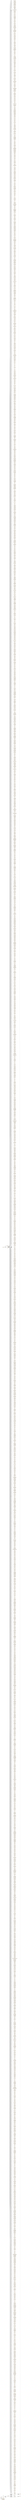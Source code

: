 digraph ar2dtool_diagram { 
rankdir=LR;
size="1501"
node [shape = rectangle, color="orange"]; "coteam:Word" "coteam:Paragraph" "coteam:Corpus" "coteam:Concordance" "dbo:WrittenWork" ; /*classes style*/
	"http://purl.org/coteam" -> "http://purl.org/coteam/1.1" [ label = "owl:versionIRI" ];
	"http://purl.org/coteam" -> "http://creativecommons.org/licenses/by/3.0/" [ label = "cc:license" ];
	"http://purl.org/coteam" -> "dbo:" [ label = "owl:imports" ];
	"http://dbpedia.org/ontology/data/definitions.ttl" -> "dbo:" [ label = "ns39:describes" ];
	"NULL" -> "rdf:nil" [ label = "rdf:rest" ];
	"NULL" -> "coteam:Word" [ label = "rdf:first" ];
	"NULL" -> "23b39faa:15f48d690e5:-7ff9" [ label = "rdf:rest" ];
	"NULL" -> "coteam:Paragraph" [ label = "rdf:first" ];
	"NULL" -> "23b39faa:15f48d690e5:-7ffa" [ label = "rdf:rest" ];
	"NULL" -> "coteam:Concordance" [ label = "rdf:first" ];
	"NULL" -> "23b39faa:15f48d690e5:-7ffb" [ label = "owl:members" ];
	"dbo:" -> "dbo:cargoGas" [ label = "ns39:defines" ];
	"dbo:" -> "dbo:aircraftFighter" [ label = "ns39:defines" ];
	"dbo:" -> "dbo:winsAtChampionships" [ label = "ns39:defines" ];
	"dbo:" -> "dbo:raceTrack" [ label = "ns39:defines" ];
	"dbo:" -> "dbo:orbitalPeriod" [ label = "ns39:defines" ];
	"dbo:" -> "dbo:collaboration" [ label = "ns39:defines" ];
	"dbo:" -> "dbo:bnfId" [ label = "ns39:defines" ];
	"dbo:" -> "dbo:startYearOfInsertion" [ label = "ns39:defines" ];
	"dbo:" -> "dbo:lymph" [ label = "ns39:defines" ];
	"dbo:" -> "dbo:structuralSystem" [ label = "ns39:defines" ];
	"dbo:" -> "dbo:neighbourRegion" [ label = "ns39:defines" ];
	"dbo:" -> "dbo:typeOfElectrification" [ label = "ns39:defines" ];
	"dbo:" -> "dbo:decideDate" [ label = "ns39:defines" ];
	"dbo:" -> "dbo:northEastPlace" [ label = "ns39:defines" ];
	"dbo:" -> "dbo:iobdbId" [ label = "ns39:defines" ];
	"dbo:" -> "dbo:Arachnid" [ label = "ns39:defines" ];
	"dbo:" -> "dbo:opponents" [ label = "ns39:defines" ];
	"dbo:" -> "ns16:northKoreanWon" [ label = "ns39:defines" ];
	"dbo:" -> "dbo:nextMission" [ label = "ns39:defines" ];
	"dbo:" -> "dbo:coach" [ label = "ns39:defines" ];
	"dbo:" -> "dbo:shipDraft" [ label = "ns39:defines" ];
	"dbo:" -> "dbo:numberOfStudents" [ label = "ns39:defines" ];
	"dbo:" -> "dbo:locality" [ label = "ns39:defines" ];
	"dbo:" -> "ns16:milliwattHour" [ label = "ns39:defines" ];
	"dbo:" -> "dbo:digitalSubChannel" [ label = "ns39:defines" ];
	"dbo:" -> "dbo:company" [ label = "ns39:defines" ];
	"dbo:" -> "dbo:percentageLiteracyMen" [ label = "ns39:defines" ];
	"dbo:" -> "dbo:europeanUnionEntranceDate" [ label = "ns39:defines" ];
	"dbo:" -> "ns16:tonne" [ label = "ns39:defines" ];
	"dbo:" -> "dbo:PlayboyPlaymate" [ label = "ns39:defines" ];
	"dbo:" -> "dbo:Eukaryote" [ label = "ns39:defines" ];
	"dbo:" -> "dbo:Brewery" [ label = "ns39:defines" ];
	"dbo:" -> "dbo:internationalPhonePrefixLabel" [ label = "ns39:defines" ];
	"dbo:" -> "dbo:sourceConfluenceCountry" [ label = "ns39:defines" ];
	"dbo:" -> "dbo:numberOfArrondissement" [ label = "ns39:defines" ];
	"dbo:" -> "dbo:Church" [ label = "ns39:defines" ];
	"dbo:" -> "dbo:plays" [ label = "ns39:defines" ];
	"dbo:" -> "dbo:administrativeCenter" [ label = "ns39:defines" ];
	"dbo:" -> "dbo:distributor" [ label = "ns39:defines" ];
	"dbo:" -> "dbo:CardinalDirection" [ label = "ns39:defines" ];
	"dbo:" -> "dbo:Enzyme" [ label = "ns39:defines" ];
	"dbo:" -> "ns16:ukrainianHryvnia" [ label = "ns39:defines" ];
	"dbo:" -> "dbo:serviceNumber" [ label = "ns39:defines" ];
	"dbo:" -> "dbo:analogChannel" [ label = "ns39:defines" ];
	"dbo:" -> "ns16:laoKip" [ label = "ns39:defines" ];
	"dbo:" -> "dbo:parliamentType" [ label = "ns39:defines" ];
	"dbo:" -> "dbo:infantMortality" [ label = "ns39:defines" ];
	"dbo:" -> "dbo:notes" [ label = "ns39:defines" ];
	"dbo:" -> "dbo:subClassis" [ label = "ns39:defines" ];
	"dbo:" -> "dbo:Creek" [ label = "ns39:defines" ];
	"dbo:" -> "dbo:affiliation" [ label = "ns39:defines" ];
	"dbo:" -> "dbo:elementBlock" [ label = "ns39:defines" ];
	"dbo:" -> "ns16:tanzanianShilling" [ label = "ns39:defines" ];
	"dbo:" -> "dbo:millsCodeBE" [ label = "ns39:defines" ];
	"dbo:" -> "dbo:battle" [ label = "ns39:defines" ];
	"dbo:" -> "dbo:LiteraryGenre" [ label = "ns39:defines" ];
	"dbo:" -> "ns16:lithuanianLitas" [ label = "ns39:defines" ];
	"dbo:" -> "ns16:gramForce" [ label = "ns39:defines" ];
	"dbo:" -> "dbo:depthQuote" [ label = "ns39:defines" ];
	"dbo:" -> "dbo:Castle" [ label = "ns39:defines" ];
	"dbo:" -> "dbo:cmykCoordinateMagenta" [ label = "ns39:defines" ];
	"dbo:" -> "ns16:ethiopianBirr" [ label = "ns39:defines" ];
	"dbo:" -> "dbo:PaintballLeague" [ label = "ns39:defines" ];
	"dbo:" -> "dbo:blackLongDistancePisteNumber" [ label = "ns39:defines" ];
	"dbo:" -> "dbo:flagBorder" [ label = "ns39:defines" ];
	"dbo:" -> "dbo:Plant" [ label = "ns39:defines" ];
	"dbo:" -> "dbo:Reference" [ label = "ns39:defines" ];
	"dbo:" -> "dbo:religiousOrder" [ label = "ns39:defines" ];
	"dbo:" -> "dbo:zodiacSign" [ label = "ns39:defines" ];
	"dbo:" -> "dbo:management" [ label = "ns39:defines" ];
	"dbo:" -> "dbo:ulanId" [ label = "ns39:defines" ];
	"dbo:" -> "dbo:hasNaturalBust" [ label = "ns39:defines" ];
	"dbo:" -> "ns16:pond" [ label = "ns39:defines" ];
	"dbo:" -> "dbo:Lawyer" [ label = "ns39:defines" ];
	"dbo:" -> "dbo:numberOfIslands" [ label = "ns39:defines" ];
	"dbo:" -> "dbo:constructionMaterial" [ label = "ns39:defines" ];
	"dbo:" -> "ns16:eritreanNakfa" [ label = "ns39:defines" ];
	"dbo:" -> "ns17:originalMaximumBoatLength" [ label = "ns39:defines" ];
	"dbo:" -> "dbo:variantOf" [ label = "ns39:defines" ];
	"dbo:" -> "dbo:numberOfLocations" [ label = "ns39:defines" ];
	"dbo:" -> "dbo:DTMRacer" [ label = "ns39:defines" ];
	"dbo:" -> "dbo:runwayWidth" [ label = "ns39:defines" ];
	"dbo:" -> "dbo:homeport" [ label = "ns39:defines" ];
	"dbo:" -> "dbo:finalPublicationDate" [ label = "ns39:defines" ];
	"dbo:" -> "dbo:southPlace" [ label = "ns39:defines" ];
	"dbo:" -> "dbo:specialEffects" [ label = "ns39:defines" ];
	"dbo:" -> "dbo:RailwayLine" [ label = "ns39:defines" ];
	"dbo:" -> "dbo:isPartOf" [ label = "ns39:defines" ];
	"dbo:" -> "dbo:royalAnthem" [ label = "ns39:defines" ];
	"dbo:" -> "dbo:startCareer" [ label = "ns39:defines" ];
	"dbo:" -> "dbo:endYearOfSales" [ label = "ns39:defines" ];
	"dbo:" -> "dbo:Relationship" [ label = "ns39:defines" ];
	"dbo:" -> "dbo:Song" [ label = "ns39:defines" ];
	"dbo:" -> "dbo:CoalPit" [ label = "ns39:defines" ];
	"dbo:" -> "dbo:sourceText" [ label = "ns39:defines" ];
	"dbo:" -> "dbo:disciple" [ label = "ns39:defines" ];
	"dbo:" -> "dbo:secondDriverCountry" [ label = "ns39:defines" ];
	"dbo:" -> "dbo:usOpenSingle" [ label = "ns39:defines" ];
	"dbo:" -> "dbo:lake" [ label = "ns39:defines" ];
	"dbo:" -> "dbo:serviceModule" [ label = "ns39:defines" ];
	"dbo:" -> "ns17:maximumBoatLength" [ label = "ns39:defines" ];
	"dbo:" -> "dbo:age" [ label = "ns39:defines" ];
	"dbo:" -> "dbo:amateurFight" [ label = "ns39:defines" ];
	"dbo:" -> "dbo:district" [ label = "ns39:defines" ];
	"dbo:" -> "dbo:gasChambers" [ label = "ns39:defines" ];
	"dbo:" -> "ns16:bangladeshiTaka" [ label = "ns39:defines" ];
	"dbo:" -> "dbo:breeder" [ label = "ns39:defines" ];
	"dbo:" -> "ns16:kilobit" [ label = "ns39:defines" ];
	"dbo:" -> "ns16:Ratio" [ label = "ns39:defines" ];
	"dbo:" -> "dbo:previousInfrastructure" [ label = "ns39:defines" ];
	"dbo:" -> "dbo:eurobabeIndexId" [ label = "ns39:defines" ];
	"dbo:" -> "dbo:numberOfHoles" [ label = "ns39:defines" ];
	"dbo:" -> "dbo:aggregation" [ label = "ns39:defines" ];
	"dbo:" -> "ns25:width" [ label = "ns39:defines" ];
	"dbo:" -> "dbo:soccerTournamentClosingSeason" [ label = "ns39:defines" ];
	"dbo:" -> "dbo:municipalityRenamedTo" [ label = "ns39:defines" ];
	"dbo:" -> "dbo:Deanery" [ label = "ns39:defines" ];
	"dbo:" -> "dbo:Instrument" [ label = "ns39:defines" ];
	"dbo:" -> "dbo:CricketTeam" [ label = "ns39:defines" ];
	"dbo:" -> "dbo:podiums" [ label = "ns39:defines" ];
	"dbo:" -> "dbo:ClassicalMusicArtist" [ label = "ns39:defines" ];
	"dbo:" -> "dbo:winsAtLET" [ label = "ns39:defines" ];
	"dbo:" -> "dbo:stateDelegate" [ label = "ns39:defines" ];
	"dbo:" -> "dbo:catch" [ label = "ns39:defines" ];
	"dbo:" -> "ns16:stone" [ label = "ns39:defines" ];
	"dbo:" -> "dbo:WomensTennisAssociationTournament" [ label = "ns39:defines" ];
	"dbo:" -> "dbo:winsAtProTournaments" [ label = "ns39:defines" ];
	"dbo:" -> "dbo:perCapitaIncomeAsOf" [ label = "ns39:defines" ];
	"dbo:" -> "dbo:Biathlete" [ label = "ns39:defines" ];
	"dbo:" -> "dbo:NationalFootballLeagueEvent" [ label = "ns39:defines" ];
	"dbo:" -> "dbo:albumRuntime" [ label = "ns39:defines" ];
	"dbo:" -> "dbo:Tram" [ label = "ns39:defines" ];
	"dbo:" -> "dbo:phylum" [ label = "ns39:defines" ];
	"dbo:" -> "dbo:penaltyScore" [ label = "ns39:defines" ];
	"dbo:" -> "dbo:humanDevelopmentIndex" [ label = "ns39:defines" ];
	"dbo:" -> "dbo:associateEditor" [ label = "ns39:defines" ];
	"dbo:" -> "dbo:meshId" [ label = "ns39:defines" ];
	"dbo:" -> "dbo:GatedCommunity" [ label = "ns39:defines" ];
	"dbo:" -> "dbo:Celebrity" [ label = "ns39:defines" ];
	"dbo:" -> "ns16:kilometrePerHour" [ label = "ns39:defines" ];
	"dbo:" -> "dbo:Park" [ label = "ns39:defines" ];
	"dbo:" -> "dbo:reservations" [ label = "ns39:defines" ];
	"dbo:" -> "dbo:dateOfBurial" [ label = "ns39:defines" ];
	"dbo:" -> "dbo:SnookerPlayer" [ label = "ns39:defines" ];
	"dbo:" -> "ns14:course" [ label = "ns39:defines" ];
	"dbo:" -> "dbo:departmentCode" [ label = "ns39:defines" ];
	"dbo:" -> "dbo:Shrine" [ label = "ns39:defines" ];
	"dbo:" -> "dbo:height" [ label = "ns39:defines" ];
	"dbo:" -> "dbo:wheelbase" [ label = "ns39:defines" ];
	"dbo:" -> "dbo:Wine" [ label = "ns39:defines" ];
	"dbo:" -> "dbo:presidentRegionalCouncilMandate" [ label = "ns39:defines" ];
	"dbo:" -> "dbo:movement" [ label = "ns39:defines" ];
	"dbo:" -> "dbo:numberOfParticipatingAthletes" [ label = "ns39:defines" ];
	"dbo:" -> "dbo:geneLocationStart" [ label = "ns39:defines" ];
	"dbo:" -> "dbo:dist_ly" [ label = "ns39:defines" ];
	"dbo:" -> "ns16:wattHour" [ label = "ns39:defines" ];
	"dbo:" -> "dbo:nrhpType" [ label = "ns39:defines" ];
	"dbo:" -> "dbo:RocketEngine" [ label = "ns39:defines" ];
	"dbo:" -> "dbo:simcCode" [ label = "ns39:defines" ];
	"dbo:" -> "dbo:ableToGrind" [ label = "ns39:defines" ];
	"dbo:" -> "dbo:projectBudgetFunding" [ label = "ns39:defines" ];
	"dbo:" -> "dbo:registryNumber" [ label = "ns39:defines" ];
	"dbo:" -> "dbo:parkingLotsTrucks" [ label = "ns39:defines" ];
	"dbo:" -> "dbo:nationalTeamMatchPoint" [ label = "ns39:defines" ];
	"dbo:" -> "dbo:biggestCity" [ label = "ns39:defines" ];
	"dbo:" -> "dbo:principalEngineer" [ label = "ns39:defines" ];
	"dbo:" -> "dbo:originalEndPoint" [ label = "ns39:defines" ];
	"dbo:" -> "dbo:governorGeneral" [ label = "ns39:defines" ];
	"dbo:" -> "dbo:disbanded" [ label = "ns39:defines" ];
	"dbo:" -> "dbo:draftLeague" [ label = "ns39:defines" ];
	"dbo:" -> "ns16:kenyanShilling" [ label = "ns39:defines" ];
	"dbo:" -> "dbo:battingSide" [ label = "ns39:defines" ];
	"dbo:" -> "dbo:totalMass" [ label = "ns39:defines" ];
	"dbo:" -> "dbo:artisticFunction" [ label = "ns39:defines" ];
	"dbo:" -> "dbo:Comic" [ label = "ns39:defines" ];
	"dbo:" -> "dbo:usOpenMixed" [ label = "ns39:defines" ];
	"dbo:" -> "dbo:expedition" [ label = "ns39:defines" ];
	"dbo:" -> "dbo:floorCount" [ label = "ns39:defines" ];
	"dbo:" -> "dbo:lastLaunch" [ label = "ns39:defines" ];
	"dbo:" -> "dbo:Cave" [ label = "ns39:defines" ];
	"dbo:" -> "dbo:minorityFloorLeader" [ label = "ns39:defines" ];
	"dbo:" -> "dbo:Atoll" [ label = "ns39:defines" ];
	"dbo:" -> "dbo:illiteracy" [ label = "ns39:defines" ];
	"dbo:" -> "dbo:network" [ label = "ns39:defines" ];
	"dbo:" -> "dbo:starRating" [ label = "ns39:defines" ];
	"dbo:" -> "ns16:ghanaianCedi" [ label = "ns39:defines" ];
	"dbo:" -> "dbo:quebecerTitle" [ label = "ns39:defines" ];
	"dbo:" -> "ns16:megapascal" [ label = "ns39:defines" ];
	"dbo:" -> "ns4:diameter" [ label = "ns39:defines" ];
	"dbo:" -> "dbo:goldenGlobeAward" [ label = "ns39:defines" ];
	"dbo:" -> "dbo:servingTemperature" [ label = "ns39:defines" ];
	"dbo:" -> "dbo:locusSupplementaryData" [ label = "ns39:defines" ];
	"dbo:" -> "dbo:ceo" [ label = "ns39:defines" ];
	"dbo:" -> "dbo:Library" [ label = "ns39:defines" ];
	"dbo:" -> "dbo:CyclingLeague" [ label = "ns39:defines" ];
	"dbo:" -> "dbo:distanceToCharingCross" [ label = "ns39:defines" ];
	"dbo:" -> "dbo:mount" [ label = "ns39:defines" ];
	"dbo:" -> "dbo:Biomolecule" [ label = "ns39:defines" ];
	"dbo:" -> "http://mappings.dbpedia.org" [ label = "dc:source" ];
	"dbo:" -> "dbo:Tax" [ label = "ns39:defines" ];
	"dbo:" -> "dbo:isoCodeRegion" [ label = "ns39:defines" ];
	"dbo:" -> "ns25:length" [ label = "ns39:defines" ];
	"dbo:" -> "dbo:Dancer" [ label = "ns39:defines" ];
	"dbo:" -> "dbo:geolocDepartment" [ label = "ns39:defines" ];
	"dbo:" -> "dbo:broadcastTranslator" [ label = "ns39:defines" ];
	"dbo:" -> "dbo:governmentElevation" [ label = "ns39:defines" ];
	"dbo:" -> "dbo:avifaunaPopulation" [ label = "ns39:defines" ];
	"dbo:" -> "dbo:SoccerTournament" [ label = "ns39:defines" ];
	"dbo:" -> "dbo:deputy" [ label = "ns39:defines" ];
	"dbo:" -> "dbo:uRN" [ label = "ns39:defines" ];
	"dbo:" -> "dbo:usopenWins" [ label = "ns39:defines" ];
	"dbo:" -> "dbo:fedCup" [ label = "ns39:defines" ];
	"dbo:" -> "dbo:mediaType" [ label = "ns39:defines" ];
	"dbo:" -> "dbo:elevationQuote" [ label = "ns39:defines" ];
	"dbo:" -> "dbo:handisport" [ label = "ns39:defines" ];
	"dbo:" -> "dbo:part" [ label = "ns39:defines" ];
	"dbo:" -> "dbo:militaryCommand" [ label = "ns39:defines" ];
	"dbo:" -> "dbo:firstLaunchDate" [ label = "ns39:defines" ];
	"dbo:" -> "ns16:kyrgyzstaniSom" [ label = "ns39:defines" ];
	"dbo:" -> "ns16:newton" [ label = "ns39:defines" ];
	"dbo:" -> "dbo:Gymnast" [ label = "ns39:defines" ];
	"dbo:" -> "dbo:depictionDescription" [ label = "ns39:defines" ];
	"dbo:" -> "dbo:associationOfLocalGovernment" [ label = "ns39:defines" ];
	"dbo:" -> "dbo:grossDomesticProduct" [ label = "ns39:defines" ];
	"dbo:" -> "dbo:rankingsDoubles" [ label = "ns39:defines" ];
	"dbo:" -> "dbo:nameInMindongyuChinese" [ label = "ns39:defines" ];
	"dbo:" -> "dbo:peopleName" [ label = "ns39:defines" ];
	"dbo:" -> "dbo:nameInPinyinChinese" [ label = "ns39:defines" ];
	"dbo:" -> "dbo:einecsNumber" [ label = "ns39:defines" ];
	"dbo:" -> "dbo:statisticValue" [ label = "ns39:defines" ];
	"dbo:" -> "dbo:pastMember" [ label = "ns39:defines" ];
	"dbo:" -> "dbo:iftaAward" [ label = "ns39:defines" ];
	"dbo:" -> "dbo:mostDownPoint" [ label = "ns39:defines" ];
	"dbo:" -> "dbo:relatedPlaces" [ label = "ns39:defines" ];
	"dbo:" -> "dbo:RaceTrack" [ label = "ns39:defines" ];
	"dbo:" -> "dbo:otherFuelType" [ label = "ns39:defines" ];
	"dbo:" -> "dbo:Presenter" [ label = "ns39:defines" ];
	"dbo:" -> "dbo:Community" [ label = "ns39:defines" ];
	"dbo:" -> "dbo:typeOfGrain" [ label = "ns39:defines" ];
	"dbo:" -> "dbo:spurType" [ label = "ns39:defines" ];
	"dbo:" -> "dbo:Curler" [ label = "ns39:defines" ];
	"dbo:" -> "dbo:juniorSeason" [ label = "ns39:defines" ];
	"dbo:" -> "dbo:refgen" [ label = "ns39:defines" ];
	"dbo:" -> "dbo:cinematography" [ label = "ns39:defines" ];
	"dbo:" -> "dbo:peabodyAward" [ label = "ns39:defines" ];
	"dbo:" -> "dbo:settingOfPlay" [ label = "ns39:defines" ];
	"dbo:" -> "dbo:Drama" [ label = "ns39:defines" ];
	"dbo:" -> "dbo:Population" [ label = "ns39:defines" ];
	"dbo:" -> "dbo:finalFlight" [ label = "ns39:defines" ];
	"dbo:" -> "dbo:InternationalFootballLeagueEvent" [ label = "ns39:defines" ];
	"dbo:" -> "dbo:rocket" [ label = "ns39:defines" ];
	"dbo:" -> "dbo:v_hb" [ label = "ns39:defines" ];
	"dbo:" -> "dbo:tradeMark" [ label = "ns39:defines" ];
	"dbo:" -> "ns16:dominicanPeso" [ label = "ns39:defines" ];
	"dbo:" -> "dbo:openingYear" [ label = "ns39:defines" ];
	"dbo:" -> "dbo:complexity" [ label = "ns39:defines" ];
	"dbo:" -> "dbo:numberOfRockets" [ label = "ns39:defines" ];
	"dbo:" -> "dbo:Gene" [ label = "ns39:defines" ];
	"dbo:" -> "dbo:creationYear" [ label = "ns39:defines" ];
	"dbo:" -> "dbo:contractAward" [ label = "ns39:defines" ];
	"dbo:" -> "ns16:squareHectometre" [ label = "ns39:defines" ];
	"dbo:" -> "dbo:bustWaistHipSize" [ label = "ns39:defines" ];
	"dbo:" -> "dbo:reffBourgmestre" [ label = "ns39:defines" ];
	"dbo:" -> "dbo:majorIsland" [ label = "ns39:defines" ];
	"dbo:" -> "ns22:orbitalPeriod" [ label = "ns39:defines" ];
	"dbo:" -> "dbo:demolitionDate" [ label = "ns39:defines" ];
	"dbo:" -> "dbo:circuitLength" [ label = "ns39:defines" ];
	"dbo:" -> "ns16:millisecond" [ label = "ns39:defines" ];
	"dbo:" -> "dbo:neighbourhood" [ label = "ns39:defines" ];
	"dbo:" -> "dbo:distanceToDublin" [ label = "ns39:defines" ];
	"dbo:" -> "dbo:goldenRaspberryAward" [ label = "ns39:defines" ];
	"dbo:" -> "dbo:code" [ label = "ns39:defines" ];
	"dbo:" -> "dbo:firstProMatch" [ label = "ns39:defines" ];
	"dbo:" -> "dbo:distanceToCardiff" [ label = "ns39:defines" ];
	"dbo:" -> "dbo:startOccupation" [ label = "ns39:defines" ];
	"dbo:" -> "dbo:Star" [ label = "ns39:defines" ];
	"dbo:" -> "ns15:length" [ label = "ns39:defines" ];
	"dbo:" -> "ns26:width" [ label = "ns39:defines" ];
	"dbo:" -> "dbo:Company" [ label = "ns39:defines" ];
	"dbo:" -> "dbo:modelStartDate" [ label = "ns39:defines" ];
	"dbo:" -> "dbo:podium" [ label = "ns39:defines" ];
	"dbo:" -> "dbo:producer" [ label = "ns39:defines" ];
	"dbo:" -> "dbo:manufacturer" [ label = "ns39:defines" ];
	"dbo:" -> "dbo:ArchitecturalStructure" [ label = "ns39:defines" ];
	"dbo:" -> "dbo:background" [ label = "ns39:defines" ];
	"dbo:" -> "ns16:newtonCentimetre" [ label = "ns39:defines" ];
	"dbo:" -> "ns16:sierraLeoneanLeone" [ label = "ns39:defines" ];
	"dbo:" -> "dbo:identificationSymbol" [ label = "ns39:defines" ];
	"dbo:" -> "dbo:credit" [ label = "ns39:defines" ];
	"dbo:" -> "dbo:radioStation" [ label = "ns39:defines" ];
	"dbo:" -> "dbo:meaning" [ label = "ns39:defines" ];
	"dbo:" -> "dbo:CyclingCompetition" [ label = "ns39:defines" ];
	"dbo:" -> "dbo:custodian" [ label = "ns39:defines" ];
	"dbo:" -> "dbo:almaMater" [ label = "ns39:defines" ];
	"dbo:" -> "dbo:wikidataSplitIri" [ label = "ns39:defines" ];
	"dbo:" -> "dbo:nameDay" [ label = "ns39:defines" ];
	"dbo:" -> "dbo:endowment" [ label = "ns39:defines" ];
	"dbo:" -> "dbo:TeamSport" [ label = "ns39:defines" ];
	"dbo:" -> "dbo:project" [ label = "ns39:defines" ];
	"dbo:" -> "dbo:Food" [ label = "ns39:defines" ];
	"dbo:" -> "dbo:Museum" [ label = "ns39:defines" ];
	"dbo:" -> "dbo:Egyptologist" [ label = "ns39:defines" ];
	"dbo:" -> "dbo:related" [ label = "ns39:defines" ];
	"dbo:" -> "dbo:supplementalDraftYear" [ label = "ns39:defines" ];
	"dbo:" -> "dbo:idNumber" [ label = "ns39:defines" ];
	"dbo:" -> "ns16:syrianPound" [ label = "ns39:defines" ];
	"dbo:" -> "dbo:Birth" [ label = "ns39:defines" ];
	"dbo:" -> "dbo:novel" [ label = "ns39:defines" ];
	"dbo:" -> "dbo:musicalKey" [ label = "ns39:defines" ];
	"dbo:" -> "dbo:deliveryDate" [ label = "ns39:defines" ];
	"dbo:" -> "dbo:wikiPageDisambiguates" [ label = "ns39:defines" ];
	"dbo:" -> "dbo:TrackList" [ label = "ns39:defines" ];
	"dbo:" -> "dbo:countryWithFirstSatelliteLaunched" [ label = "ns39:defines" ];
	"dbo:" -> "dbo:AcademicConference" [ label = "ns39:defines" ];
	"dbo:" -> "dbo:beatifiedBy" [ label = "ns39:defines" ];
	"dbo:" -> "dbo:area" [ label = "ns39:defines" ];
	"dbo:" -> "ns15:diameter" [ label = "ns39:defines" ];
	"dbo:" -> "ns16:Currency" [ label = "ns39:defines" ];
	"dbo:" -> "dbo:Ideology" [ label = "ns39:defines" ];
	"dbo:" -> "dbo:olivierAward" [ label = "ns39:defines" ];
	"dbo:" -> "dbo:isPartOfAnatomicalStructure" [ label = "ns39:defines" ];
	"dbo:" -> "dbo:nationalRanking" [ label = "ns39:defines" ];
	"dbo:" -> "dbo:CanadianFootballLeague" [ label = "ns39:defines" ];
	"dbo:" -> "dbo:colonialName" [ label = "ns39:defines" ];
	"dbo:" -> "dbo:Death" [ label = "ns39:defines" ];
	"dbo:" -> "dbo:memberOfParliament" [ label = "ns39:defines" ];
	"dbo:" -> "dbo:Flag" [ label = "ns39:defines" ];
	"dbo:" -> "dbo:hometown" [ label = "ns39:defines" ];
	"dbo:" -> "dbo:fuelType" [ label = "ns39:defines" ];
	"dbo:" -> "dbo:europeanParliamentGroup" [ label = "ns39:defines" ];
	"dbo:" -> "dbo:entourage" [ label = "ns39:defines" ];
	"dbo:" -> "dbo:teamSize" [ label = "ns39:defines" ];
	"dbo:" -> "dbo:publication" [ label = "ns39:defines" ];
	"dbo:" -> "ns16:kilovolt" [ label = "ns39:defines" ];
	"dbo:" -> "dbo:emmyAward" [ label = "ns39:defines" ];
	"dbo:" -> "dbo:maximumInclination" [ label = "ns39:defines" ];
	"dbo:" -> "dbo:productionYears" [ label = "ns39:defines" ];
	"dbo:" -> "ns16:Area" [ label = "ns39:defines" ];
	"dbo:" -> "dbo:cosparId" [ label = "ns39:defines" ];
	"dbo:" -> "dbo:deme" [ label = "ns39:defines" ];
	"dbo:" -> "dbo:SnookerWorldRanking" [ label = "ns39:defines" ];
	"dbo:" -> "ns43:areaOfCatchment" [ label = "ns39:defines" ];
	"dbo:" -> "dbo:Bodybuilder" [ label = "ns39:defines" ];
	"dbo:" -> "dbo:alternativeName" [ label = "ns39:defines" ];
	"dbo:" -> "ns16:danishKrone" [ label = "ns39:defines" ];
	"dbo:" -> "dbo:range" [ label = "ns39:defines" ];
	"dbo:" -> "dbo:firstAscentYear" [ label = "ns39:defines" ];
	"dbo:" -> "dbo:majorityLeader" [ label = "ns39:defines" ];
	"dbo:" -> "ns16:metrePerSecond" [ label = "ns39:defines" ];
	"dbo:" -> "dbo:militaryGovernment" [ label = "ns39:defines" ];
	"dbo:" -> "dbo:gaudiAward" [ label = "ns39:defines" ];
	"dbo:" -> "ns16:nicaraguanC?rdoba" [ label = "ns39:defines" ];
	"dbo:" -> "ns16:burundianFranc" [ label = "ns39:defines" ];
	"dbo:" -> "ns16:squareMile" [ label = "ns39:defines" ];
	"dbo:" -> "dbo:firstFlightEndDate" [ label = "ns39:defines" ];
	"dbo:" -> "dbo:flagCaption" [ label = "ns39:defines" ];
	"dbo:" -> "ns16:metre" [ label = "ns39:defines" ];
	"dbo:" -> "dbo:elevatorCount" [ label = "ns39:defines" ];
	"dbo:" -> "dbo:nationality" [ label = "ns39:defines" ];
	"dbo:" -> "dbo:codeBook" [ label = "ns39:defines" ];
	"dbo:" -> "dbo:Magazine" [ label = "ns39:defines" ];
	"dbo:" -> "dbo:otherServingLines" [ label = "ns39:defines" ];
	"dbo:" -> "dbo:colour" [ label = "ns39:defines" ];
	"dbo:" -> "ns16:cfpFranc" [ label = "ns39:defines" ];
	"dbo:" -> "dbo:frozen" [ label = "ns39:defines" ];
	"dbo:" -> "dbo:thirdCommander" [ label = "ns39:defines" ];
	"dbo:" -> "dbo:operatingSystem" [ label = "ns39:defines" ];
	"dbo:" -> "dbo:Mountain" [ label = "ns39:defines" ];
	"dbo:" -> "dbo:administrativeStatus" [ label = "ns39:defines" ];
	"dbo:" -> "dbo:agglomerationPopulationTotal" [ label = "ns39:defines" ];
	"dbo:" -> "dbo:GridironFootballPlayer" [ label = "ns39:defines" ];
	"dbo:" -> "dbo:impactFactor" [ label = "ns39:defines" ];
	"dbo:" -> "dbo:numberOfPads" [ label = "ns39:defines" ];
	"dbo:" -> "dbo:recordLabel" [ label = "ns39:defines" ];
	"dbo:" -> "dbo:raceLength" [ label = "ns39:defines" ];
	"dbo:" -> "dbo:produces" [ label = "ns39:defines" ];
	"dbo:" -> "dbo:senator" [ label = "ns39:defines" ];
	"dbo:" -> "dbo:locationCity" [ label = "ns39:defines" ];
	"dbo:" -> "ns16:mozambicanMetical" [ label = "ns39:defines" ];
	"dbo:" -> "dbo:juniorTeam" [ label = "ns39:defines" ];
	"dbo:" -> "dbo:sisterStation" [ label = "ns39:defines" ];
	"dbo:" -> "dbo:whaDraftTeam" [ label = "ns39:defines" ];
	"dbo:" -> "ns16:unitedArabEmiratesDirham" [ label = "ns39:defines" ];
	"dbo:" -> "ns16:surinamDollar" [ label = "ns39:defines" ];
	"dbo:" -> "dbo:previousWork" [ label = "ns39:defines" ];
	"dbo:" -> "dbo:Sculpture" [ label = "ns39:defines" ];
	"dbo:" -> "dbo:citySince" [ label = "ns39:defines" ];
	"dbo:" -> "dbo:managerSeason" [ label = "ns39:defines" ];
	"dbo:" -> "dbo:publicationDate" [ label = "ns39:defines" ];
	"dbo:" -> "dbo:prominence" [ label = "ns39:defines" ];
	"dbo:" -> "dbo:continent" [ label = "ns39:defines" ];
	"dbo:" -> "dbo:campusSize" [ label = "ns39:defines" ];
	"dbo:" -> "dbo:FillingStation" [ label = "ns39:defines" ];
	"dbo:" -> "dbo:Organ" [ label = "ns39:defines" ];
	"dbo:" -> "dbo:firstAppearance" [ label = "ns39:defines" ];
	"dbo:" -> "dbo:previousPopulationTotal" [ label = "ns39:defines" ];
	"dbo:" -> "dbo:smiles" [ label = "ns39:defines" ];
	"dbo:" -> "ns16:renminbi" [ label = "ns39:defines" ];
	"dbo:" -> "dbo:conflict" [ label = "ns39:defines" ];
	"dbo:" -> "dbo:builder" [ label = "ns39:defines" ];
	"dbo:" -> "dbo:museumType" [ label = "ns39:defines" ];
	"dbo:" -> "dbo:railwayRollingStock" [ label = "ns39:defines" ];
	"dbo:" -> "dbo:countryWithFirstSatellite" [ label = "ns39:defines" ];
	"dbo:" -> "dbo:notableWine" [ label = "ns39:defines" ];
	"dbo:" -> "dbo:lastElectionDate" [ label = "ns39:defines" ];
	"dbo:" -> "ns16:falklandIslandsPound" [ label = "ns39:defines" ];
	"dbo:" -> "dbo:championInSingle" [ label = "ns39:defines" ];
	"dbo:" -> "dbo:orogeny" [ label = "ns39:defines" ];
	"dbo:" -> "dbo:maxAbsoluteMagnitude" [ label = "ns39:defines" ];
	"dbo:" -> "dbo:highestState" [ label = "ns39:defines" ];
	"dbo:" -> "dbo:gun" [ label = "ns39:defines" ];
	"dbo:" -> "dbo:linguisticsTradition" [ label = "ns39:defines" ];
	"dbo:" -> "dbo:dressCode" [ label = "ns39:defines" ];
	"dbo:" -> "dbo:Competition" [ label = "ns39:defines" ];
	"dbo:" -> "dbo:OrganisationMember" [ label = "ns39:defines" ];
	"dbo:" -> "dbo:Tournament" [ label = "ns39:defines" ];
	"dbo:" -> "ns16:imperialBarrelOil" [ label = "ns39:defines" ];
	"dbo:" -> "dbo:draftPick" [ label = "ns39:defines" ];
	"dbo:" -> "dbo:amateurTie" [ label = "ns39:defines" ];
	"dbo:" -> "dbo:atPage" [ label = "ns39:defines" ];
	"dbo:" -> "dbo:Beverage" [ label = "ns39:defines" ];
	"dbo:" -> "ns16:venezuelanBol?var" [ label = "ns39:defines" ];
	"dbo:" -> "ns16:hectare" [ label = "ns39:defines" ];
	"dbo:" -> "ns16:malaysianRinggit" [ label = "ns39:defines" ];
	"dbo:" -> "dbo:Engineer" [ label = "ns39:defines" ];
	"dbo:" -> "dbo:year" [ label = "ns39:defines" ];
	"dbo:" -> "dbo:Standard" [ label = "ns39:defines" ];
	"dbo:" -> "dbo:SoftballLeague" [ label = "ns39:defines" ];
	"dbo:" -> "ns29:cargoWater" [ label = "ns39:defines" ];
	"dbo:" -> "dbo:homeColourHexCode" [ label = "ns39:defines" ];
	"dbo:" -> "dbo:crosses" [ label = "ns39:defines" ];
	"dbo:" -> "ns16:ugandaShilling" [ label = "ns39:defines" ];
	"dbo:" -> "ns16:gigabyte" [ label = "ns39:defines" ];
	"dbo:" -> "dbo:iso6393Code" [ label = "ns39:defines" ];
	"dbo:" -> "dbo:firstPopularVote" [ label = "ns39:defines" ];
	"dbo:" -> "dbo:inchi" [ label = "ns39:defines" ];
	"dbo:" -> "dbo:GovernmentalAdministrativeRegion" [ label = "ns39:defines" ];
	"dbo:" -> "dbo:curator" [ label = "ns39:defines" ];
	"dbo:" -> "dbo:highestRank" [ label = "ns39:defines" ];
	"dbo:" -> "dbo:Village" [ label = "ns39:defines" ];
	"dbo:" -> "dbo:RugbyClub" [ label = "ns39:defines" ];
	"dbo:" -> "dbo:picture" [ label = "ns39:defines" ];
	"dbo:" -> "dbo:hasChannel" [ label = "ns39:defines" ];
	"dbo:" -> "dbo:aircraftHelicopterAttack" [ label = "ns39:defines" ];
	"dbo:" -> "dbo:Area" [ label = "ns39:defines" ];
	"dbo:" -> "ns16:terabyte" [ label = "ns39:defines" ];
	"dbo:" -> "dbo:winsAtSenEuro" [ label = "ns39:defines" ];
	"dbo:" -> "dbo:retirementDate" [ label = "ns39:defines" ];
	"dbo:" -> "dbo:HorseTrainer" [ label = "ns39:defines" ];
	"dbo:" -> "dbo:sourceState" [ label = "ns39:defines" ];
	"dbo:" -> "dbo:asiaChampionship" [ label = "ns39:defines" ];
	"dbo:" -> "dbo:originalMaximumBoatLength" [ label = "ns39:defines" ];
	"dbo:" -> "dbo:taoiseach" [ label = "ns39:defines" ];
	"dbo:" -> "ns16:mongolianT?gr?g" [ label = "ns39:defines" ];
	"dbo:" -> "ns16:mauritianRupee" [ label = "ns39:defines" ];
	"dbo:" -> "dbo:vicePrincipalLabel" [ label = "ns39:defines" ];
	"dbo:" -> "dbo:BackScene" [ label = "ns39:defines" ];
	"dbo:" -> "dbo:portfolio" [ label = "ns39:defines" ];
	"dbo:" -> "dbo:CyclingTeam" [ label = "ns39:defines" ];
	"dbo:" -> "dbo:torqueOutput" [ label = "ns39:defines" ];
	"dbo:" -> "dbo:monarch" [ label = "ns39:defines" ];
	"dbo:" -> "ns7:volume" [ label = "ns39:defines" ];
	"dbo:" -> "dbo:activeYearsEndYear" [ label = "ns39:defines" ];
	"dbo:" -> "dbo:TennisTournament" [ label = "ns39:defines" ];
	"dbo:" -> "dbo:aircraftHelicopterObservation" [ label = "ns39:defines" ];
	"dbo:" -> "dbo:tvShow" [ label = "ns39:defines" ];
	"dbo:" -> "dbo:representative" [ label = "ns39:defines" ];
	"dbo:" -> "dbo:episodeNumber" [ label = "ns39:defines" ];
	"dbo:" -> "ns16:inch" [ label = "ns39:defines" ];
	"dbo:" -> "dbo:chain" [ label = "ns39:defines" ];
	"dbo:" -> "dbo:hipSize" [ label = "ns39:defines" ];
	"dbo:" -> "dbo:Attack" [ label = "ns39:defines" ];
	"dbo:" -> "dbo:colleague" [ label = "ns39:defines" ];
	"dbo:" -> "dbo:Department" [ label = "ns39:defines" ];
	"dbo:" -> "dbo:toll" [ label = "ns39:defines" ];
	"dbo:" -> "dbo:numberOfMembers" [ label = "ns39:defines" ];
	"dbo:" -> "dbo:innervates" [ label = "ns39:defines" ];
	"dbo:" -> "dbo:Archive" [ label = "ns39:defines" ];
	"dbo:" -> "dbo:destination" [ label = "ns39:defines" ];
	"dbo:" -> "dbo:Rower" [ label = "ns39:defines" ];
	"dbo:" -> "dbo:origo" [ label = "ns39:defines" ];
	"dbo:" -> "dbo:fdaUniiCode" [ label = "ns39:defines" ];
	"dbo:" -> "dbo:SambaSchool" [ label = "ns39:defines" ];
	"dbo:" -> "ns16:bosniaAndHerzegovinaConvertibleMarks" [ label = "ns39:defines" ];
	"dbo:" -> "dbo:previousEntity" [ label = "ns39:defines" ];
	"dbo:" -> "ns16:georgianLari" [ label = "ns39:defines" ];
	"dbo:" -> "dbo:cmpEvaDuration" [ label = "ns39:defines" ];
	"dbo:" -> "dbo:seiyu" [ label = "ns39:defines" ];
	"dbo:" -> "dbo:FormulaOneRacing" [ label = "ns39:defines" ];
	"dbo:" -> "dbo:introductionDate" [ label = "ns39:defines" ];
	"dbo:" -> "dbo:espnId" [ label = "ns39:defines" ];
	"dbo:" -> "dbo:censusYear" [ label = "ns39:defines" ];
	"dbo:" -> "dbo:eruption" [ label = "ns39:defines" ];
	"dbo:" -> "dbo:daylightSavingTimeZone" [ label = "ns39:defines" ];
	"dbo:" -> "dbo:Watermill" [ label = "ns39:defines" ];
	"dbo:" -> "dbo:SoccerManager" [ label = "ns39:defines" ];
	"dbo:" -> "ns11:distance" [ label = "ns39:defines" ];
	"dbo:" -> "dbo:locatedInArea" [ label = "ns39:defines" ];
	"dbo:" -> "dbo:Soccer" [ label = "ns39:defines" ];
	"dbo:" -> "dbo:minimumAreaQuote" [ label = "ns39:defines" ];
	"dbo:" -> "dbo:Professor" [ label = "ns39:defines" ];
	"dbo:" -> "dbo:railGauge" [ label = "ns39:defines" ];
	"dbo:" -> "dbo:dateUse" [ label = "ns39:defines" ];
	"dbo:" -> "ns9:populationUrbanDensity" [ label = "ns39:defines" ];
	"dbo:" -> "dbo:olympicOathSwornByJudge" [ label = "ns39:defines" ];
	"dbo:" -> "dbo:valvetrain" [ label = "ns39:defines" ];
	"dbo:" -> "dbo:Annotation" [ label = "ns39:defines" ];
	"dbo:" -> "dbo:bandMember" [ label = "ns39:defines" ];
	"dbo:" -> "dbo:agglomerationPopulationYear" [ label = "ns39:defines" ];
	"dbo:" -> "dbo:Novel" [ label = "ns39:defines" ];
	"dbo:" -> "dbo:profession" [ label = "ns39:defines" ];
	"dbo:" -> "dbo:Spacecraft" [ label = "ns39:defines" ];
	"dbo:" -> "dbo:adjacentSettlement" [ label = "ns39:defines" ];
	"dbo:" -> "dbo:onChromosome" [ label = "ns39:defines" ];
	"dbo:" -> "dbo:WaterRide" [ label = "ns39:defines" ];
	"dbo:" -> "dbo:spacewalkEnd" [ label = "ns39:defines" ];
	"dbo:" -> "dbo:associate" [ label = "ns39:defines" ];
	"dbo:" -> "dbo:CountrySeat" [ label = "ns39:defines" ];
	"dbo:" -> "ns9:populationMetroDensity" [ label = "ns39:defines" ];
	"dbo:" -> "dbo:OverseasDepartment" [ label = "ns39:defines" ];
	"dbo:" -> "dbo:march" [ label = "ns39:defines" ];
	"dbo:" -> "dbo:worldOpen" [ label = "ns39:defines" ];
	"dbo:" -> "dbo:notableFeatures" [ label = "ns39:defines" ];
	"dbo:" -> "dbo:superbowlWin" [ label = "ns39:defines" ];
	"dbo:" -> "dbo:highestPosition" [ label = "ns39:defines" ];
	"dbo:" -> "dbo:sudocId" [ label = "ns39:defines" ];
	"dbo:" -> "ns16:cubicMetre" [ label = "ns39:defines" ];
	"dbo:" -> "dbo:projectParticipant" [ label = "ns39:defines" ];
	"dbo:" -> "dbo:nutsCode" [ label = "ns39:defines" ];
	"dbo:" -> "dbo:titleLanguage" [ label = "ns39:defines" ];
	"dbo:" -> "dbo:comitat" [ label = "ns39:defines" ];
	"dbo:" -> "dbo:nameAsOf" [ label = "ns39:defines" ];
	"dbo:" -> "ns26:mass" [ label = "ns39:defines" ];
	"dbo:" -> "dbo:unesco" [ label = "ns39:defines" ];
	"dbo:" -> "dbo:jstor" [ label = "ns39:defines" ];
	"dbo:" -> "dbo:BaseballLeague" [ label = "ns39:defines" ];
	"dbo:" -> "dbo:schoolBoard" [ label = "ns39:defines" ];
	"dbo:" -> "dbo:buildingEndYear" [ label = "ns39:defines" ];
	"dbo:" -> "ns16:mile" [ label = "ns39:defines" ];
	"dbo:" -> "dbo:metropolitanBorough" [ label = "ns39:defines" ];
	"dbo:" -> "dbo:musicians" [ label = "ns39:defines" ];
	"dbo:" -> "dbo:nobelLaureates" [ label = "ns39:defines" ];
	"dbo:" -> "dbo:suppreddedDate" [ label = "ns39:defines" ];
	"dbo:" -> "dbo:previousEvent" [ label = "ns39:defines" ];
	"dbo:" -> "dbo:provinceLink" [ label = "ns39:defines" ];
	"dbo:" -> "dbo:Train" [ label = "ns39:defines" ];
	"dbo:" -> "dbo:subjectOfPlay" [ label = "ns39:defines" ];
	"dbo:" -> "dbo:maximumDischarge" [ label = "ns39:defines" ];
	"dbo:" -> "dbo:tattoo" [ label = "ns39:defines" ];
	"dbo:" -> "dbo:Earthquake" [ label = "ns39:defines" ];
	"dbo:" -> "dbo:shuttle" [ label = "ns39:defines" ];
	"dbo:" -> "dbo:temple" [ label = "ns39:defines" ];
	"dbo:" -> "ns16:terahertz" [ label = "ns39:defines" ];
	"dbo:" -> "dbo:WinterSportPlayer" [ label = "ns39:defines" ];
	"dbo:" -> "dbo:formerBandMember" [ label = "ns39:defines" ];
	"dbo:" -> "dbo:soccerTournamentOpeningSeason" [ label = "ns39:defines" ];
	"dbo:" -> "dbo:engineType" [ label = "ns39:defines" ];
	"dbo:" -> "dbo:whaDraft" [ label = "ns39:defines" ];
	"dbo:" -> "dbo:landRegistryCode" [ label = "ns39:defines" ];
	"dbo:" -> "dbo:ndlId" [ label = "ns39:defines" ];
	"dbo:" -> "dbo:numberOfSpeakers" [ label = "ns39:defines" ];
	"dbo:" -> "dbo:scientificName" [ label = "ns39:defines" ];
	"dbo:" -> "dbo:occupation" [ label = "ns39:defines" ];
	"dbo:" -> "dbo:leaderFunction" [ label = "ns39:defines" ];
	"dbo:" -> "ns16:Mass" [ label = "ns39:defines" ];
	"dbo:" -> "dbo:bibsysId" [ label = "ns39:defines" ];
	"dbo:" -> "dbo:HorseRiding" [ label = "ns39:defines" ];
	"dbo:" -> "dbo:orbits" [ label = "ns39:defines" ];
	"dbo:" -> "dbo:bishopric" [ label = "ns39:defines" ];
	"dbo:" -> "dbo:free" [ label = "ns39:defines" ];
	"dbo:" -> "dbo:artery" [ label = "ns39:defines" ];
	"dbo:" -> "dbo:refpol" [ label = "ns39:defines" ];
	"dbo:" -> "dbo:mentor" [ label = "ns39:defines" ];
	"dbo:" -> "dbo:ko" [ label = "ns39:defines" ];
	"dbo:" -> "ns16:imperialGallon" [ label = "ns39:defines" ];
	"dbo:" -> "dbo:water" [ label = "ns39:defines" ];
	"dbo:" -> "dbo:film" [ label = "ns39:defines" ];
	"dbo:" -> "dbo:amgid" [ label = "ns39:defines" ];
	"dbo:" -> "dbo:regime" [ label = "ns39:defines" ];
	"dbo:" -> "dbo:Continent" [ label = "ns39:defines" ];
	"dbo:" -> "dbo:lowestState" [ label = "ns39:defines" ];
	"dbo:" -> "dbo:riverBranchOf" [ label = "ns39:defines" ];
	"dbo:" -> "dbo:viceLeader" [ label = "ns39:defines" ];
	"dbo:" -> "dbo:discontinued" [ label = "ns39:defines" ];
	"dbo:" -> "dbo:coachSeason" [ label = "ns39:defines" ];
	"dbo:" -> "dbo:projectStartDate" [ label = "ns39:defines" ];
	"dbo:" -> "dbo:ensembl" [ label = "ns39:defines" ];
	"dbo:" -> "dbo:purchasingPowerParityYear" [ label = "ns39:defines" ];
	"dbo:" -> "dbo:ceremonialCounty" [ label = "ns39:defines" ];
	"dbo:" -> "dbo:ClubMoss" [ label = "ns39:defines" ];
	"dbo:" -> "dbo:noContest" [ label = "ns39:defines" ];
	"dbo:" -> "dbo:lowestRegion" [ label = "ns39:defines" ];
	"dbo:" -> "dbo:numberOfNewlyIntroducedSports" [ label = "ns39:defines" ];
	"dbo:" -> "dbo:flower" [ label = "ns39:defines" ];
	"dbo:" -> "dbo:broadcastArea" [ label = "ns39:defines" ];
	"dbo:" -> "dbo:Abbey" [ label = "ns39:defines" ];
	"dbo:" -> "dbo:declination" [ label = "ns39:defines" ];
	"dbo:" -> "ns20:diameter" [ label = "ns39:defines" ];
	"dbo:" -> "dbo:Asteroid" [ label = "ns39:defines" ];
	"dbo:" -> "dbo:allegiance" [ label = "ns39:defines" ];
	"dbo:" -> "dbo:layingDown" [ label = "ns39:defines" ];
	"dbo:" -> "dbo:Poem" [ label = "ns39:defines" ];
	"dbo:" -> "dbo:lastWin" [ label = "ns39:defines" ];
	"dbo:" -> "dbo:numberOfPlatformLevels" [ label = "ns39:defines" ];
	"dbo:" -> "dbo:stateOfOriginTeam" [ label = "ns39:defines" ];
	"dbo:" -> "dbo:ra" [ label = "ns39:defines" ];
	"dbo:" -> "ns16:lesothoLoti" [ label = "ns39:defines" ];
	"dbo:" -> "dbo:worldTournamentSilver" [ label = "ns39:defines" ];
	"dbo:" -> "ns20:acceleration" [ label = "ns39:defines" ];
	"dbo:" -> "dbo:coachClub" [ label = "ns39:defines" ];
	"dbo:" -> "dbo:geneLocation" [ label = "ns39:defines" ];
	"dbo:" -> "ns16:angolanKwanza" [ label = "ns39:defines" ];
	"dbo:" -> "dbo:MobilePhone" [ label = "ns39:defines" ];
	"dbo:" -> "dbo:collegeHof" [ label = "ns39:defines" ];
	"dbo:" -> "dbo:MilitaryStructure" [ label = "ns39:defines" ];
	"dbo:" -> "dbo:exhibition" [ label = "ns39:defines" ];
	"dbo:" -> "dbo:workArea" [ label = "ns39:defines" ];
	"dbo:" -> "dbo:overallRecord" [ label = "ns39:defines" ];
	"dbo:" -> "dbo:documentDesignation" [ label = "ns39:defines" ];
	"dbo:" -> "dbo:FormulaOneTeam" [ label = "ns39:defines" ];
	"dbo:" -> "dbo:openingDate" [ label = "ns39:defines" ];
	"dbo:" -> "dbo:associatedAct" [ label = "ns39:defines" ];
	"dbo:" -> "dbo:atcSupplemental" [ label = "ns39:defines" ];
	"dbo:" -> "dbo:launchPad" [ label = "ns39:defines" ];
	"dbo:" -> "dbo:projectKeyword" [ label = "ns39:defines" ];
	"dbo:" -> "dbo:stateOfOriginPoint" [ label = "ns39:defines" ];
	"dbo:" -> "dbo:tvComId" [ label = "ns39:defines" ];
	"dbo:" -> "dbo:Sales" [ label = "ns39:defines" ];
	"dbo:" -> "dbo:TelevisionEpisode" [ label = "ns39:defines" ];
	"dbo:" -> "dbo:automobilePlatform" [ label = "ns39:defines" ];
	"dbo:" -> "dbo:type" [ label = "ns39:defines" ];
	"dbo:" -> "dbo:fastestDriver" [ label = "ns39:defines" ];
	"dbo:" -> "dbo:aircraftElectronic" [ label = "ns39:defines" ];
	"dbo:" -> "dbo:geology" [ label = "ns39:defines" ];
	"dbo:" -> "ns16:jordanianDinar" [ label = "ns39:defines" ];
	"dbo:" -> "dbo:designer" [ label = "ns39:defines" ];
	"dbo:" -> "dbo:Canton" [ label = "ns39:defines" ];
	"dbo:" -> "dbo:sisterCollege" [ label = "ns39:defines" ];
	"dbo:" -> "ns3:fuelCapacity" [ label = "ns39:defines" ];
	"dbo:" -> "dbo:spike" [ label = "ns39:defines" ];
	"dbo:" -> "dbo:capitalRegion" [ label = "ns39:defines" ];
	"dbo:" -> "dbo:unitaryAuthority" [ label = "ns39:defines" ];
	"dbo:" -> "dbo:marketCapitalisation" [ label = "ns39:defines" ];
	"dbo:" -> "dbo:leftChild" [ label = "ns39:defines" ];
	"dbo:" -> "dbo:Weapon" [ label = "ns39:defines" ];
	"dbo:" -> "dbo:lethalOnChickens" [ label = "ns39:defines" ];
	"dbo:" -> "dbo:office" [ label = "ns39:defines" ];
	"dbo:" -> "dbo:SpaceStation" [ label = "ns39:defines" ];
	"dbo:" -> "ns25:weight" [ label = "ns39:defines" ];
	"dbo:" -> "dbo:closingFilm" [ label = "ns39:defines" ];
	"dbo:" -> "dbo:systemRequirements" [ label = "ns39:defines" ];
	"dbo:" -> "dbo:Skier" [ label = "ns39:defines" ];
	"dbo:" -> "dbo:vicePrincipal" [ label = "ns39:defines" ];
	"dbo:" -> "dbo:ithfDate" [ label = "ns39:defines" ];
	"dbo:" -> "dbo:populationTotalRanking" [ label = "ns39:defines" ];
	"dbo:" -> "ns16:maldivianRufiyaa" [ label = "ns39:defines" ];
	"dbo:" -> "dbo:Amphibian" [ label = "ns39:defines" ];
	"dbo:" -> "dbo:chromosome" [ label = "ns39:defines" ];
	"dbo:" -> "dbo:mainIsland" [ label = "ns39:defines" ];
	"dbo:" -> "dbo:administrator" [ label = "ns39:defines" ];
	"dbo:" -> "dbo:topSpeed" [ label = "ns39:defines" ];
	"dbo:" -> "dbo:cemetery" [ label = "ns39:defines" ];
	"dbo:" -> "dbo:averageDepthQuote" [ label = "ns39:defines" ];
	"dbo:" -> "dbo:continentRank" [ label = "ns39:defines" ];
	"dbo:" -> "dbo:order" [ label = "ns39:defines" ];
	"dbo:" -> "dbo:actScore" [ label = "ns39:defines" ];
	"dbo:" -> "dbo:deadInFightPlace" [ label = "ns39:defines" ];
	"dbo:" -> "ns16:usGallon" [ label = "ns39:defines" ];
	"dbo:" -> "dbo:ofsCode" [ label = "ns39:defines" ];
	"dbo:" -> "dbo:format" [ label = "ns39:defines" ];
	"dbo:" -> "ns16:fijiDollar" [ label = "ns39:defines" ];
	"dbo:" -> "dbo:temperature" [ label = "ns39:defines" ];
	"dbo:" -> "dbo:cesarAward" [ label = "ns39:defines" ];
	"dbo:" -> "dbo:Vicar" [ label = "ns39:defines" ];
	"dbo:" -> "dbo:mouthDistrict" [ label = "ns39:defines" ];
	"dbo:" -> "dbo:titleDate" [ label = "ns39:defines" ];
	"dbo:" -> "dbo:wikiPageHistoryLink" [ label = "ns39:defines" ];
	"dbo:" -> "dbo:patron" [ label = "ns39:defines" ];
	"dbo:" -> "dbo:minority" [ label = "ns39:defines" ];
	"dbo:" -> "dbo:nameInHanjaKorean" [ label = "ns39:defines" ];
	"dbo:" -> "ns13:mass" [ label = "ns39:defines" ];
	"dbo:" -> "ns16:kilonewton" [ label = "ns39:defines" ];
	"dbo:" -> "dbo:size_v" [ label = "ns39:defines" ];
	"dbo:" -> "ns16:watt" [ label = "ns39:defines" ];
	"dbo:" -> "dbo:voltageOfElectrification" [ label = "ns39:defines" ];
	"dbo:" -> "dbo:stateOfOriginYear" [ label = "ns39:defines" ];
	"dbo:" -> "dbo:highschool" [ label = "ns39:defines" ];
	"dbo:" -> "dbo:aircraftRecon" [ label = "ns39:defines" ];
	"dbo:" -> "dbo:zdb" [ label = "ns39:defines" ];
	"dbo:" -> "dbo:engine" [ label = "ns39:defines" ];
	"dbo:" -> "dbo:sourceConfluenceMountain" [ label = "ns39:defines" ];
	"dbo:" -> "dbo:firstAscentPerson" [ label = "ns39:defines" ];
	"dbo:" -> "dbo:circuitName" [ label = "ns39:defines" ];
	"dbo:" -> "dbo:operator" [ label = "ns39:defines" ];
	"dbo:" -> "dbo:isCityState" [ label = "ns39:defines" ];
	"dbo:" -> "dbo:Treadmill" [ label = "ns39:defines" ];
	"dbo:" -> "dbo:retired" [ label = "ns39:defines" ];
	"dbo:" -> "ns3:wheelbase" [ label = "ns39:defines" ];
	"dbo:" -> "dbo:volcanicActivity" [ label = "ns39:defines" ];
	"dbo:" -> "ns16:Power" [ label = "ns39:defines" ];
	"dbo:" -> "dbo:torchBearer" [ label = "ns39:defines" ];
	"dbo:" -> "dbo:shape" [ label = "ns39:defines" ];
	"dbo:" -> "ns29:dryCargo" [ label = "ns39:defines" ];
	"dbo:" -> "dbo:millSpan" [ label = "ns39:defines" ];
	"dbo:" -> "dbo:TelevisionStation" [ label = "ns39:defines" ];
	"dbo:" -> "dbo:provost" [ label = "ns39:defines" ];
	"dbo:" -> "dbo:numberOfParticipatingMaleAthletes" [ label = "ns39:defines" ];
	"dbo:" -> "dbo:officialName" [ label = "ns39:defines" ];
	"dbo:" -> "dbo:endingTheme" [ label = "ns39:defines" ];
	"dbo:" -> "dbo:dynasty" [ label = "ns39:defines" ];
	"dbo:" -> "dbo:secondLeader" [ label = "ns39:defines" ];
	"dbo:" -> "dbo:atcSuffix" [ label = "ns39:defines" ];
	"dbo:" -> "ns20:torqueOutput" [ label = "ns39:defines" ];
	"dbo:" -> "dbo:drainsFrom" [ label = "ns39:defines" ];
	"dbo:" -> "dbo:heisman" [ label = "ns39:defines" ];
	"dbo:" -> "dbo:thirdDriverCountry" [ label = "ns39:defines" ];
	"dbo:" -> "dbo:capacity" [ label = "ns39:defines" ];
	"dbo:" -> "dbo:numberOfDistricts" [ label = "ns39:defines" ];
	"dbo:" -> "dbo:OlympicEvent" [ label = "ns39:defines" ];
	"dbo:" -> "dbo:debutWork" [ label = "ns39:defines" ];
	"dbo:" -> "dbo:worldTournament" [ label = "ns39:defines" ];
	"dbo:" -> "dbo:britishComedyAwards" [ label = "ns39:defines" ];
	"dbo:" -> "dbo:rocketFunction" [ label = "ns39:defines" ];
	"dbo:" -> "dbo:intercommunality" [ label = "ns39:defines" ];
	"dbo:" -> "dbo:activeYearsStartDateMgr" [ label = "ns39:defines" ];
	"dbo:" -> "ns19:diameter" [ label = "ns39:defines" ];
	"dbo:" -> "dbo:percentageAlcohol" [ label = "ns39:defines" ];
	"dbo:" -> "dbo:imdbId" [ label = "ns39:defines" ];
	"dbo:" -> "dbo:Mollusca" [ label = "ns39:defines" ];
	"dbo:" -> "ns16:bruneiDollar" [ label = "ns39:defines" ];
	"dbo:" -> "dbo:populationDensity" [ label = "ns39:defines" ];
	"dbo:" -> "dbo:owningCompany" [ label = "ns39:defines" ];
	"dbo:" -> "ns16:kilogram" [ label = "ns39:defines" ];
	"dbo:" -> "dbo:meltingPoint" [ label = "ns39:defines" ];
	"dbo:" -> "dbo:poleDriver" [ label = "ns39:defines" ];
	"dbo:" -> "dbo:commonName" [ label = "ns39:defines" ];
	"dbo:" -> "ns16:kilolitre" [ label = "ns39:defines" ];
	"dbo:" -> "ns16:rwandaFranc" [ label = "ns39:defines" ];
	"dbo:" -> "dbo:Cat" [ label = "ns39:defines" ];
	"dbo:" -> "dbo:VicePrimeMinister" [ label = "ns39:defines" ];
	"dbo:" -> "dbo:orientation" [ label = "ns39:defines" ];
	"dbo:" -> "dbo:numberOfProfessionals" [ label = "ns39:defines" ];
	"dbo:" -> "dbo:iso31661Code" [ label = "ns39:defines" ];
	"dbo:" -> "dbo:worldChampionTitleYear" [ label = "ns39:defines" ];
	"dbo:" -> "dbo:Archaea" [ label = "ns39:defines" ];
	"dbo:" -> "dbo:climate" [ label = "ns39:defines" ];
	"dbo:" -> "dbo:BullFighter" [ label = "ns39:defines" ];
	"dbo:" -> "dbo:piercing" [ label = "ns39:defines" ];
	"dbo:" -> "dbo:millsCodeNL" [ label = "ns39:defines" ];
	"dbo:" -> "dbo:affair" [ label = "ns39:defines" ];
	"dbo:" -> "dbo:chairLabel" [ label = "ns39:defines" ];
	"dbo:" -> "dbo:symbol" [ label = "ns39:defines" ];
	"dbo:" -> "dbo:jutsu" [ label = "ns39:defines" ];
	"dbo:" -> "dbo:timeshiftChannel" [ label = "ns39:defines" ];
	"dbo:" -> "dbo:BoxingLeague" [ label = "ns39:defines" ];
	"dbo:" -> "dbo:fight" [ label = "ns39:defines" ];
	"dbo:" -> "ns27:lunarSurfaceTime" [ label = "ns39:defines" ];
	"dbo:" -> "dbo:currentTeamManager" [ label = "ns39:defines" ];
	"dbo:" -> "dbo:termOfOffice" [ label = "ns39:defines" ];
	"dbo:" -> "dbo:Farmer" [ label = "ns39:defines" ];
	"dbo:" -> "dbo:icd1" [ label = "ns39:defines" ];
	"dbo:" -> "dbo:reign" [ label = "ns39:defines" ];
	"dbo:" -> "dbo:sourceConfluence" [ label = "ns39:defines" ];
	"dbo:" -> "dbo:RouteOfTransportation" [ label = "ns39:defines" ];
	"dbo:" -> "dbo:amateurVictory" [ label = "ns39:defines" ];
	"dbo:" -> "dbo:BobsleighAthlete" [ label = "ns39:defines" ];
	"dbo:" -> "dbo:iucnCategory" [ label = "ns39:defines" ];
	"dbo:" -> "dbo:numberOfSettlement" [ label = "ns39:defines" ];
	"dbo:" -> "dbo:ChemicalCompound" [ label = "ns39:defines" ];
	"dbo:" -> "dbo:nameInCantoneseChinese" [ label = "ns39:defines" ];
	"dbo:" -> "dbo:crew" [ label = "ns39:defines" ];
	"dbo:" -> "dbo:head" [ label = "ns39:defines" ];
	"dbo:" -> "dbo:longtype" [ label = "ns39:defines" ];
	"dbo:" -> "dbo:viceLeaderParty" [ label = "ns39:defines" ];
	"dbo:" -> "dbo:numberOfHouses" [ label = "ns39:defines" ];
	"dbo:" -> "dbo:britishWins" [ label = "ns39:defines" ];
	"dbo:" -> "dbo:trackWidth" [ label = "ns39:defines" ];
	"dbo:" -> "dbo:bowlRecord" [ label = "ns39:defines" ];
	"dbo:" -> "ns21:diameter" [ label = "ns39:defines" ];
	"dbo:" -> "dbo:pistonStroke" [ label = "ns39:defines" ];
	"dbo:" -> "dbo:InlineHockeyLeague" [ label = "ns39:defines" ];
	"dbo:" -> "dbo:Referee" [ label = "ns39:defines" ];
	"dbo:" -> "dbo:fastestDriverCountry" [ label = "ns39:defines" ];
	"dbo:" -> "dbo:fuel" [ label = "ns39:defines" ];
	"dbo:" -> "dbo:Lymph" [ label = "ns39:defines" ];
	"dbo:" -> "dbo:PlayWright" [ label = "ns39:defines" ];
	"dbo:" -> "dbo:Hospital" [ label = "ns39:defines" ];
	"dbo:" -> "dbo:soundRecording" [ label = "ns39:defines" ];
	"dbo:" -> "dbo:crownDependency" [ label = "ns39:defines" ];
	"dbo:" -> "dbo:casualties" [ label = "ns39:defines" ];
	"dbo:" -> "dbo:booster" [ label = "ns39:defines" ];
	"dbo:" -> "dbo:numberOfWineries" [ label = "ns39:defines" ];
	"dbo:" -> "dbo:kingdom" [ label = "ns39:defines" ];
	"dbo:" -> "dbo:Hotel" [ label = "ns39:defines" ];
	"dbo:" -> "dbo:Lipid" [ label = "ns39:defines" ];
	"dbo:" -> "dbo:Orphan" [ label = "ns39:defines" ];
	"dbo:" -> "dbo:ScientificConcept" [ label = "ns39:defines" ];
	"dbo:" -> "ns29:dockedTime" [ label = "ns39:defines" ];
	"dbo:" -> "dbo:maidenVoyage" [ label = "ns39:defines" ];
	"dbo:" -> "dbo:reigningPope" [ label = "ns39:defines" ];
	"dbo:" -> "dbo:serviceStartDate" [ label = "ns39:defines" ];
	"dbo:" -> "dbo:playerStatus" [ label = "ns39:defines" ];
	"dbo:" -> "ns16:hongKongDollar" [ label = "ns39:defines" ];
	"dbo:" -> "dbo:latestReleaseDate" [ label = "ns39:defines" ];
	"dbo:" -> "dbo:totalTravellers" [ label = "ns39:defines" ];
	"dbo:" -> "dbo:bird" [ label = "ns39:defines" ];
	"dbo:" -> "ns16:megacalorie" [ label = "ns39:defines" ];
	"dbo:" -> "dbo:solventWithGoodSolubility" [ label = "ns39:defines" ];
	"dbo:" -> "ns16:brakeHorsepower" [ label = "ns39:defines" ];
	"dbo:" -> "dbo:cargoWater" [ label = "ns39:defines" ];
	"dbo:" -> "dbo:internationally" [ label = "ns39:defines" ];
	"dbo:" -> "dbo:Rebellion" [ label = "ns39:defines" ];
	"dbo:" -> "dbo:creator" [ label = "ns39:defines" ];
	"dbo:" -> "dbo:MythologicalFigure" [ label = "ns39:defines" ];
	"dbo:" -> "dbo:relative" [ label = "ns39:defines" ];
	"dbo:" -> "dbo:sourceConfluencePlace" [ label = "ns39:defines" ];
	"dbo:" -> "dbo:percentageLiterate" [ label = "ns39:defines" ];
	"dbo:" -> "ns16:milliampere" [ label = "ns39:defines" ];
	"dbo:" -> "dbo:VolleyballCoach" [ label = "ns39:defines" ];
	"dbo:" -> "dbo:committee" [ label = "ns39:defines" ];
	"dbo:" -> "dbo:buildingStartYear" [ label = "ns39:defines" ];
	"dbo:" -> "dbo:numberOfFilms" [ label = "ns39:defines" ];
	"dbo:" -> "dbo:volcanicType" [ label = "ns39:defines" ];
	"dbo:" -> "dbo:entrezgene" [ label = "ns39:defines" ];
	"dbo:" -> "dbo:youthWing" [ label = "ns39:defines" ];
	"dbo:" -> "dbo:fullScore" [ label = "ns39:defines" ];
	"dbo:" -> "dbo:escapeVelocity" [ label = "ns39:defines" ];
	"dbo:" -> "dbo:dateOfAbandonment" [ label = "ns39:defines" ];
	"dbo:" -> "dbo:parentMountainPeak" [ label = "ns39:defines" ];
	"dbo:" -> "dbo:Treaty" [ label = "ns39:defines" ];
	"dbo:" -> "dbo:Crustacean" [ label = "ns39:defines" ];
	"dbo:" -> "ns16:nanosecond" [ label = "ns39:defines" ];
	"dbo:" -> "dbo:council" [ label = "ns39:defines" ];
	"dbo:" -> "dbo:numberOfLaps" [ label = "ns39:defines" ];
	"dbo:" -> "dbo:spokenIn" [ label = "ns39:defines" ];
	"dbo:" -> "dbo:Mill" [ label = "ns39:defines" ];
	"dbo:" -> "dbo:ConcentrationCamp" [ label = "ns39:defines" ];
	"dbo:" -> "ns20:cylinderBore" [ label = "ns39:defines" ];
	"dbo:" -> "dbo:lastSeason" [ label = "ns39:defines" ];
	"dbo:" -> "dbo:bestFinish" [ label = "ns39:defines" ];
	"dbo:" -> "dbo:carcinogen" [ label = "ns39:defines" ];
	"dbo:" -> "dbo:dateConstruction" [ label = "ns39:defines" ];
	"dbo:" -> "dbo:numberSold" [ label = "ns39:defines" ];
	"dbo:" -> "dbo:areaCode" [ label = "ns39:defines" ];
	"dbo:" -> "dbo:lieutenancyArea" [ label = "ns39:defines" ];
	"dbo:" -> "dbo:description" [ label = "ns39:defines" ];
	"dbo:" -> "dbo:startPoint" [ label = "ns39:defines" ];
	"dbo:" -> "dbo:fourthCommander" [ label = "ns39:defines" ];
	"dbo:" -> "dbo:playerInTeam" [ label = "ns39:defines" ];
	"dbo:" -> "dbo:subsequentWork" [ label = "ns39:defines" ];
	"dbo:" -> "dbo:Stream" [ label = "ns39:defines" ];
	"dbo:" -> "ns21:mass" [ label = "ns39:defines" ];
	"dbo:" -> "ns16:kuwaitiDinar" [ label = "ns39:defines" ];
	"dbo:" -> "dbo:icaoLocationIdentifier" [ label = "ns39:defines" ];
	"dbo:" -> "ns16:microsecond" [ label = "ns39:defines" ];
	"dbo:" -> "dbo:aircraftHelicopterMultirole" [ label = "ns39:defines" ];
	"dbo:" -> "dbo:updated" [ label = "ns39:defines" ];
	"dbo:" -> "dbo:currentCity" [ label = "ns39:defines" ];
	"dbo:" -> "dbo:component" [ label = "ns39:defines" ];
	"dbo:" -> "dbo:agglomerationDemographics" [ label = "ns39:defines" ];
	"dbo:" -> "dbo:channel" [ label = "ns39:defines" ];
	"dbo:" -> "dbo:ncbhof" [ label = "ns39:defines" ];
	"dbo:" -> "dbo:egafdId" [ label = "ns39:defines" ];
	"dbo:" -> "ns29:totalMass" [ label = "ns39:defines" ];
	"dbo:" -> "dbo:viafId" [ label = "ns39:defines" ];
	"dbo:" -> "dbo:refgeo" [ label = "ns39:defines" ];
	"dbo:" -> "dbo:delegateMayor" [ label = "ns39:defines" ];
	"dbo:" -> "dbo:position" [ label = "ns39:defines" ];
	"dbo:" -> "dbo:Mayor" [ label = "ns39:defines" ];
	"dbo:" -> "dbo:managementPosition" [ label = "ns39:defines" ];
	"dbo:" -> "dbo:Caterer" [ label = "ns39:defines" ];
	"dbo:" -> "dbo:CollegeCoach" [ label = "ns39:defines" ];
	"dbo:" -> "dbo:championInDouble" [ label = "ns39:defines" ];
	"dbo:" -> "dbo:christeningDate" [ label = "ns39:defines" ];
	"dbo:" -> "dbo:procedure" [ label = "ns39:defines" ];
	"dbo:" -> "dbo:subGenus" [ label = "ns39:defines" ];
	"dbo:" -> "dbo:Entomologist" [ label = "ns39:defines" ];
	"dbo:" -> "dbo:amsterdamCode" [ label = "ns39:defines" ];
	"dbo:" -> "dbo:opponent" [ label = "ns39:defines" ];
	"dbo:" -> "ns4:mass" [ label = "ns39:defines" ];
	"dbo:" -> "dbo:distanceTraveled" [ label = "ns39:defines" ];
	"dbo:" -> "dbo:foundationPlace" [ label = "ns39:defines" ];
	"dbo:" -> "dbo:timeZone" [ label = "ns39:defines" ];
	"dbo:" -> "dbo:Gate" [ label = "ns39:defines" ];
	"dbo:" -> "dbo:Governor" [ label = "ns39:defines" ];
	"dbo:" -> "ns21:length" [ label = "ns39:defines" ];
	"dbo:" -> "ns16:degreeRankine" [ label = "ns39:defines" ];
	"dbo:" -> "dbo:blazonLink" [ label = "ns39:defines" ];
	"dbo:" -> "dbo:mouthMountain" [ label = "ns39:defines" ];
	"dbo:" -> "dbo:sourceConfluencePosition" [ label = "ns39:defines" ];
	"dbo:" -> "dbo:victims" [ label = "ns39:defines" ];
	"dbo:" -> "ns16:yard" [ label = "ns39:defines" ];
	"dbo:" -> "dbo:initiallyUsedFor" [ label = "ns39:defines" ];
	"dbo:" -> "dbo:addressInRoad" [ label = "ns39:defines" ];
	"dbo:" -> "dbo:Settlement" [ label = "ns39:defines" ];
	"dbo:" -> "dbo:manager" [ label = "ns39:defines" ];
	"dbo:" -> "dbo:geologicPeriod" [ label = "ns39:defines" ];
	"dbo:" -> "dbo:fuelCapacity" [ label = "ns39:defines" ];
	"dbo:" -> "dbo:numberOfClassrooms" [ label = "ns39:defines" ];
	"dbo:" -> "dbo:cargoFuel" [ label = "ns39:defines" ];
	"dbo:" -> "ns16:cubicMile" [ label = "ns39:defines" ];
	"dbo:" -> "dbo:domain" [ label = "ns39:defines" ];
	"dbo:" -> "ns27:stationVisitDuration" [ label = "ns39:defines" ];
	"dbo:" -> "dbo:ComicsCreator" [ label = "ns39:defines" ];
	"dbo:" -> "dbo:absoluteMagnitude" [ label = "ns39:defines" ];
	"dbo:" -> "dbo:added" [ label = "ns39:defines" ];
	"dbo:" -> "dbo:significantBuilding" [ label = "ns39:defines" ];
	"dbo:" -> "dbo:lastFlight" [ label = "ns39:defines" ];
	"dbo:" -> "dbo:Town" [ label = "ns39:defines" ];
	"dbo:" -> "ns16:lebanesePound" [ label = "ns39:defines" ];
	"dbo:" -> "dbo:max" [ label = "ns39:defines" ];
	"dbo:" -> "ns16:qatariRial" [ label = "ns39:defines" ];
	"dbo:" -> "dbo:dateLastUpdated" [ label = "ns39:defines" ];
	"dbo:" -> "dbo:latestElection" [ label = "ns39:defines" ];
	"dbo:" -> "dbo:MetroStation" [ label = "ns39:defines" ];
	"dbo:" -> "dbo:supplementalDraftRound" [ label = "ns39:defines" ];
	"dbo:" -> "dbo:binomial" [ label = "ns39:defines" ];
	"dbo:" -> "dbo:RestArea" [ label = "ns39:defines" ];
	"dbo:" -> "dbo:translatedMotto" [ label = "ns39:defines" ];
	"dbo:" -> "dbo:prefix" [ label = "ns39:defines" ];
	"dbo:" -> "ns26:diameter" [ label = "ns39:defines" ];
	"dbo:" -> "dbo:CanadianFootballTeam" [ label = "ns39:defines" ];
	"dbo:" -> "dbo:populationPctWomen" [ label = "ns39:defines" ];
	"dbo:" -> "dbo:Profession" [ label = "ns39:defines" ];
	"dbo:" -> "dbo:routeNumber" [ label = "ns39:defines" ];
	"dbo:" -> "ns7:minimumTemperature" [ label = "ns39:defines" ];
	"dbo:" -> "dbo:finalPublicationYear" [ label = "ns39:defines" ];
	"dbo:" -> "dbo:Judge" [ label = "ns39:defines" ];
	"dbo:" -> "ns20:co2Emission" [ label = "ns39:defines" ];
	"dbo:" -> "dbo:Philosopher" [ label = "ns39:defines" ];
	"dbo:" -> "dbo:draftPosition" [ label = "ns39:defines" ];
	"dbo:" -> "dbo:offeredClasses" [ label = "ns39:defines" ];
	"dbo:" -> "dbo:numberOfPixels" [ label = "ns39:defines" ];
	"dbo:" -> "dbo:grossDomesticProductAsOf" [ label = "ns39:defines" ];
	"dbo:" -> "dbo:Contest" [ label = "ns39:defines" ];
	"dbo:" -> "dbo:endReign" [ label = "ns39:defines" ];
	"dbo:" -> "dbo:SportsManager" [ label = "ns39:defines" ];
	"dbo:" -> "dbo:mother" [ label = "ns39:defines" ];
	"dbo:" -> "dbo:okatoCode" [ label = "ns39:defines" ];
	"dbo:" -> "dbo:stationVisitDuration" [ label = "ns39:defines" ];
	"dbo:" -> "dbo:speedLimit" [ label = "ns39:defines" ];
	"dbo:" -> "dbo:touristicSite" [ label = "ns39:defines" ];
	"dbo:" -> "dbo:dist_pc" [ label = "ns39:defines" ];
	"dbo:" -> "dbo:MemberResistanceMovement" [ label = "ns39:defines" ];
	"dbo:" -> "dbo:icdo" [ label = "ns39:defines" ];
	"dbo:" -> "dbo:significantDesign" [ label = "ns39:defines" ];
	"dbo:" -> "dbo:influencedBy" [ label = "ns39:defines" ];
	"dbo:" -> "dbo:otherFamilyBranch" [ label = "ns39:defines" ];
	"dbo:" -> "dbo:individualisedPnd" [ label = "ns39:defines" ];
	"dbo:" -> "dbo:mayor" [ label = "ns39:defines" ];
	"dbo:" -> "dbo:Book" [ label = "ns39:defines" ];
	"dbo:" -> "dbo:CrossCountrySkier" [ label = "ns39:defines" ];
	"dbo:" -> "dbo:setupTime" [ label = "ns39:defines" ];
	"dbo:" -> "dbo:FieldHockeyLeague" [ label = "ns39:defines" ];
	"dbo:" -> "dbo:AmericanFootballPlayer" [ label = "ns39:defines" ];
	"dbo:" -> "ns21:weight" [ label = "ns39:defines" ];
	"dbo:" -> "dbo:penisLength" [ label = "ns39:defines" ];
	"dbo:" -> "ns16:Frequency" [ label = "ns39:defines" ];
	"dbo:" -> "dbo:bicycleInformation" [ label = "ns39:defines" ];
	"dbo:" -> "dbo:ideology" [ label = "ns39:defines" ];
	"dbo:" -> "dbo:generalCouncil" [ label = "ns39:defines" ];
	"dbo:" -> "dbo:reportingMark" [ label = "ns39:defines" ];
	"dbo:" -> "ns16:milligramForce" [ label = "ns39:defines" ];
	"dbo:" -> "dbo:longDistancePisteKilometre" [ label = "ns39:defines" ];
	"dbo:" -> "dbo:Fern" [ label = "ns39:defines" ];
	"dbo:" -> "dbo:ProtectedArea" [ label = "ns39:defines" ];
	"dbo:" -> "dbo:definition" [ label = "ns39:defines" ];
	"dbo:" -> "dbo:nssdcId" [ label = "ns39:defines" ];
	"dbo:" -> "dbo:Prison" [ label = "ns39:defines" ];
	"dbo:" -> "dbo:hairColor" [ label = "ns39:defines" ];
	"dbo:" -> "dbo:CanadianFootballPlayer" [ label = "ns39:defines" ];
	"dbo:" -> "dbo:Openswarm" [ label = "ns39:defines" ];
	"dbo:" -> "dbo:numberOfRun" [ label = "ns39:defines" ];
	"dbo:" -> "dbo:startYearOfSales" [ label = "ns39:defines" ];
	"dbo:" -> "dbo:lccn" [ label = "ns39:defines" ];
	"dbo:" -> "dbo:second" [ label = "ns39:defines" ];
	"dbo:" -> "dbo:college" [ label = "ns39:defines" ];
	"dbo:" -> "dbo:album" [ label = "ns39:defines" ];
	"dbo:" -> "dbo:numberOfVisitors" [ label = "ns39:defines" ];
	"dbo:" -> "dbo:RailwayStation" [ label = "ns39:defines" ];
	"dbo:" -> "ns16:megalitre" [ label = "ns39:defines" ];
	"dbo:" -> "ns16:Torque" [ label = "ns39:defines" ];
	"dbo:" -> "dbo:movie" [ label = "ns39:defines" ];
	"dbo:" -> "dbo:HighDiver" [ label = "ns39:defines" ];
	"dbo:" -> "dbo:Horse" [ label = "ns39:defines" ];
	"dbo:" -> "dbo:numberOfLiveAlbums" [ label = "ns39:defines" ];
	"dbo:" -> "dbo:functionStartYear" [ label = "ns39:defines" ];
	"dbo:" -> "dbo:lieutenant" [ label = "ns39:defines" ];
	"dbo:" -> "dbo:sizeBlazon" [ label = "ns39:defines" ];
	"dbo:" -> "dbo:product" [ label = "ns39:defines" ];
	"dbo:" -> "dbo:elementPeriod" [ label = "ns39:defines" ];
	"dbo:" -> "dbo:Cemetery" [ label = "ns39:defines" ];
	"dbo:" -> "ns16:pferdestaerke" [ label = "ns39:defines" ];
	"dbo:" -> "dbo:chiefEditor" [ label = "ns39:defines" ];
	"dbo:" -> "dbo:inCemetery" [ label = "ns39:defines" ];
	"dbo:" -> "ns16:kilometrePerSecond" [ label = "ns39:defines" ];
	"dbo:" -> "dbo:Ginkgo" [ label = "ns39:defines" ];
	"dbo:" -> "dbo:growingGrape" [ label = "ns39:defines" ];
	"dbo:" -> "dbo:IceHockeyLeague" [ label = "ns39:defines" ];
	"dbo:" -> "dbo:Aircraft" [ label = "ns39:defines" ];
	"dbo:" -> "dbo:recommissioningDate" [ label = "ns39:defines" ];
	"dbo:" -> "dbo:mapDescription" [ label = "ns39:defines" ];
	"dbo:" -> "dbo:umbrellaTitle" [ label = "ns39:defines" ];
	"dbo:" -> "ns16:squareDecimetre" [ label = "ns39:defines" ];
	"dbo:" -> "dbo:RadioStation" [ label = "ns39:defines" ];
	"dbo:" -> "dbo:dutchMIPCode" [ label = "ns39:defines" ];
	"dbo:" -> "ns16:thaiBaht" [ label = "ns39:defines" ];
	"dbo:" -> "ns22:periapsis" [ label = "ns39:defines" ];
	"dbo:" -> "dbo:TennisLeague" [ label = "ns39:defines" ];
	"dbo:" -> "ns24:diameter" [ label = "ns39:defines" ];
	"dbo:" -> "dbo:towerHeight" [ label = "ns39:defines" ];
	"dbo:" -> "dbo:headOfFamily" [ label = "ns39:defines" ];
	"dbo:" -> "dbo:Biologist" [ label = "ns39:defines" ];
	"dbo:" -> "dbo:numberOfBronzeMedalsWon" [ label = "ns39:defines" ];
	"dbo:" -> "dbo:commandStructure" [ label = "ns39:defines" ];
	"dbo:" -> "dbo:frequency" [ label = "ns39:defines" ];
	"dbo:" -> "ns21:height" [ label = "ns39:defines" ];
	"dbo:" -> "dbo:watershed" [ label = "ns39:defines" ];
	"dbo:" -> "dbo:formerHighschool" [ label = "ns39:defines" ];
	"dbo:" -> "dbo:tempPlace" [ label = "ns39:defines" ];
	"dbo:" -> "ns16:usBarrel" [ label = "ns39:defines" ];
	"dbo:" -> "dbo:lineLength" [ label = "ns39:defines" ];
	"dbo:" -> "dbo:northWestPlace" [ label = "ns39:defines" ];
	"dbo:" -> "dbo:perimeter" [ label = "ns39:defines" ];
	"dbo:" -> "dbo:undraftedYear" [ label = "ns39:defines" ];
	"dbo:" -> "dbo:length" [ label = "ns39:defines" ];
	"dbo:" -> "dbo:filmNumber" [ label = "ns39:defines" ];
	"dbo:" -> "dbo:SystemOfLaw" [ label = "ns39:defines" ];
	"dbo:" -> "dbo:HistoricalCountry" [ label = "ns39:defines" ];
	"dbo:" -> "dbo:recordDate" [ label = "ns39:defines" ];
	"dbo:" -> "dbo:PrehistoricalPeriod" [ label = "ns39:defines" ];
	"dbo:" -> "dbo:hasSurfaceForm" [ label = "ns39:defines" ];
	"dbo:" -> "dbo:escalafon" [ label = "ns39:defines" ];
	"dbo:" -> "dbo:Boxing" [ label = "ns39:defines" ];
	"dbo:" -> "dbo:flagLink" [ label = "ns39:defines" ];
	"dbo:" -> "dbo:numberOfLawyers" [ label = "ns39:defines" ];
	"dbo:" -> "dbo:protestantPercentage" [ label = "ns39:defines" ];
	"dbo:" -> "dbo:club" [ label = "ns39:defines" ];
	"dbo:" -> "dbo:RecordOffice" [ label = "ns39:defines" ];
	"dbo:" -> "dbo:BoxingStyle" [ label = "ns39:defines" ];
	"dbo:" -> "dbo:bgafdId" [ label = "ns39:defines" ];
	"dbo:" -> "dbo:thirdPlace" [ label = "ns39:defines" ];
	"dbo:" -> "ns16:millilitre" [ label = "ns39:defines" ];
	"dbo:" -> "dbo:pubchem" [ label = "ns39:defines" ];
	"dbo:" -> "dbo:railwayLineUsingTunnel" [ label = "ns39:defines" ];
	"dbo:" -> "dbo:olympicGamesSilver" [ label = "ns39:defines" ];
	"dbo:" -> "dbo:finalLost" [ label = "ns39:defines" ];
	"dbo:" -> "dbo:Restaurant" [ label = "ns39:defines" ];
	"dbo:" -> "dbo:codeSettlement" [ label = "ns39:defines" ];
	"dbo:" -> "dbo:GovernmentCabinet" [ label = "ns39:defines" ];
	"dbo:" -> "dbo:TennisPlayer" [ label = "ns39:defines" ];
	"dbo:" -> "dbo:fileURL" [ label = "ns39:defines" ];
	"dbo:" -> "dbo:NaturalEvent" [ label = "ns39:defines" ];
	"dbo:" -> "dbo:commune" [ label = "ns39:defines" ];
	"dbo:" -> "dbo:Airline" [ label = "ns39:defines" ];
	"dbo:" -> "dbo:isRouteStop" [ label = "ns39:defines" ];
	"dbo:" -> "dbo:upperAge" [ label = "ns39:defines" ];
	"dbo:" -> "dbo:review" [ label = "ns39:defines" ];
	"dbo:" -> "dbo:totalTracks" [ label = "ns39:defines" ];
	"dbo:" -> "dbo:executiveHeadteacher" [ label = "ns39:defines" ];
	"dbo:" -> "dbo:status" [ label = "ns39:defines" ];
	"dbo:" -> "dbo:PokerPlayer" [ label = "ns39:defines" ];
	"dbo:" -> "dbo:Reptile" [ label = "ns39:defines" ];
	"dbo:" -> "dbo:Astronaut" [ label = "ns39:defines" ];
	"dbo:" -> "dbo:racketCatching" [ label = "ns39:defines" ];
	"dbo:" -> "dbo:organSystem" [ label = "ns39:defines" ];
	"dbo:" -> "ns16:megapond" [ label = "ns39:defines" ];
	"dbo:" -> "dbo:galleryItem" [ label = "ns39:defines" ];
	"dbo:" -> "dbo:eventDescription" [ label = "ns39:defines" ];
	"dbo:" -> "dbo:oversight" [ label = "ns39:defines" ];
	"dbo:" -> "ns16:gigahertz" [ label = "ns39:defines" ];
	"dbo:" -> "ns16:colombianPeso" [ label = "ns39:defines" ];
	"dbo:" -> "dbo:handedness" [ label = "ns39:defines" ];
	"dbo:" -> "ns16:cubicMetrePerYear" [ label = "ns39:defines" ];
	"dbo:" -> "ns16:kazakhstaniTenge" [ label = "ns39:defines" ];
	"dbo:" -> "dbo:federalState" [ label = "ns39:defines" ];
	"dbo:" -> "dbo:maximumElevation" [ label = "ns39:defines" ];
	"dbo:" -> "dbo:dissolutionDate" [ label = "ns39:defines" ];
	"dbo:" -> "dbo:developer" [ label = "ns39:defines" ];
	"dbo:" -> "dbo:draft" [ label = "ns39:defines" ];
	"dbo:" -> "dbo:birthSign" [ label = "ns39:defines" ];
	"dbo:" -> "dbo:thumbnail" [ label = "ns39:defines" ];
	"dbo:" -> "dbo:silverMedalSingle" [ label = "ns39:defines" ];
	"dbo:" -> "ns16:gambianDalasi" [ label = "ns39:defines" ];
	"dbo:" -> "dbo:Monastery" [ label = "ns39:defines" ];
	"dbo:" -> "dbo:PublicService" [ label = "ns39:defines" ];
	"dbo:" -> "dbo:ridId" [ label = "ns39:defines" ];
	"dbo:" -> "dbo:Insect" [ label = "ns39:defines" ];
	"dbo:" -> "ns25:mass" [ label = "ns39:defines" ];
	"dbo:" -> "dbo:pole" [ label = "ns39:defines" ];
	"dbo:" -> "dbo:musicFusionGenre" [ label = "ns39:defines" ];
	"dbo:" -> "dbo:statisticLabel" [ label = "ns39:defines" ];
	"dbo:" -> "dbo:silCode" [ label = "ns39:defines" ];
	"dbo:" -> "dbo:aircraftHelicopter" [ label = "ns39:defines" ];
	"dbo:" -> "dbo:relief" [ label = "ns39:defines" ];
	"dbo:" -> "dbo:abstentions" [ label = "ns39:defines" ];
	"dbo:" -> "ns16:westAfricanCfaFranc" [ label = "ns39:defines" ];
	"dbo:" -> "dbo:BritishRoyalty" [ label = "ns39:defines" ];
	"dbo:" -> "dbo:stellarClassification" [ label = "ns39:defines" ];
	"dbo:" -> "dbo:ElectionDiagram" [ label = "ns39:defines" ];
	"dbo:" -> "ns16:gramPerCubicCentimetre" [ label = "ns39:defines" ];
	"dbo:" -> "dbo:autonomy" [ label = "ns39:defines" ];
	"dbo:" -> "dbo:homage" [ label = "ns39:defines" ];
	"dbo:" -> "dbo:communityIsoCode" [ label = "ns39:defines" ];
	"dbo:" -> "dbo:CityDistrict" [ label = "ns39:defines" ];
	"dbo:" -> "dbo:apparentMagnitude" [ label = "ns39:defines" ];
	"dbo:" -> "dbo:siren" [ label = "ns39:defines" ];
	"dbo:" -> "dbo:frazioni" [ label = "ns39:defines" ];
	"dbo:" -> "dbo:MotocycleRacer" [ label = "ns39:defines" ];
	"dbo:" -> "dbo:matchPoint" [ label = "ns39:defines" ];
	"dbo:" -> "dbo:center" [ label = "ns39:defines" ];
	"dbo:" -> "dbo:landtagMandate" [ label = "ns39:defines" ];
	"dbo:" -> "dbo:codeLandRegistry" [ label = "ns39:defines" ];
	"dbo:" -> "dbo:TheatreDirector" [ label = "ns39:defines" ];
	"dbo:" -> "dbo:rating" [ label = "ns39:defines" ];
	"dbo:" -> "dbo:species" [ label = "ns39:defines" ];
	"dbo:" -> "dbo:Deputy" [ label = "ns39:defines" ];
	"dbo:" -> "dbo:modelStartYear" [ label = "ns39:defines" ];
	"dbo:" -> "dbo:millsCodeDutch" [ label = "ns39:defines" ];
	"dbo:" -> "dbo:coExecutiveProducer" [ label = "ns39:defines" ];
	"dbo:" -> "dbo:draftRound" [ label = "ns39:defines" ];
	"dbo:" -> "dbo:sourceCountry" [ label = "ns39:defines" ];
	"dbo:" -> "dbo:buildingStartDate" [ label = "ns39:defines" ];
	"dbo:" -> "dbo:issn" [ label = "ns39:defines" ];
	"dbo:" -> "dbo:sovereignCountry" [ label = "ns39:defines" ];
	"dbo:" -> "dbo:presidentRegionalCouncil" [ label = "ns39:defines" ];
	"dbo:" -> "dbo:endDate" [ label = "ns39:defines" ];
	"dbo:" -> "dbo:Desert" [ label = "ns39:defines" ];
	"dbo:" -> "dbo:Band" [ label = "ns39:defines" ];
	"dbo:" -> "ns16:usBarrelOil" [ label = "ns39:defines" ];
	"dbo:" -> "dbo:timeInSpace" [ label = "ns39:defines" ];
	"dbo:" -> "dbo:numberOfPeopleAttending" [ label = "ns39:defines" ];
	"dbo:" -> "dbo:abbeychurchBlessingCharge" [ label = "ns39:defines" ];
	"dbo:" -> "dbo:Theatre" [ label = "ns39:defines" ];
	"dbo:" -> "dbo:arrondissement" [ label = "ns39:defines" ];
	"dbo:" -> "dbo:lchfDraft" [ label = "ns39:defines" ];
	"dbo:" -> "ns16:indianRupee" [ label = "ns39:defines" ];
	"dbo:" -> "dbo:storyEditor" [ label = "ns39:defines" ];
	"dbo:" -> "dbo:weddingParentsDate" [ label = "ns39:defines" ];
	"dbo:" -> "dbo:SolarEclipse" [ label = "ns39:defines" ];
	"dbo:" -> "dbo:governmentRegion" [ label = "ns39:defines" ];
	"dbo:" -> "dbo:trainerClub" [ label = "ns39:defines" ];
	"dbo:" -> "dbo:locationName" [ label = "ns39:defines" ];
	"dbo:" -> "dbo:apofocus" [ label = "ns39:defines" ];
	"dbo:" -> "dbo:numberOfSilverMedalsWon" [ label = "ns39:defines" ];
	"dbo:" -> "ns16:calorie" [ label = "ns39:defines" ];
	"dbo:" -> "dbo:successor" [ label = "ns39:defines" ];
	"dbo:" -> "dbo:birthPlace" [ label = "ns39:defines" ];
	"dbo:" -> "dbo:committeeInLegislature" [ label = "ns39:defines" ];
	"dbo:" -> "dbo:SkiResort" [ label = "ns39:defines" ];
	"dbo:" -> "ns16:milliwatt" [ label = "ns39:defines" ];
	"dbo:" -> "ns16:litre" [ label = "ns39:defines" ];
	"dbo:" -> "dbo:Fiefdom" [ label = "ns39:defines" ];
	"dbo:" -> "dbo:course" [ label = "ns39:defines" ];
	"dbo:" -> "dbo:numberOfSeats" [ label = "ns39:defines" ];
	"dbo:" -> "dbo:nationalChampionship" [ label = "ns39:defines" ];
	"dbo:" -> "dbo:militaryBranch" [ label = "ns39:defines" ];
	"dbo:" -> "dbo:regionalCouncil" [ label = "ns39:defines" ];
	"dbo:" -> "dbo:campus" [ label = "ns39:defines" ];
	"dbo:" -> "dbo:noteOnPlaceOfBurial" [ label = "ns39:defines" ];
	"dbo:" -> "ns16:FuelEfficiency" [ label = "ns39:defines" ];
	"dbo:" -> "dbo:animal" [ label = "ns39:defines" ];
	"dbo:" -> "dbo:amateurYear" [ label = "ns39:defines" ];
	"dbo:" -> "dbo:PeriodOfArtisticStyle" [ label = "ns39:defines" ];
	"dbo:" -> "dbo:MilitaryPerson" [ label = "ns39:defines" ];
	"dbo:" -> "dbo:comparable" [ label = "ns39:defines" ];
	"dbo:" -> "ns16:footPound" [ label = "ns39:defines" ];
	"dbo:" -> "dbo:numberOfMatches" [ label = "ns39:defines" ];
	"dbo:" -> "dbo:managerYearsStartYear" [ label = "ns39:defines" ];
	"dbo:" -> "dbo:HistoricalSettlement" [ label = "ns39:defines" ];
	"dbo:" -> "dbo:Convention" [ label = "ns39:defines" ];
	"dbo:" -> "dbo:firstFlight" [ label = "ns39:defines" ];
	"dbo:" -> "ns9:areaTotal" [ label = "ns39:defines" ];
	"dbo:" -> "dbo:Unknown" [ label = "ns39:defines" ];
	"dbo:" -> "dbo:SoccerClubSeason" [ label = "ns39:defines" ];
	"dbo:" -> "dbo:GeologicalPeriod" [ label = "ns39:defines" ];
	"dbo:" -> "dbo:firstDriver" [ label = "ns39:defines" ];
	"dbo:" -> "dbo:SpeedwayLeague" [ label = "ns39:defines" ];
	"dbo:" -> "dbo:distanceToLondon" [ label = "ns39:defines" ];
	"dbo:" -> "dbo:distributingCompany" [ label = "ns39:defines" ];
	"dbo:" -> "dbo:Embryology" [ label = "ns39:defines" ];
	"dbo:" -> "dbo:Bone" [ label = "ns39:defines" ];
	"dbo:" -> "dbo:subdivision" [ label = "ns39:defines" ];
	"dbo:" -> "dbo:summerAppearances" [ label = "ns39:defines" ];
	"dbo:" -> "dbo:alias" [ label = "ns39:defines" ];
	"dbo:" -> "dbo:fossil" [ label = "ns39:defines" ];
	"dbo:" -> "dbo:numberOfSeatsInParliament" [ label = "ns39:defines" ];
	"dbo:" -> "dbo:PoloLeague" [ label = "ns39:defines" ];
	"dbo:" -> "dbo:numberOfEmployees" [ label = "ns39:defines" ];
	"dbo:" -> "dbo:chEBI" [ label = "ns39:defines" ];
	"dbo:" -> "dbo:AustralianFootballTeam" [ label = "ns39:defines" ];
	"dbo:" -> "dbo:acquirementDate" [ label = "ns39:defines" ];
	"dbo:" -> "dbo:longName" [ label = "ns39:defines" ];
	"dbo:" -> "ns16:solomonIslandsDollar" [ label = "ns39:defines" ];
	"dbo:" -> "dbo:crewSize" [ label = "ns39:defines" ];
	"dbo:" -> "ns19:weight" [ label = "ns39:defines" ];
	"dbo:" -> "dbo:mouthPlace" [ label = "ns39:defines" ];
	"dbo:" -> "dbo:shipCrew" [ label = "ns39:defines" ];
	"dbo:" -> "dbo:school" [ label = "ns39:defines" ];
	"dbo:" -> "dbo:SkiArea" [ label = "ns39:defines" ];
	"dbo:" -> "ns26:length" [ label = "ns39:defines" ];
	"dbo:" -> "dbo:pccSecretary" [ label = "ns39:defines" ];
	"dbo:" -> "dbo:wikiPageExternalLink" [ label = "ns39:defines" ];
	"dbo:" -> "dbo:scene" [ label = "ns39:defines" ];
	"dbo:" -> "dbo:launchDate" [ label = "ns39:defines" ];
	"dbo:" -> "dbo:glycemicIndex" [ label = "ns39:defines" ];
	"dbo:" -> "dbo:parkingLotsCars" [ label = "ns39:defines" ];
	"dbo:" -> "dbo:firstWinner" [ label = "ns39:defines" ];
	"dbo:" -> "dbo:grossDomesticProductPerPeople" [ label = "ns39:defines" ];
	"dbo:" -> "dbo:space" [ label = "ns39:defines" ];
	"dbo:" -> "dbo:RailwayTunnel" [ label = "ns39:defines" ];
	"dbo:" -> "dbo:employersCelebration" [ label = "ns39:defines" ];
	"dbo:" -> "dbo:blazonCaption" [ label = "ns39:defines" ];
	"dbo:" -> "ns16:sudanesePound" [ label = "ns39:defines" ];
	"dbo:" -> "ns16:bulgarianLev" [ label = "ns39:defines" ];
	"dbo:" -> "dbo:refseqmrna" [ label = "ns39:defines" ];
	"dbo:" -> "dbo:localizationThumbnailCaption" [ label = "ns39:defines" ];
	"dbo:" -> "dbo:otherActivity" [ label = "ns39:defines" ];
	"dbo:" -> "dbo:Galaxy" [ label = "ns39:defines" ];
	"dbo:" -> "dbo:equity" [ label = "ns39:defines" ];
	"dbo:" -> "dbo:numberOfUndergraduateStudents" [ label = "ns39:defines" ];
	"dbo:" -> "dbo:Opera" [ label = "ns39:defines" ];
	"dbo:" -> "dbo:Medicine" [ label = "ns39:defines" ];
	"dbo:" -> "ns16:serbianDinar" [ label = "ns39:defines" ];
	"dbo:" -> "dbo:mouthCountry" [ label = "ns39:defines" ];
	"dbo:" -> "dbo:StillImage" [ label = "ns39:defines" ];
	"dbo:" -> "dbo:Olympics" [ label = "ns39:defines" ];
	"dbo:" -> "dbo:Ratio" [ label = "ns39:defines" ];
	"dbo:" -> "dbo:OfficeHolder" [ label = "ns39:defines" ];
	"dbo:" -> "dbo:subMunicipalityType" [ label = "ns39:defines" ];
	"dbo:" -> "dbo:Criminal" [ label = "ns39:defines" ];
	"dbo:" -> "dbo:SpeedSkater" [ label = "ns39:defines" ];
	"dbo:" -> "dbo:lounge" [ label = "ns39:defines" ];
	"dbo:" -> "dbo:Legislature" [ label = "ns39:defines" ];
	"dbo:" -> "dbo:atcPrefix" [ label = "ns39:defines" ];
	"dbo:" -> "dbo:command" [ label = "ns39:defines" ];
	"dbo:" -> "dbo:flyingHours" [ label = "ns39:defines" ];
	"dbo:" -> "dbo:alpsSoiusaCode" [ label = "ns39:defines" ];
	"dbo:" -> "dbo:number" [ label = "ns39:defines" ];
	"dbo:" -> "dbo:pluviometry" [ label = "ns39:defines" ];
	"dbo:" -> "dbo:education" [ label = "ns39:defines" ];
	"dbo:" -> "dbo:waistSize" [ label = "ns39:defines" ];
	"dbo:" -> "dbo:oldName" [ label = "ns39:defines" ];
	"dbo:" -> "dbo:Monarch" [ label = "ns39:defines" ];
	"dbo:" -> "ns16:footPerSecond" [ label = "ns39:defines" ];
	"dbo:" -> "dbo:dutchWinkelID" [ label = "ns39:defines" ];
	"dbo:" -> "dbo:Skater" [ label = "ns39:defines" ];
	"dbo:" -> "ns16:kilogramPerLitre" [ label = "ns39:defines" ];
	"dbo:" -> "dbo:Skyscraper" [ label = "ns39:defines" ];
	"dbo:" -> "dbo:dutchPPNCode" [ label = "ns39:defines" ];
	"dbo:" -> "dbo:heir" [ label = "ns39:defines" ];
	"dbo:" -> "dbo:parent" [ label = "ns39:defines" ];
	"dbo:" -> "dbo:abbreviation" [ label = "ns39:defines" ];
	"dbo:" -> "dbo:australiaOpenMixed" [ label = "ns39:defines" ];
	"dbo:" -> "dbo:originalStartPoint" [ label = "ns39:defines" ];
	"dbo:" -> "dbo:Publisher" [ label = "ns39:defines" ];
	"dbo:" -> "dbo:eastPlace" [ label = "ns39:defines" ];
	"dbo:" -> "dbo:SnookerChamp" [ label = "ns39:defines" ];
	"dbo:" -> "dbo:mouthRegion" [ label = "ns39:defines" ];
	"dbo:" -> "dbo:numberOfOfficials" [ label = "ns39:defines" ];
	"dbo:" -> "dbo:policeName" [ label = "ns39:defines" ];
	"dbo:" -> "ns16:chileanPeso" [ label = "ns39:defines" ];
	"dbo:" -> "dbo:liberationDate" [ label = "ns39:defines" ];
	"dbo:" -> "dbo:maximumTemperature" [ label = "ns39:defines" ];
	"dbo:" -> "dbo:Guitar" [ label = "ns39:defines" ];
	"dbo:" -> "dbo:sales" [ label = "ns39:defines" ];
	"dbo:" -> "ns9:area" [ label = "ns39:defines" ];
	"dbo:" -> "dbo:religiousHeadLabel" [ label = "ns39:defines" ];
	"dbo:" -> "dbo:buildingEndDate" [ label = "ns39:defines" ];
	"dbo:" -> "dbo:formerCoach" [ label = "ns39:defines" ];
	"dbo:" -> "ns16:perCent" [ label = "ns39:defines" ];
	"dbo:" -> "dbo:rebuildingYear" [ label = "ns39:defines" ];
	"dbo:" -> "dbo:votesAgainst" [ label = "ns39:defines" ];
	"dbo:" -> "dbo:chiefPlace" [ label = "ns39:defines" ];
	"dbo:" -> "dbo:goalsInLeague" [ label = "ns39:defines" ];
	"dbo:" -> "dbo:tennisSurfaceType" [ label = "ns39:defines" ];
	"dbo:" -> "dbo:originalName" [ label = "ns39:defines" ];
	"dbo:" -> "dbo:bioclimate" [ label = "ns39:defines" ];
	"dbo:" -> "dbo:highestPlace" [ label = "ns39:defines" ];
	"dbo:" -> "dbo:combatant" [ label = "ns39:defines" ];
	"dbo:" -> "dbo:HumanDevelopmentIndex" [ label = "ns39:defines" ];
	"dbo:" -> "dbo:scale" [ label = "ns39:defines" ];
	"dbo:" -> "dbo:seasonNumber" [ label = "ns39:defines" ];
	"dbo:" -> "xsd:string" [ label = "ns39:defines" ];
	"dbo:" -> "dbo:GolfPlayer" [ label = "ns39:defines" ];
	"dbo:" -> "dbo:Escalator" [ label = "ns39:defines" ];
	"dbo:" -> "dbo:soccerTournamentMostSuccesfull" [ label = "ns39:defines" ];
	"dbo:" -> "dbo:BasketballLeague" [ label = "ns39:defines" ];
	"dbo:" -> "dbo:servingSize" [ label = "ns39:defines" ];
	"dbo:" -> "dbo:musicFormat" [ label = "ns39:defines" ];
	"dbo:" -> "dbo:thirdDriver" [ label = "ns39:defines" ];
	"dbo:" -> "dbo:wilaya" [ label = "ns39:defines" ];
	"dbo:" -> "dbo:humanDevelopmentIndexRankingCategory" [ label = "ns39:defines" ];
	"dbo:" -> "dbo:mergedSettlement" [ label = "ns39:defines" ];
	"dbo:" -> "ns21:width" [ label = "ns39:defines" ];
	"dbo:" -> "dbo:PersonalEvent" [ label = "ns39:defines" ];
	"dbo:" -> "dbo:productionCompany" [ label = "ns39:defines" ];
	"dbo:" -> "dbo:TableTennisPlayer" [ label = "ns39:defines" ];
	"dbo:" -> "ns27:lunarEvaTime" [ label = "ns39:defines" ];
	"dbo:" -> "dbo:aspectRatio" [ label = "ns39:defines" ];
	"dbo:" -> "dbo:lengthQuote" [ label = "ns39:defines" ];
	"dbo:" -> "dbo:MotorRace" [ label = "ns39:defines" ];
	"dbo:" -> "dbo:regionServed" [ label = "ns39:defines" ];
	"dbo:" -> "ns16:squareMetre" [ label = "ns39:defines" ];
	"dbo:" -> "dbo:artificialSnowArea" [ label = "ns39:defines" ];
	"dbo:" -> "dbo:Diploma" [ label = "ns39:defines" ];
	"dbo:" -> "dbo:freeFlightTime" [ label = "ns39:defines" ];
	"dbo:" -> "dbo:foundation" [ label = "ns39:defines" ];
	"dbo:" -> "dbo:SportsLeague" [ label = "ns39:defines" ];
	"dbo:" -> "dbo:creatorOfDish" [ label = "ns39:defines" ];
	"dbo:" -> "dbo:superFamily" [ label = "ns39:defines" ];
	"dbo:" -> "dbo:Decoration" [ label = "ns39:defines" ];
	"dbo:" -> "dbo:Lieutenant" [ label = "ns39:defines" ];
	"dbo:" -> "dbo:address" [ label = "ns39:defines" ];
	"dbo:" -> "dbo:honours" [ label = "ns39:defines" ];
	"dbo:" -> "dbo:deathYear" [ label = "ns39:defines" ];
	"dbo:" -> "dbo:giniCoefficientRanking" [ label = "ns39:defines" ];
	"dbo:" -> "dbo:freeLabel" [ label = "ns39:defines" ];
	"dbo:" -> "dbo:Gnetophytes" [ label = "ns39:defines" ];
	"dbo:" -> "dbo:Psychologist" [ label = "ns39:defines" ];
	"dbo:" -> "dbo:wsopWristband" [ label = "ns39:defines" ];
	"dbo:" -> "dbo:block" [ label = "ns39:defines" ];
	"dbo:" -> "dbo:measurements" [ label = "ns39:defines" ];
	"dbo:" -> "dbo:ekatteCode" [ label = "ns39:defines" ];
	"dbo:" -> "ns16:bahamianDollar" [ label = "ns39:defines" ];
	"dbo:" -> "dbo:FootballMatch" [ label = "ns39:defines" ];
	"dbo:" -> "dbo:Boxer" [ label = "ns39:defines" ];
	"dbo:" -> "dbo:winsAtPGA" [ label = "ns39:defines" ];
	"dbo:" -> "dbo:FashionDesigner" [ label = "ns39:defines" ];
	"dbo:" -> "dbo:broadcastNetwork" [ label = "ns39:defines" ];
	"dbo:" -> "ns27:lunarOrbitTime" [ label = "ns39:defines" ];
	"dbo:" -> "ns16:usDollar" [ label = "ns39:defines" ];
	"dbo:" -> "dbo:alpsSubgroup" [ label = "ns39:defines" ];
	"dbo:" -> "dbo:numberOfIntercommunality" [ label = "ns39:defines" ];
	"dbo:" -> "dbo:nationalTournamentBronze" [ label = "ns39:defines" ];
	"dbo:" -> "dbo:hasAbsorbedMunicipality" [ label = "ns39:defines" ];
	"dbo:" -> "dbo:activeYears" [ label = "ns39:defines" ];
	"dbo:" -> "dbo:championships" [ label = "ns39:defines" ];
	"dbo:" -> "dbo:crews" [ label = "ns39:defines" ];
	"dbo:" -> "dbo:AnatomicalStructure" [ label = "ns39:defines" ];
	"dbo:" -> "dbo:BaseballSeason" [ label = "ns39:defines" ];
	"dbo:" -> "dbo:lunarModule" [ label = "ns39:defines" ];
	"dbo:" -> "dbo:RadioHost" [ label = "ns39:defines" ];
	"dbo:" -> "dbo:subdivisionLink" [ label = "ns39:defines" ];
	"dbo:" -> "dbo:nationalTournamentSilver" [ label = "ns39:defines" ];
	"dbo:" -> "dbo:largestSettlement" [ label = "ns39:defines" ];
	"dbo:" -> "ns16:comorianFranc" [ label = "ns39:defines" ];
	"dbo:" -> "dbo:BaseballPlayer" [ label = "ns39:defines" ];
	"dbo:" -> "dbo:Forest" [ label = "ns39:defines" ];
	"dbo:" -> "dbo:webcast" [ label = "ns39:defines" ];
	"dbo:" -> "dbo:NCAATeamSeason" [ label = "ns39:defines" ];
	"dbo:" -> "dbo:academicAdvisor" [ label = "ns39:defines" ];
	"dbo:" -> "dbo:numberOfPiersInWater" [ label = "ns39:defines" ];
	"dbo:" -> "dbo:colorChart" [ label = "ns39:defines" ];
	"dbo:" -> "dbo:collectionSize" [ label = "ns39:defines" ];
	"dbo:" -> "ns42:height" [ label = "ns39:defines" ];
	"dbo:" -> "dbo:subFamily" [ label = "ns39:defines" ];
	"dbo:" -> "dbo:hasKMLData" [ label = "ns39:defines" ];
	"dbo:" -> "dbo:era" [ label = "ns39:defines" ];
	"dbo:" -> "dbo:heightAgainst" [ label = "ns39:defines" ];
	"dbo:" -> "dbo:varietals" [ label = "ns39:defines" ];
	"dbo:" -> "dbo:editorTitle" [ label = "ns39:defines" ];
	"dbo:" -> "dbo:compiler" [ label = "ns39:defines" ];
	"dbo:" -> "ns16:lightYear" [ label = "ns39:defines" ];
	"dbo:" -> "dbo:primogenitor" [ label = "ns39:defines" ];
	"dbo:" -> "dbo:Noble" [ label = "ns39:defines" ];
	"dbo:" -> "ns16:cubicMetrePerSecond" [ label = "ns39:defines" ];
	"dbo:" -> "dbo:HandballLeague" [ label = "ns39:defines" ];
	"dbo:" -> "dbo:ceiling" [ label = "ns39:defines" ];
	"dbo:" -> "dbo:LunarCrater" [ label = "ns39:defines" ];
	"dbo:" -> "dbo:currentRank" [ label = "ns39:defines" ];
	"dbo:" -> "dbo:technique" [ label = "ns39:defines" ];
	"dbo:" -> "dbo:partialFailedLaunches" [ label = "ns39:defines" ];
	"dbo:" -> "dbo:wikiPageEditLink" [ label = "ns39:defines" ];
	"dbo:" -> "ns16:kilopond" [ label = "ns39:defines" ];
	"dbo:" -> "dbo:writer" [ label = "ns39:defines" ];
	"dbo:" -> "dbo:Device" [ label = "ns39:defines" ];
	"dbo:" -> "dbo:afdbId" [ label = "ns39:defines" ];
	"dbo:" -> "dbo:shipDisplacement" [ label = "ns39:defines" ];
	"dbo:" -> "dbo:On-SiteTransportation" [ label = "ns39:defines" ];
	"dbo:" -> "ns16:tajikistaniSomoni" [ label = "ns39:defines" ];
	"dbo:" -> "dbo:numberOfCanton" [ label = "ns39:defines" ];
	"dbo:" -> "dbo:Pyramid" [ label = "ns39:defines" ];
	"dbo:" -> "dbo:alpsMajorSector" [ label = "ns39:defines" ];
	"dbo:" -> "dbo:ncaaSeason" [ label = "ns39:defines" ];
	"dbo:" -> "dbo:portrayer" [ label = "ns39:defines" ];
	"dbo:" -> "dbo:licensee" [ label = "ns39:defines" ];
	"dbo:" -> "dbo:output" [ label = "ns39:defines" ];
	"dbo:" -> "dbo:signName" [ label = "ns39:defines" ];
	"dbo:" -> "dbo:density" [ label = "ns39:defines" ];
	"dbo:" -> "dbo:landtag" [ label = "ns39:defines" ];
	"dbo:" -> "dbo:routeStartLocation" [ label = "ns39:defines" ];
	"dbo:" -> "ns4:width" [ label = "ns39:defines" ];
	"dbo:" -> "dbo:libretto" [ label = "ns39:defines" ];
	"dbo:" -> "dbo:Synagogue" [ label = "ns39:defines" ];
	"dbo:" -> "dbo:neighboringMunicipality" [ label = "ns39:defines" ];
	"dbo:" -> "dbo:fees" [ label = "ns39:defines" ];
	"dbo:" -> "dbo:restingDate" [ label = "ns39:defines" ];
	"dbo:" -> "dbo:blockAlloy" [ label = "ns39:defines" ];
	"dbo:" -> "dbo:Engine" [ label = "ns39:defines" ];
	"dbo:" -> "ns16:myanmaKyat" [ label = "ns39:defines" ];
	"dbo:" -> "dbo:BoardGame" [ label = "ns39:defines" ];
	"dbo:" -> "dbo:HistoricalProvince" [ label = "ns39:defines" ];
	"dbo:" -> "ns16:barbadosDollar" [ label = "ns39:defines" ];
	"dbo:" -> "dbo:bestWsopRank" [ label = "ns39:defines" ];
	"dbo:" -> "dbo:MixedMartialArtsLeague" [ label = "ns39:defines" ];
	"dbo:" -> "dbo:Law" [ label = "ns39:defines" ];
	"dbo:" -> "ns16:LinearMassDensity" [ label = "ns39:defines" ];
	"dbo:" -> "dbo:VideogamesLeague" [ label = "ns39:defines" ];
	"dbo:" -> "dbo:nationalTournament" [ label = "ns39:defines" ];
	"dbo:" -> "dbo:numberOfPostgraduateStudents" [ label = "ns39:defines" ];
	"dbo:" -> "dbo:worldTournamentBronze" [ label = "ns39:defines" ];
	"dbo:" -> "dbo:genus" [ label = "ns39:defines" ];
	"dbo:" -> "dbo:numberOfParkingSpaces" [ label = "ns39:defines" ];
	"dbo:" -> "dbo:architecturalMovement" [ label = "ns39:defines" ];
	"dbo:" -> "dbo:currentStatus" [ label = "ns39:defines" ];
	"dbo:" -> "dbo:garrison" [ label = "ns39:defines" ];
	"dbo:" -> "dbo:Animal" [ label = "ns39:defines" ];
	"dbo:" -> "dbo:subdivisionName" [ label = "ns39:defines" ];
	"dbo:" -> "dbo:associatedMusicalArtist" [ label = "ns39:defines" ];
	"dbo:" -> "ns16:byte" [ label = "ns39:defines" ];
	"dbo:" -> "dbo:shoeNumber" [ label = "ns39:defines" ];
	"dbo:" -> "dbo:winsAtKLPGA" [ label = "ns39:defines" ];
	"dbo:" -> "ns16:micrometre" [ label = "ns39:defines" ];
	"dbo:" -> "dbo:artist" [ label = "ns39:defines" ];
	"dbo:" -> "dbo:athletics" [ label = "ns39:defines" ];
	"dbo:" -> "dbo:MusicalWork" [ label = "ns39:defines" ];
	"dbo:" -> "ns16:gramPerKilometre" [ label = "ns39:defines" ];
	"dbo:" -> "dbo:atomicNumber" [ label = "ns39:defines" ];
	"dbo:" -> "dbo:wikiPageOutDegree" [ label = "ns39:defines" ];
	"dbo:" -> "dbo:frequentlyUpdated" [ label = "ns39:defines" ];
	"dbo:" -> "dbo:RoadTunnel" [ label = "ns39:defines" ];
	"dbo:" -> "ns16:millicalorie" [ label = "ns39:defines" ];
	"dbo:" -> "dbo:wholeArea" [ label = "ns39:defines" ];
	"dbo:" -> "dbo:Municipality" [ label = "ns39:defines" ];
	"dbo:" -> "ns4:height" [ label = "ns39:defines" ];
	"dbo:" -> "ns16:nigerianNaira" [ label = "ns39:defines" ];
	"dbo:" -> "dbo:Cheese" [ label = "ns39:defines" ];
	"dbo:" -> "dbo:Parish" [ label = "ns39:defines" ];
	"dbo:" -> "ns16:honduranLempira" [ label = "ns39:defines" ];
	"dbo:" -> "dbo:Building" [ label = "ns39:defines" ];
	"dbo:" -> "dbo:speaker" [ label = "ns39:defines" ];
	"dbo:" -> "ns16:seychellesRupee" [ label = "ns39:defines" ];
	"dbo:" -> "dbo:SpaceMission" [ label = "ns39:defines" ];
	"dbo:" -> "dbo:nameInMinnanyuChinese" [ label = "ns39:defines" ];
	"dbo:" -> "dbo:dorlandsPrefix" [ label = "ns39:defines" ];
	"dbo:" -> "dbo:winsAtSun" [ label = "ns39:defines" ];
	"dbo:" -> "dbo:highestBreak" [ label = "ns39:defines" ];
	"dbo:" -> "dbo:highwaySystem" [ label = "ns39:defines" ];
	"dbo:" -> "dbo:elevation" [ label = "ns39:defines" ];
	"dbo:" -> "dbo:nominee" [ label = "ns39:defines" ];
	"dbo:" -> "dbo:Fish" [ label = "ns39:defines" ];
	"dbo:" -> "dbo:playerSeason" [ label = "ns39:defines" ];
	"dbo:" -> "dbo:GrandPrix" [ label = "ns39:defines" ];
	"dbo:" -> "dbo:soccerTournamentLastChampion" [ label = "ns39:defines" ];
	"dbo:" -> "dbo:runtime" [ label = "ns39:defines" ];
	"dbo:" -> "dbo:league" [ label = "ns39:defines" ];
	"dbo:" -> "dbo:raceWins" [ label = "ns39:defines" ];
	"dbo:" -> "dbo:Journalist" [ label = "ns39:defines" ];
	"dbo:" -> "ns16:hectolitre" [ label = "ns39:defines" ];
	"dbo:" -> "dbo:shoeSize" [ label = "ns39:defines" ];
	"dbo:" -> "dbo:aircraftPatrol" [ label = "ns39:defines" ];
	"dbo:" -> "dbo:functionStartDate" [ label = "ns39:defines" ];
	"dbo:" -> "dbo:usingCountry" [ label = "ns39:defines" ];
	"dbo:" -> "dbo:dbnlCodeDutch" [ label = "ns39:defines" ];
	"dbo:" -> "dbo:bestRankSingle" [ label = "ns39:defines" ];
	"dbo:" -> "dbo:firstPublicationDate" [ label = "ns39:defines" ];
	"dbo:" -> "dbo:mainspan" [ label = "ns39:defines" ];
	"dbo:" -> "dbo:aircraftInterceptor" [ label = "ns39:defines" ];
	"dbo:" -> "dbo:populationPctChildren" [ label = "ns39:defines" ];
	"dbo:" -> "dbo:Medician" [ label = "ns39:defines" ];
	"dbo:" -> "dbo:eMedicineTopic" [ label = "ns39:defines" ];
	"dbo:" -> "dbo:subsystemLink" [ label = "ns39:defines" ];
	"dbo:" -> "xsd:gDay" [ label = "ns39:defines" ];
	"dbo:" -> "dbo:activeYearsEndYearMgr" [ label = "ns39:defines" ];
	"dbo:" -> "ns7:meanRadius" [ label = "ns39:defines" ];
	"dbo:" -> "dbo:branchTo" [ label = "ns39:defines" ];
	"dbo:" -> "dbo:automobileModel" [ label = "ns39:defines" ];
	"dbo:" -> "dbo:nationalOlympicCommittee" [ label = "ns39:defines" ];
	"dbo:" -> "dbo:religion" [ label = "ns39:defines" ];
	"dbo:" -> "dbo:pronunciation" [ label = "ns39:defines" ];
	"dbo:" -> "dbo:presentName" [ label = "ns39:defines" ];
	"dbo:" -> "dbo:dateBudget" [ label = "ns39:defines" ];
	"dbo:" -> "dbo:satellite" [ label = "ns39:defines" ];
	"dbo:" -> "dbo:danseCompetition" [ label = "ns39:defines" ];
	"dbo:" -> "dbo:detectionMethod" [ label = "ns39:defines" ];
	"dbo:" -> "ns16:caymanIslandsDollar" [ label = "ns39:defines" ];
	"dbo:" -> "dbo:oldcode" [ label = "ns39:defines" ];
	"dbo:" -> "ns16:bermudianDollar" [ label = "ns39:defines" ];
	"dbo:" -> "dbo:rankingsSingles" [ label = "ns39:defines" ];
	"dbo:" -> "dbo:historicalMap" [ label = "ns39:defines" ];
	"dbo:" -> "ns22:meanTemperature" [ label = "ns39:defines" ];
	"dbo:" -> "dbo:firstLeader" [ label = "ns39:defines" ];
	"dbo:" -> "dbo:DigitalCamera" [ label = "ns39:defines" ];
	"dbo:" -> "dbo:regionType" [ label = "ns39:defines" ];
	"dbo:" -> "dbo:Lighthouse" [ label = "ns39:defines" ];
	"dbo:" -> "dbo:AnimangaCharacter" [ label = "ns39:defines" ];
	"dbo:" -> "dbo:ethnicity" [ label = "ns39:defines" ];
	"dbo:" -> "dbo:casNumber" [ label = "ns39:defines" ];
	"dbo:" -> "dbo:Windmill" [ label = "ns39:defines" ];
	"dbo:" -> "dbo:TelevisionPersonality" [ label = "ns39:defines" ];
	"dbo:" -> "dbo:relatedMeanOfTransportation" [ label = "ns39:defines" ];
	"dbo:" -> "dbo:stationEvaDuration" [ label = "ns39:defines" ];
	"dbo:" -> "ns16:swissFranc" [ label = "ns39:defines" ];
	"dbo:" -> "dbo:nrhpReferenceNumber" [ label = "ns39:defines" ];
	"dbo:" -> "dbo:Aristocrat" [ label = "ns39:defines" ];
	"dbo:" -> "dbo:attorneyGeneral" [ label = "ns39:defines" ];
	"dbo:" -> "dbo:classis" [ label = "ns39:defines" ];
	"dbo:" -> "dbo:SpaceShuttle" [ label = "ns39:defines" ];
	"dbo:" -> "dbo:previousDemographics" [ label = "ns39:defines" ];
	"dbo:" -> "dbo:sportDiscipline" [ label = "ns39:defines" ];
	"dbo:" -> "dbo:coProducer" [ label = "ns39:defines" ];
	"dbo:" -> "dbo:oclc" [ label = "ns39:defines" ];
	"dbo:" -> "dbo:alpsSubsection" [ label = "ns39:defines" ];
	"dbo:" -> "dbo:ChemicalSubstance" [ label = "ns39:defines" ];
	"dbo:" -> "dbo:eTeatrId" [ label = "ns39:defines" ];
	"dbo:" -> "ns16:bit" [ label = "ns39:defines" ];
	"dbo:" -> "dbo:numberOfTracks" [ label = "ns39:defines" ];
	"dbo:" -> "dbo:coverArtist" [ label = "ns39:defines" ];
	"dbo:" -> "dbo:VicePresident" [ label = "ns39:defines" ];
	"dbo:" -> "dbo:otherName" [ label = "ns39:defines" ];
	"dbo:" -> "dbo:HistoricPlace" [ label = "ns39:defines" ];
	"dbo:" -> "dbo:cityRank" [ label = "ns39:defines" ];
	"dbo:" -> "dbo:Mosque" [ label = "ns39:defines" ];
	"dbo:" -> "dbo:arm" [ label = "ns39:defines" ];
	"dbo:" -> "dbo:RouteStop" [ label = "ns39:defines" ];
	"dbo:" -> "dbo:income" [ label = "ns39:defines" ];
	"dbo:" -> "dbo:Archipelago" [ label = "ns39:defines" ];
	"dbo:" -> "dbo:relics" [ label = "ns39:defines" ];
	"dbo:" -> "dbo:linkedSpace" [ label = "ns39:defines" ];
	"dbo:" -> "dbo:tournamentOfChampions" [ label = "ns39:defines" ];
	"dbo:" -> "dbo:polishFilmAward" [ label = "ns39:defines" ];
	"dbo:" -> "dbo:filename" [ label = "ns39:defines" ];
	"dbo:" -> "ns16:newtonMillimetre" [ label = "ns39:defines" ];
	"dbo:" -> "dbo:vein" [ label = "ns39:defines" ];
	"dbo:" -> "dbo:linkedTo" [ label = "ns39:defines" ];
	"dbo:" -> "dbo:aircraftAttack" [ label = "ns39:defines" ];
	"dbo:" -> "ns16:squareMillimetre" [ label = "ns39:defines" ];
	"dbo:" -> "dbo:wikiPageModified" [ label = "ns39:defines" ];
	"dbo:" -> "dbo:lengthReference" [ label = "ns39:defines" ];
	"dbo:" -> "dbo:surfaceFormOccurrenceOffset" [ label = "ns39:defines" ];
	"dbo:" -> "dbo:grammyAward" [ label = "ns39:defines" ];
	"dbo:" -> "dbo:Painter" [ label = "ns39:defines" ];
	"dbo:" -> "dbo:widthQuote" [ label = "ns39:defines" ];
	"dbo:" -> "dbo:websiteLabel" [ label = "ns39:defines" ];
	"dbo:" -> "dbo:division" [ label = "ns39:defines" ];
	"dbo:" -> "dbo:Region" [ label = "ns39:defines" ];
	"dbo:" -> "dbo:numberOfPlayers" [ label = "ns39:defines" ];
	"dbo:" -> "dbo:galicianSpeakersPercentage" [ label = "ns39:defines" ];
	"dbo:" -> "dbo:feat" [ label = "ns39:defines" ];
	"dbo:" -> "dbo:countryOrigin" [ label = "ns39:defines" ];
	"dbo:" -> "ns43:volume" [ label = "ns39:defines" ];
	"dbo:" -> "dbo:hasAnnotation" [ label = "ns39:defines" ];
	"dbo:" -> "dbo:followedBy" [ label = "ns39:defines" ];
	"dbo:" -> "dbo:Person" [ label = "ns39:defines" ];
	"dbo:" -> "ns6:meltingPoint" [ label = "ns39:defines" ];
	"dbo:" -> "dbo:broadcastStationClass" [ label = "ns39:defines" ];
	"dbo:" -> "ns16:sriLankanRupee" [ label = "ns39:defines" ];
	"dbo:" -> "dbo:FilmFestival" [ label = "ns39:defines" ];
	"dbo:" -> "dbo:britishOpen" [ label = "ns39:defines" ];
	"dbo:" -> "dbo:latestPreviewDate" [ label = "ns39:defines" ];
	"dbo:" -> "dbo:road" [ label = "ns39:defines" ];
	"dbo:" -> "dbo:highestPoint" [ label = "ns39:defines" ];
	"dbo:" -> "dbo:Athlete" [ label = "ns39:defines" ];
	"dbo:" -> "ns16:acre" [ label = "ns39:defines" ];
	"dbo:" -> "dbo:maximumDepthQuote" [ label = "ns39:defines" ];
	"dbo:" -> "ns16:volt" [ label = "ns39:defines" ];
	"dbo:" -> "dbo:category" [ label = "ns39:defines" ];
	"dbo:" -> "dbo:Athletics" [ label = "ns39:defines" ];
	"dbo:" -> "dbo:mayorTitle" [ label = "ns39:defines" ];
	"dbo:" -> "dbo:sourceConfluenceState" [ label = "ns39:defines" ];
	"dbo:" -> "dbo:redline" [ label = "ns39:defines" ];
	"dbo:" -> "dbo:provides" [ label = "ns39:defines" ];
	"dbo:" -> "dbo:commander" [ label = "ns39:defines" ];
	"dbo:" -> "dbo:BrownDwarf" [ label = "ns39:defines" ];
	"dbo:" -> "dbo:phonePrefixLabel" [ label = "ns39:defines" ];
	"dbo:" -> "dbo:SoccerClub" [ label = "ns39:defines" ];
	"dbo:" -> "dbo:routeActivity" [ label = "ns39:defines" ];
	"dbo:" -> "dbo:totalDiscs" [ label = "ns39:defines" ];
	"dbo:" -> "dbo:functionEndDate" [ label = "ns39:defines" ];
	"dbo:" -> "dbo:governmentPosition" [ label = "ns39:defines" ];
	"dbo:" -> "dbo:modelEndYear" [ label = "ns39:defines" ];
	"dbo:" -> "dbo:olympicOathSwornBy" [ label = "ns39:defines" ];
	"dbo:" -> "dbo:winsAtAlpg" [ label = "ns39:defines" ];
	"dbo:" -> "dbo:Year" [ label = "ns39:defines" ];
	"dbo:" -> "dbo:billed" [ label = "ns39:defines" ];
	"dbo:" -> "dbo:Photographer" [ label = "ns39:defines" ];
	"dbo:" -> "dbo:mouthState" [ label = "ns39:defines" ];
	"dbo:" -> "dbo:sourceRegion" [ label = "ns39:defines" ];
	"dbo:" -> "dbo:firstBroadcast" [ label = "ns39:defines" ];
	"dbo:" -> "dbo:typeOfYeast" [ label = "ns39:defines" ];
	"dbo:" -> "dbo:projectEndDate" [ label = "ns39:defines" ];
	"dbo:" -> "dbo:TrainCarriage" [ label = "ns39:defines" ];
	"dbo:" -> "dbo:selection" [ label = "ns39:defines" ];
	"dbo:" -> "dbo:nndbId" [ label = "ns39:defines" ];
	"dbo:" -> "dbo:lunarOrbitTime" [ label = "ns39:defines" ];
	"dbo:" -> "dbo:precursor" [ label = "ns39:defines" ];
	"dbo:" -> "dbo:maidenFlight" [ label = "ns39:defines" ];
	"dbo:" -> "ns7:surfaceArea" [ label = "ns39:defines" ];
	"dbo:" -> "dbo:averageDepth" [ label = "ns39:defines" ];
	"dbo:" -> "dbo:eyeColour" [ label = "ns39:defines" ];
	"dbo:" -> "dbo:carbohydrate" [ label = "ns39:defines" ];
	"dbo:" -> "dbo:populationRural" [ label = "ns39:defines" ];
	"dbo:" -> "dbo:cityType" [ label = "ns39:defines" ];
	"dbo:" -> "dbo:extinctionYear" [ label = "ns39:defines" ];
	"dbo:" -> "dbo:FloweringPlant" [ label = "ns39:defines" ];
	"dbo:" -> "ns16:singaporeDollar" [ label = "ns39:defines" ];
	"dbo:" -> "dbo:notifyDate" [ label = "ns39:defines" ];
	"dbo:" -> "dbo:grave" [ label = "ns39:defines" ];
	"dbo:" -> "dbo:gameModus" [ label = "ns39:defines" ];
	"dbo:" -> "dbo:viceChancellor" [ label = "ns39:defines" ];
	"dbo:" -> "ns25:diameter" [ label = "ns39:defines" ];
	"dbo:" -> "dbo:missions" [ label = "ns39:defines" ];
	"dbo:" -> "dbo:hopmanCup" [ label = "ns39:defines" ];
	"dbo:" -> "ns16:philippinePeso" [ label = "ns39:defines" ];
	"dbo:" -> "dbo:Chef" [ label = "ns39:defines" ];
	"dbo:" -> "dbo:ist" [ label = "ns39:defines" ];
	"dbo:" -> "dbo:reopened" [ label = "ns39:defines" ];
	"dbo:" -> "dbo:cylinderBore" [ label = "ns39:defines" ];
	"dbo:" -> "dbo:collection" [ label = "ns39:defines" ];
	"dbo:" -> "dbo:aircraftType" [ label = "ns39:defines" ];
	"dbo:" -> "dbo:firstDriverCountry" [ label = "ns39:defines" ];
	"dbo:" -> "dbo:gridReference" [ label = "ns39:defines" ];
	"dbo:" -> "dbo:forces" [ label = "ns39:defines" ];
	"dbo:" -> "dbo:prefecture" [ label = "ns39:defines" ];
	"dbo:" -> "http://www.gnu.org/copyleft/fdl.html" [ label = "cc:license" ];
	"dbo:" -> "dbo:leadYear" [ label = "ns39:defines" ];
	"dbo:" -> "dbo:LacrosseLeague" [ label = "ns39:defines" ];
	"dbo:" -> "dbo:floorArea" [ label = "ns39:defines" ];
	"dbo:" -> "dbo:populationQuote" [ label = "ns39:defines" ];
	"dbo:" -> "dbo:wagon" [ label = "ns39:defines" ];
	"dbo:" -> "dbo:staff" [ label = "ns39:defines" ];
	"dbo:" -> "dbo:cableCar" [ label = "ns39:defines" ];
	"dbo:" -> "dbo:creationChristianBishop" [ label = "ns39:defines" ];
	"dbo:" -> "xsd:integer" [ label = "ns39:defines" ];
	"dbo:" -> "ns16:fathom" [ label = "ns39:defines" ];
	"dbo:" -> "dbo:MotorsportSeason" [ label = "ns39:defines" ];
	"dbo:" -> "dbo:currentRecord" [ label = "ns39:defines" ];
	"dbo:" -> "dbo:sourcePosition" [ label = "ns39:defines" ];
	"dbo:" -> "dbo:Wrestler" [ label = "ns39:defines" ];
	"dbo:" -> "dbo:uciCode" [ label = "ns39:defines" ];
	"dbo:" -> "ns16:minute" [ label = "ns39:defines" ];
	"dbo:" -> "dbo:Factory" [ label = "ns39:defines" ];
	"dbo:" -> "dbo:branchFrom" [ label = "ns39:defines" ];
	"dbo:" -> "dbo:MouseGeneLocation" [ label = "ns39:defines" ];
	"dbo:" -> "dbo:licenceLetter" [ label = "ns39:defines" ];
	"dbo:" -> "dbo:ChemicalElement" [ label = "ns39:defines" ];
	"dbo:" -> "dbo:Bay" [ label = "ns39:defines" ];
	"dbo:" -> "xsd:nonPositiveInteger" [ label = "ns39:defines" ];
	"dbo:" -> "dbo:numberOfParticipatingFemaleAthletes" [ label = "ns39:defines" ];
	"dbo:" -> "ns16:knot" [ label = "ns39:defines" ];
	"dbo:" -> "dbo:hsvCoordinateValue" [ label = "ns39:defines" ];
	"dbo:" -> "dbo:visitorsTotal" [ label = "ns39:defines" ];
	"dbo:" -> "dbo:winsAtAsia" [ label = "ns39:defines" ];
	"dbo:" -> "ns16:gigametre" [ label = "ns39:defines" ];
	"dbo:" -> "dbo:causedBy" [ label = "ns39:defines" ];
	"dbo:" -> "dbo:legalForm" [ label = "ns39:defines" ];
	"dbo:" -> "dbo:administrativeDistrict" [ label = "ns39:defines" ];
	"dbo:" -> "dbo:maxTime" [ label = "ns39:defines" ];
	"dbo:" -> "dbo:years" [ label = "ns39:defines" ];
	"dbo:" -> "dbo:agglomeration" [ label = "ns39:defines" ];
	"dbo:" -> "dbo:operatingIncome" [ label = "ns39:defines" ];
	"dbo:" -> "dbo:TeamMember" [ label = "ns39:defines" ];
	"dbo:" -> "dbo:eruptionYear" [ label = "ns39:defines" ];
	"dbo:" -> "dbo:fc" [ label = "ns39:defines" ];
	"dbo:" -> "dbo:neighbourConstellations" [ label = "ns39:defines" ];
	"dbo:" -> "dbo:lunarEvaTime" [ label = "ns39:defines" ];
	"dbo:" -> "dbo:Airport" [ label = "ns39:defines" ];
	"dbo:" -> "dbo:documentNumber" [ label = "ns39:defines" ];
	"dbo:" -> "dbo:Conifer" [ label = "ns39:defines" ];
	"dbo:" -> "dbo:managingEditor" [ label = "ns39:defines" ];
	"dbo:" -> "dbo:NaturalPlace" [ label = "ns39:defines" ];
	"dbo:" -> "dbo:cuisine" [ label = "ns39:defines" ];
	"dbo:" -> "dbo:productionStartYear" [ label = "ns39:defines" ];
	"dbo:" -> "dbo:codeDistrict" [ label = "ns39:defines" ];
	"dbo:" -> "dbo:leaderTitle" [ label = "ns39:defines" ];
	"dbo:" -> "dbo:otherInformation" [ label = "ns39:defines" ];
	"dbo:" -> "ns18:boilingPoint" [ label = "ns39:defines" ];
	"dbo:" -> "dbo:source" [ label = "ns39:defines" ];
	"dbo:" -> "dbo:orbitalInclination" [ label = "ns39:defines" ];
	"dbo:" -> "dbo:unitedStatesNationalBridgeId" [ label = "ns39:defines" ];
	"dbo:" -> "dbo:schoolPatron" [ label = "ns39:defines" ];
	"dbo:" -> "dbo:SupremeCourtOfTheUnitedStatesCase" [ label = "ns39:defines" ];
	"dbo:" -> "dbo:Racecourse" [ label = "ns39:defines" ];
	"dbo:" -> "dbo:Colour" [ label = "ns39:defines" ];
	"dbo:" -> "dbo:selectionYear" [ label = "ns39:defines" ];
	"dbo:" -> "dbo:version" [ label = "ns39:defines" ];
	"dbo:" -> "dbo:Fungus" [ label = "ns39:defines" ];
	"dbo:" -> "dbo:citizenship" [ label = "ns39:defines" ];
	"dbo:" -> "dbo:RecordLabel" [ label = "ns39:defines" ];
	"dbo:" -> "dbo:rgbCoordinateRed" [ label = "ns39:defines" ];
	"dbo:" -> "dbo:isPartOfName" [ label = "ns39:defines" ];
	"dbo:" -> "dbo:Sea" [ label = "ns39:defines" ];
	"dbo:" -> "dbo:Prefecture" [ label = "ns39:defines" ];
	"dbo:" -> "dbo:taxon" [ label = "ns39:defines" ];
	"dbo:" -> "dbo:isniId" [ label = "ns39:defines" ];
	"dbo:" -> "dbo:Grape" [ label = "ns39:defines" ];
	"dbo:" -> "dbo:convictionDate" [ label = "ns39:defines" ];
	"dbo:" -> "dbo:Surfer" [ label = "ns39:defines" ];
	"dbo:" -> "dbo:otherFunction" [ label = "ns39:defines" ];
	"dbo:" -> "dbo:hubAirport" [ label = "ns39:defines" ];
	"dbo:" -> "dbo:BowlingLeague" [ label = "ns39:defines" ];
	"dbo:" -> "dbo:captureDate" [ label = "ns39:defines" ];
	"dbo:" -> "dbo:apcPresident" [ label = "ns39:defines" ];
	"dbo:" -> "dbo:latestReleaseVersion" [ label = "ns39:defines" ];
	"dbo:" -> "dbo:derivative" [ label = "ns39:defines" ];
	"dbo:" -> "dbo:molecularWeight" [ label = "ns39:defines" ];
	"dbo:" -> "dbo:BasketballTeam" [ label = "ns39:defines" ];
	"dbo:" -> "dbo:month" [ label = "ns39:defines" ];
	"dbo:" -> "dbo:landeshauptmann" [ label = "ns39:defines" ];
	"dbo:" -> "dbo:politicalLeader" [ label = "ns39:defines" ];
	"dbo:" -> "dbo:australiaOpenSingle" [ label = "ns39:defines" ];
	"dbo:" -> "dbo:iafdId" [ label = "ns39:defines" ];
	"dbo:" -> "ns16:FlowRate" [ label = "ns39:defines" ];
	"dbo:" -> "dbo:formerCallsign" [ label = "ns39:defines" ];
	"dbo:" -> "dbo:historicalName" [ label = "ns39:defines" ];
	"dbo:" -> "dbo:GraveMonument" [ label = "ns39:defines" ];
	"dbo:" -> "dbo:artPatron" [ label = "ns39:defines" ];
	"dbo:" -> "dbo:mayorCouncillor" [ label = "ns39:defines" ];
	"dbo:" -> "dbo:show" [ label = "ns39:defines" ];
	"dbo:" -> "dbo:River" [ label = "ns39:defines" ];
	"dbo:" -> "dbo:demonym" [ label = "ns39:defines" ];
	"dbo:" -> "dbo:party" [ label = "ns39:defines" ];
	"dbo:" -> "dbo:Film" [ label = "ns39:defines" ];
	"dbo:" -> "dbo:volume" [ label = "ns39:defines" ];
	"dbo:" -> "dbo:livingPlace" [ label = "ns39:defines" ];
	"dbo:" -> "ns16:cubicHectometre" [ label = "ns39:defines" ];
	"dbo:" -> "dbo:passengersPerDay" [ label = "ns39:defines" ];
	"dbo:" -> "dbo:namedAfter" [ label = "ns39:defines" ];
	"dbo:" -> "dbo:woRMS" [ label = "ns39:defines" ];
	"dbo:" -> "dbo:freeScoreCompetition" [ label = "ns39:defines" ];
	"dbo:" -> "dbo:graySubject" [ label = "ns39:defines" ];
	"dbo:" -> "dbo:archipelago" [ label = "ns39:defines" ];
	"dbo:" -> "ns16:icelandKrona" [ label = "ns39:defines" ];
	"dbo:" -> "dbo:bronzeMedalist" [ label = "ns39:defines" ];
	"dbo:" -> "dbo:usOpenDouble" [ label = "ns39:defines" ];
	"dbo:" -> "dbo:UnitOfWork" [ label = "ns39:defines" ];
	"dbo:" -> "dbo:mainIslands" [ label = "ns39:defines" ];
	"dbo:" -> "dbo:ArtisticGenre" [ label = "ns39:defines" ];
	"dbo:" -> "dbo:typeCoordinate" [ label = "ns39:defines" ];
	"dbo:" -> "ns16:megawattHour" [ label = "ns39:defines" ];
	"dbo:" -> "dbo:amateurKo" [ label = "ns39:defines" ];
	"dbo:" -> "dbo:mission" [ label = "ns39:defines" ];
	"dbo:" -> "dbo:europeanChampionship" [ label = "ns39:defines" ];
	"dbo:" -> "dbo:meetingRoad" [ label = "ns39:defines" ];
	"dbo:" -> "dbo:deathDate" [ label = "ns39:defines" ];
	"dbo:" -> "dbo:brand" [ label = "ns39:defines" ];
	"dbo:" -> "dbo:riverBranch" [ label = "ns39:defines" ];
	"dbo:" -> "dbo:event" [ label = "ns39:defines" ];
	"dbo:" -> "dbo:bustSize" [ label = "ns39:defines" ];
	"dbo:" -> "dbo:commandModule" [ label = "ns39:defines" ];
	"dbo:" -> "dbo:refcul" [ label = "ns39:defines" ];
	"dbo:" -> "dbo:distanceLaps" [ label = "ns39:defines" ];
	"dbo:" -> "dbo:ConveyorSystem" [ label = "ns39:defines" ];
	"dbo:" -> "ns16:moroccanDirham" [ label = "ns39:defines" ];
	"dbo:" -> "dbo:ArtificialSatellite" [ label = "ns39:defines" ];
	"dbo:" -> "dbo:lchfDraftYear" [ label = "ns39:defines" ];
	"dbo:" -> "xsd:gYear" [ label = "ns39:defines" ];
	"dbo:" -> "dbo:lastFlightEndDate" [ label = "ns39:defines" ];
	"dbo:" -> "dbo:producedBy" [ label = "ns39:defines" ];
	"dbo:" -> "dbo:reopeningDate" [ label = "ns39:defines" ];
	"dbo:" -> "dbo:ScreenWriter" [ label = "ns39:defines" ];
	"dbo:" -> "dbo:satellitesDeployed" [ label = "ns39:defines" ];
	"dbo:" -> "dbo:fileSize" [ label = "ns39:defines" ];
	"dbo:" -> "dbo:vehiclesPerDay" [ label = "ns39:defines" ];
	"dbo:" -> "dbo:subTribus" [ label = "ns39:defines" ];
	"dbo:" -> "dbo:teamManager" [ label = "ns39:defines" ];
	"dbo:" -> "dbo:SoccerLeague" [ label = "ns39:defines" ];
	"dbo:" -> "dbo:numberOfNeighbourhood" [ label = "ns39:defines" ];
	"dbo:" -> "dbo:chorusCharacterInPlay" [ label = "ns39:defines" ];
	"dbo:" -> "dbo:AustralianFootballLeague" [ label = "ns39:defines" ];
	"dbo:" -> "dbo:spacecraft" [ label = "ns39:defines" ];
	"dbo:" -> "dbo:bodyStyle" [ label = "ns39:defines" ];
	"dbo:" -> "ns14:distance" [ label = "ns39:defines" ];
	"dbo:" -> "dbo:enshrinedDeity" [ label = "ns39:defines" ];
	"dbo:" -> "dbo:ComicsCharacter" [ label = "ns39:defines" ];
	"dbo:" -> "ns42:weight" [ label = "ns39:defines" ];
	"dbo:" -> "dbo:educationPlace" [ label = "ns39:defines" ];
	"dbo:" -> "dbo:lethalOnRabbits" [ label = "ns39:defines" ];
	"dbo:" -> "dbo:ingredient" [ label = "ns39:defines" ];
	"dbo:" -> "dbo:soccerLeagueWinner" [ label = "ns39:defines" ];
	"dbo:" -> "ns16:ounce" [ label = "ns39:defines" ];
	"dbo:" -> "dbo:nlaId" [ label = "ns39:defines" ];
	"dbo:" -> "ns16:kiloampere" [ label = "ns39:defines" ];
	"dbo:" -> "dbo:Place" [ label = "ns39:defines" ];
	"dbo:" -> "dbo:AmericanFootballCoach" [ label = "ns39:defines" ];
	"dbo:" -> "dbo:freeDanseScore" [ label = "ns39:defines" ];
	"dbo:" -> "dbo:transmission" [ label = "ns39:defines" ];
	"dbo:" -> "dbo:grossDomesticProductNominalPerCapita" [ label = "ns39:defines" ];
	"dbo:" -> "dbo:otherOccupation" [ label = "ns39:defines" ];
	"dbo:" -> "dbo:capitalCoordinates" [ label = "ns39:defines" ];
	"dbo:" -> "dbo:numberOfPages" [ label = "ns39:defines" ];
	"dbo:" -> "ns16:guyanaDollar" [ label = "ns39:defines" ];
	"dbo:" -> "dbo:Road" [ label = "ns39:defines" ];
	"dbo:" -> "dbo:danseScore" [ label = "ns39:defines" ];
	"dbo:" -> "dbo:TelevisionSeason" [ label = "ns39:defines" ];
	"dbo:" -> "ns22:volume" [ label = "ns39:defines" ];
	"dbo:" -> "dbo:PopulatedPlace" [ label = "ns39:defines" ];
	"dbo:" -> "ns16:pakistaniRupee" [ label = "ns39:defines" ];
	"dbo:" -> "dbo:numberOfVolunteers" [ label = "ns39:defines" ];
	"dbo:" -> "dbo:officialSchoolColour" [ label = "ns39:defines" ];
	"dbo:" -> "dbo:subOrder" [ label = "ns39:defines" ];
	"dbo:" -> "dbo:assets" [ label = "ns39:defines" ];
	"dbo:" -> "dbo:owner" [ label = "ns39:defines" ];
	"dbo:" -> "dbo:snowParkNumber" [ label = "ns39:defines" ];
	"dbo:" -> "dbo:GeopoliticalOrganisation" [ label = "ns39:defines" ];
	"dbo:" -> "dbo:genomeDB" [ label = "ns39:defines" ];
	"dbo:" -> "dbo:WrittenWork" [ label = "ns39:defines" ];
	"dbo:" -> "dbo:secondPopularVote" [ label = "ns39:defines" ];
	"dbo:" -> "dbo:fat" [ label = "ns39:defines" ];
	"dbo:" -> "dbo:municipalityCode" [ label = "ns39:defines" ];
	"dbo:" -> "dbo:volcanoId" [ label = "ns39:defines" ];
	"dbo:" -> "dbo:waterPercentage" [ label = "ns39:defines" ];
	"dbo:" -> "dbo:connotation" [ label = "ns39:defines" ];
	"dbo:" -> "dbo:secondTeam" [ label = "ns39:defines" ];
	"dbo:" -> "ns16:japaneseYen" [ label = "ns39:defines" ];
	"dbo:" -> "ns16:saudiRiyal" [ label = "ns39:defines" ];
	"dbo:" -> "dbo:numberOfTurns" [ label = "ns39:defines" ];
	"dbo:" -> "ns19:length" [ label = "ns39:defines" ];
	"dbo:" -> "dbo:openAccessContent" [ label = "ns39:defines" ];
	"dbo:" -> "dbo:PrimeMinister" [ label = "ns39:defines" ];
	"dbo:" -> "dbo:Stadium" [ label = "ns39:defines" ];
	"dbo:" -> "dbo:cost" [ label = "ns39:defines" ];
	"dbo:" -> "dbo:wavelength" [ label = "ns39:defines" ];
	"dbo:" -> "dbo:appearancesInNationalTeam" [ label = "ns39:defines" ];
	"dbo:" -> "ns16:euro" [ label = "ns39:defines" ];
	"dbo:" -> "dbo:person" [ label = "ns39:defines" ];
	"dbo:" -> "dbo:hasInput" [ label = "ns39:defines" ];
	"dbo:" -> "dbo:worstDefeat" [ label = "ns39:defines" ];
	"dbo:" -> "dbo:WineRegion" [ label = "ns39:defines" ];
	"dbo:" -> "dbo:Writer" [ label = "ns39:defines" ];
	"dbo:" -> "dbo:omim" [ label = "ns39:defines" ];
	"dbo:" -> "dbo:rolandGarrosDouble" [ label = "ns39:defines" ];
	"dbo:" -> "dbo:RugbyLeague" [ label = "ns39:defines" ];
	"dbo:" -> "dbo:callsignMeaning" [ label = "ns39:defines" ];
	"dbo:" -> "dbo:routeJunction" [ label = "ns39:defines" ];
	"dbo:" -> "dbo:mapCaption" [ label = "ns39:defines" ];
	"dbo:" -> "ns16:albanianLek" [ label = "ns39:defines" ];
	"dbo:" -> "dbo:areaTotal" [ label = "ns39:defines" ];
	"dbo:" -> "dbo:Manhua" [ label = "ns39:defines" ];
	"dbo:" -> "ns16:nautialMile" [ label = "ns39:defines" ];
	"dbo:" -> "dbo:naacpImageAward" [ label = "ns39:defines" ];
	"dbo:" -> "dbo:waterwayThroughTunnel" [ label = "ns39:defines" ];
	"dbo:" -> "dbo:population" [ label = "ns39:defines" ];
	"dbo:" -> "dbo:areaOfSearch" [ label = "ns39:defines" ];
	"dbo:" -> "dbo:managerYearsEndYear" [ label = "ns39:defines" ];
	"dbo:" -> "dbo:numberOfStations" [ label = "ns39:defines" ];
	"dbo:" -> "dbo:primaryFuelType" [ label = "ns39:defines" ];
	"dbo:" -> "dbo:Sculptor" [ label = "ns39:defines" ];
	"dbo:" -> "ns16:degreeCelsius" [ label = "ns39:defines" ];
	"dbo:" -> "dbo:ChristianBishop" [ label = "ns39:defines" ];
	"dbo:" -> "dbo:EmployersOrganisation" [ label = "ns39:defines" ];
	"dbo:" -> "dbo:season" [ label = "ns39:defines" ];
	"dbo:" -> "ns16:Force" [ label = "ns39:defines" ];
	"dbo:" -> "ns23:areaMetro" [ label = "ns39:defines" ];
	"dbo:" -> "dbo:parish" [ label = "ns39:defines" ];
	"dbo:" -> "dbo:launchVehicle" [ label = "ns39:defines" ];
	"dbo:" -> "dbo:barangays" [ label = "ns39:defines" ];
	"dbo:" -> "dbo:Territory" [ label = "ns39:defines" ];
	"dbo:" -> "dbo:Guitarist" [ label = "ns39:defines" ];
	"dbo:" -> "dbo:khlDraftTeam" [ label = "ns39:defines" ];
	"dbo:" -> "dbo:Ambassador" [ label = "ns39:defines" ];
	"dbo:" -> "ns16:jamaicanDollar" [ label = "ns39:defines" ];
	"dbo:" -> "dbo:headteacher" [ label = "ns39:defines" ];
	"dbo:" -> "dbo:numberOfCapitalDeputies" [ label = "ns39:defines" ];
	"dbo:" -> "dbo:WaterPoloPlayer" [ label = "ns39:defines" ];
	"dbo:" -> "ns16:megawatt" [ label = "ns39:defines" ];
	"dbo:" -> "dbo:casSupplemental" [ label = "ns39:defines" ];
	"dbo:" -> "dbo:bloodType" [ label = "ns39:defines" ];
	"dbo:" -> "dbo:Poet" [ label = "ns39:defines" ];
	"dbo:" -> "dbo:lastLaunchRocket" [ label = "ns39:defines" ];
	"dbo:" -> "dbo:flora" [ label = "ns39:defines" ];
	"dbo:" -> "dbo:believers" [ label = "ns39:defines" ];
	"dbo:" -> "dbo:SportsTeamMember" [ label = "ns39:defines" ];
	"dbo:" -> "dbo:managementMountain" [ label = "ns39:defines" ];
	"dbo:" -> "dbo:work" [ label = "ns39:defines" ];
	"dbo:" -> "dbo:proYear" [ label = "ns39:defines" ];
	"dbo:" -> "dbo:horseRidingDiscipline" [ label = "ns39:defines" ];
	"dbo:" -> "dbo:dutchNAIdentifier" [ label = "ns39:defines" ];
	"dbo:" -> "dbo:sourceElevation" [ label = "ns39:defines" ];
	"dbo:" -> "dbo:assembly" [ label = "ns39:defines" ];
	"dbo:" -> "dbo:nameInHangulKorean" [ label = "ns39:defines" ];
	"dbo:" -> "dbo:wimbledonDouble" [ label = "ns39:defines" ];
	"dbo:" -> "dbo:WaterTower" [ label = "ns39:defines" ];
	"dbo:" -> "dbo:pictureFormat" [ label = "ns39:defines" ];
	"dbo:" -> "dbo:demographicsAsOf" [ label = "ns39:defines" ];
	"dbo:" -> "dbo:ascent" [ label = "ns39:defines" ];
	"dbo:" -> "dbo:medlinePlus" [ label = "ns39:defines" ];
	"dbo:" -> "ns16:slovakKoruna" [ label = "ns39:defines" ];
	"dbo:" -> "dbo:releaseLocation" [ label = "ns39:defines" ];
	"dbo:" -> "dbo:juniorYearsStartYear" [ label = "ns39:defines" ];
	"dbo:" -> "dbo:dcc" [ label = "ns39:defines" ];
	"dbo:" -> "dbo:managerTitle" [ label = "ns39:defines" ];
	"dbo:" -> "dbo:Cricketer" [ label = "ns39:defines" ];
	"dbo:" -> "dbo:laterality" [ label = "ns39:defines" ];
	"dbo:" -> "dbo:heightAttack" [ label = "ns39:defines" ];
	"dbo:" -> "dbo:systemOfLaw" [ label = "ns39:defines" ];
	"dbo:" -> "ns16:brazilianReal" [ label = "ns39:defines" ];
	"dbo:" -> "dbo:politicalFunction" [ label = "ns39:defines" ];
	"dbo:" -> "dbo:Host" [ label = "ns39:defines" ];
	"dbo:" -> "dbo:prefect" [ label = "ns39:defines" ];
	"dbo:" -> "dbo:cmykCoordinateYellow" [ label = "ns39:defines" ];
	"dbo:" -> "dbo:registration" [ label = "ns39:defines" ];
	"dbo:" -> "dbo:gender" [ label = "ns39:defines" ];
	"dbo:" -> "dbo:mandate" [ label = "ns39:defines" ];
	"dbo:" -> "dbo:endYear" [ label = "ns39:defines" ];
	"dbo:" -> "dbo:FictionalCharacter" [ label = "ns39:defines" ];
	"dbo:" -> "dbo:Sound" [ label = "ns39:defines" ];
	"dbo:" -> "dbo:revenue" [ label = "ns39:defines" ];
	"dbo:" -> "dbo:theology" [ label = "ns39:defines" ];
	"dbo:" -> "dbo:enginePower" [ label = "ns39:defines" ];
	"dbo:" -> "dbo:subtitle" [ label = "ns39:defines" ];
	"dbo:" -> "dbo:friend" [ label = "ns39:defines" ];
	"dbo:" -> "dbo:worldTournamentGold" [ label = "ns39:defines" ];
	"dbo:" -> "dbo:associateStar" [ label = "ns39:defines" ];
	"dbo:" -> "dbo:veneratedIn" [ label = "ns39:defines" ];
	"dbo:" -> "dbo:damage" [ label = "ns39:defines" ];
	"dbo:" -> "dbo:orthologousGene" [ label = "ns39:defines" ];
	"dbo:" -> "dbo:totalLaunches" [ label = "ns39:defines" ];
	"dbo:" -> "dbo:sexualOrientation" [ label = "ns39:defines" ];
	"dbo:" -> "dbo:RallyDriver" [ label = "ns39:defines" ];
	"dbo:" -> "dbo:gameArtist" [ label = "ns39:defines" ];
	"dbo:" -> "dbo:bodyDiscovered" [ label = "ns39:defines" ];
	"dbo:" -> "dbo:settlementAttached" [ label = "ns39:defines" ];
	"dbo:" -> "dbo:percentageLiteracyWomen" [ label = "ns39:defines" ];
	"dbo:" -> "dbo:afiAward" [ label = "ns39:defines" ];
	"dbo:" -> "dbo:NascarDriver" [ label = "ns39:defines" ];
	"dbo:" -> "dbo:broadcastRepeater" [ label = "ns39:defines" ];
	"dbo:" -> "ns29:cargoGas" [ label = "ns39:defines" ];
	"dbo:" -> "dbo:owningOrganisation" [ label = "ns39:defines" ];
	"dbo:" -> "dbo:animator" [ label = "ns39:defines" ];
	"dbo:" -> "dbo:productionStartDate" [ label = "ns39:defines" ];
	"dbo:" -> "dbo:Historian" [ label = "ns39:defines" ];
	"dbo:" -> "dbo:building" [ label = "ns39:defines" ];
	"dbo:" -> "dbo:training" [ label = "ns39:defines" ];
	"dbo:" -> "dbo:numberOfLaunches" [ label = "ns39:defines" ];
	"dbo:" -> "dbo:populationRuralDensity" [ label = "ns39:defines" ];
	"dbo:" -> "ns16:millinewton" [ label = "ns39:defines" ];
	"dbo:" -> "dbo:conservationStatusSystem" [ label = "ns39:defines" ];
	"dbo:" -> "dbo:distanceToNearestCity" [ label = "ns39:defines" ];
	"dbo:" -> "dbo:americanComedyAward" [ label = "ns39:defines" ];
	"dbo:" -> "dbo:limit" [ label = "ns39:defines" ];
	"dbo:" -> "ns16:kilogramForce" [ label = "ns39:defines" ];
	"dbo:" -> "dbo:GolfCourse" [ label = "ns39:defines" ];
	"dbo:" -> "dbo:eyes" [ label = "ns39:defines" ];
	"dbo:" -> "dbo:recordedIn" [ label = "ns39:defines" ];
	"dbo:" -> "dbo:mood" [ label = "ns39:defines" ];
	"dbo:" -> "dbo:winsAtJapan" [ label = "ns39:defines" ];
	"dbo:" -> "dbo:hairs" [ label = "ns39:defines" ];
	"dbo:" -> "dbo:HandballTeam" [ label = "ns39:defines" ];
	"dbo:" -> "dbo:subsequentInfrastructure" [ label = "ns39:defines" ];
	"dbo:" -> "dbo:BadmintonPlayer" [ label = "ns39:defines" ];
	"dbo:" -> "dbo:pastor" [ label = "ns39:defines" ];
	"dbo:" -> "dbo:lastFamilyMember" [ label = "ns39:defines" ];
	"dbo:" -> "dbo:supplies" [ label = "ns39:defines" ];
	"dbo:" -> "dbo:hasJunctionWith" [ label = "ns39:defines" ];
	"dbo:" -> "dbo:MilitaryUnit" [ label = "ns39:defines" ];
	"dbo:" -> "dbo:Software" [ label = "ns39:defines" ];
	"dbo:" -> "dbo:educationSystem" [ label = "ns39:defines" ];
	"dbo:" -> "dbo:Economist" [ label = "ns39:defines" ];
	"dbo:" -> "ns16:decibar" [ label = "ns39:defines" ];
	"dbo:" -> "dbo:ReligiousOrganisation" [ label = "ns39:defines" ];
	"dbo:" -> "dbo:associatedBand" [ label = "ns39:defines" ];
	"dbo:" -> "dbo:ceeb" [ label = "ns39:defines" ];
	"dbo:" -> "dbo:ProgrammingLanguage" [ label = "ns39:defines" ];
	"dbo:" -> "dbo:WrestlingEvent" [ label = "ns39:defines" ];
	"dbo:" -> "dbo:cannonNumber" [ label = "ns39:defines" ];
	"dbo:" -> "dbo:selectionPoint" [ label = "ns39:defines" ];
	"dbo:" -> "dbo:originalDanseScore" [ label = "ns39:defines" ];
	"dbo:" -> "dbo:race" [ label = "ns39:defines" ];
	"dbo:" -> "dbo:displacement" [ label = "ns39:defines" ];
	"dbo:" -> "dbo:projectReferenceID" [ label = "ns39:defines" ];
	"dbo:" -> "dbo:MeanOfTransportation" [ label = "ns39:defines" ];
	"dbo:" -> "dbo:pisciculturalPopulation" [ label = "ns39:defines" ];
	"dbo:" -> "dbo:judge" [ label = "ns39:defines" ];
	"dbo:" -> "ns16:carat" [ label = "ns39:defines" ];
	"dbo:" -> "dbo:Politician" [ label = "ns39:defines" ];
	"dbo:" -> "dbo:individualisedGnd" [ label = "ns39:defines" ];
	"dbo:" -> "dbo:projectCoordinator" [ label = "ns39:defines" ];
	"dbo:" -> "dbo:created" [ label = "ns39:defines" ];
	"dbo:" -> "dbo:MemberOfParliament" [ label = "ns39:defines" ];
	"dbo:" -> "dbo:retentionTime" [ label = "ns39:defines" ];
	"dbo:" -> "dbo:island" [ label = "ns39:defines" ];
	"dbo:" -> "ns16:centilitre" [ label = "ns39:defines" ];
	"dbo:" -> "dbo:geneReviewsId" [ label = "ns39:defines" ];
	"dbo:" -> "dbo:assetUnderManagement" [ label = "ns39:defines" ];
	"dbo:" -> "dbo:groupCommemorated" [ label = "ns39:defines" ];
	"dbo:" -> "dbo:penaltiesTeamA" [ label = "ns39:defines" ];
	"dbo:" -> "dbo:Baronet" [ label = "ns39:defines" ];
	"dbo:" -> "dbo:SoccerLeagueSeason" [ label = "ns39:defines" ];
	"dbo:" -> "ns16:kilojoule" [ label = "ns39:defines" ];
	"dbo:" -> "dbo:father" [ label = "ns39:defines" ];
	"dbo:" -> "dbo:founder" [ label = "ns39:defines" ];
	"dbo:" -> "dbo:fcRuns" [ label = "ns39:defines" ];
	"dbo:" -> "dbo:davisCup" [ label = "ns39:defines" ];
	"dbo:" -> "dbo:hallOfFame" [ label = "ns39:defines" ];
	"dbo:" -> "dbo:MusicDirector" [ label = "ns39:defines" ];
	"dbo:" -> "dbo:boiler" [ label = "ns39:defines" ];
	"dbo:" -> "dbo:Constellation" [ label = "ns39:defines" ];
	"dbo:" -> "dbo:altitude" [ label = "ns39:defines" ];
	"dbo:" -> "dbo:crest" [ label = "ns39:defines" ];
	"dbo:" -> "dbo:stylisticOrigin" [ label = "ns39:defines" ];
	"dbo:" -> "dbo:musicBand" [ label = "ns39:defines" ];
	"dbo:" -> "dbo:wineRegion" [ label = "ns39:defines" ];
	"dbo:" -> "dbo:province" [ label = "ns39:defines" ];
	"dbo:" -> "dbo:musicType" [ label = "ns39:defines" ];
	"dbo:" -> "dbo:contractor" [ label = "ns39:defines" ];
	"dbo:" -> "dbo:subsystem" [ label = "ns39:defines" ];
	"dbo:" -> "dbo:causeOfDeath" [ label = "ns39:defines" ];
	"dbo:" -> "dbo:class" [ label = "ns39:defines" ];
	"dbo:" -> "dbo:projectObjective" [ label = "ns39:defines" ];
	"dbo:" -> "dbo:MathematicalConcept" [ label = "ns39:defines" ];
	"dbo:" -> "dbo:clothingSize" [ label = "ns39:defines" ];
	"dbo:" -> "dbo:filmFareAward" [ label = "ns39:defines" ];
	"dbo:" -> "dbo:olympicOathSwornByAthlete" [ label = "ns39:defines" ];
	"dbo:" -> "dbo:lowestPosition" [ label = "ns39:defines" ];
	"dbo:" -> "dbo:stationStructure" [ label = "ns39:defines" ];
	"dbo:" -> "ns16:gibraltarPound" [ label = "ns39:defines" ];
	"dbo:" -> "dbo:MusicFestival" [ label = "ns39:defines" ];
	"dbo:" -> "dbo:galicianSpeakersDate" [ label = "ns39:defines" ];
	"dbo:" -> "dbo:airDate" [ label = "ns39:defines" ];
	"dbo:" -> "dbo:colourHexCode" [ label = "ns39:defines" ];
	"dbo:" -> "ns16:degreeFahrenheit" [ label = "ns39:defines" ];
	"dbo:" -> "dbo:spokesperson" [ label = "ns39:defines" ];
	"dbo:" -> "dbo:visitorsPerYear" [ label = "ns39:defines" ];
	"dbo:" -> "dbo:TimePeriod" [ label = "ns39:defines" ];
	"dbo:" -> "dbo:ranking" [ label = "ns39:defines" ];
	"dbo:" -> "dbo:other" [ label = "ns39:defines" ];
	"dbo:" -> "ns16:squareCentimetre" [ label = "ns39:defines" ];
	"dbo:" -> "dbo:gymApparatus" [ label = "ns39:defines" ];
	"dbo:" -> "dbo:Arrondissement" [ label = "ns39:defines" ];
	"dbo:" -> "dbo:significantProject" [ label = "ns39:defines" ];
	"dbo:" -> "dbo:lunarLandingSite" [ label = "ns39:defines" ];
	"dbo:" -> "dbo:nationalSelection" [ label = "ns39:defines" ];
	"dbo:" -> "dbo:abbeychurchBlessing" [ label = "ns39:defines" ];
	"dbo:" -> "dbo:chairman" [ label = "ns39:defines" ];
	"dbo:" -> "dbo:AmericanFootballLeague" [ label = "ns39:defines" ];
	"dbo:" -> "dbo:coastLength" [ label = "ns39:defines" ];
	"dbo:" -> "dbo:firstPublicationYear" [ label = "ns39:defines" ];
	"dbo:" -> "dbo:dec" [ label = "ns39:defines" ];
	"dbo:" -> "dbo:sourceDistrict" [ label = "ns39:defines" ];
	"dbo:" -> "ns16:nanometre" [ label = "ns39:defines" ];
	"dbo:" -> "dbo:probowlPick" [ label = "ns39:defines" ];
	"dbo:" -> "dbo:winsInEurope" [ label = "ns39:defines" ];
	"dbo:" -> "dbo:firstAirDate" [ label = "ns39:defines" ];
	"dbo:" -> "ns16:kilowatt" [ label = "ns39:defines" ];
	"dbo:" -> "dbo:routeEndLocation" [ label = "ns39:defines" ];
	"dbo:" -> "dbo:totalCargo" [ label = "ns39:defines" ];
	"dbo:" -> "dbo:MotorcycleRider" [ label = "ns39:defines" ];
	"dbo:" -> "dbo:spouseName" [ label = "ns39:defines" ];
	"dbo:" -> "dbo:LineOfFashion" [ label = "ns39:defines" ];
	"dbo:" -> "dbo:sessionNumber" [ label = "ns39:defines" ];
	"dbo:" -> "ns40:discharge" [ label = "ns39:defines" ];
	"dbo:" -> "dbo:university" [ label = "ns39:defines" ];
	"dbo:" -> "dbo:Crater" [ label = "ns39:defines" ];
	"dbo:" -> "dbo:winsAtChallenges" [ label = "ns39:defines" ];
	"dbo:" -> "ns16:grain" [ label = "ns39:defines" ];
	"dbo:" -> "ns16:megabit" [ label = "ns39:defines" ];
	"dbo:" -> "dbo:codeMunicipalMonument" [ label = "ns39:defines" ];
	"dbo:" -> "dbo:IceHockeyPlayer" [ label = "ns39:defines" ];
	"dbo:" -> "dbo:aSide" [ label = "ns39:defines" ];
	"dbo:" -> "dbo:ElectricalSubstation" [ label = "ns39:defines" ];
	"dbo:" -> "dbo:startWct" [ label = "ns39:defines" ];
	"dbo:" -> "dbo:sameName" [ label = "ns39:defines" ];
	"dbo:" -> "dbo:lunarSurfaceTime" [ label = "ns39:defines" ];
	"dbo:" -> "dbo:connectsReferencedTo" [ label = "ns39:defines" ];
	"dbo:" -> "dbo:introduced" [ label = "ns39:defines" ];
	"dbo:" -> "dbo:keyPerson" [ label = "ns39:defines" ];
	"dbo:" -> "dbo:hraState" [ label = "ns39:defines" ];
	"dbo:" -> "dbo:coatOfArms" [ label = "ns39:defines" ];
	"dbo:" -> "dbo:oilSystem" [ label = "ns39:defines" ];
	"dbo:" -> "dbo:LaunchPad" [ label = "ns39:defines" ];
	"dbo:" -> "dbo:runwaySurface" [ label = "ns39:defines" ];
	"dbo:" -> "dbo:iso6392Code" [ label = "ns39:defines" ];
	"dbo:" -> "dbo:currentProduction" [ label = "ns39:defines" ];
	"dbo:" -> "ns16:pound" [ label = "ns39:defines" ];
	"dbo:" -> "ns16:inhabitantsPerSquareMile" [ label = "ns39:defines" ];
	"dbo:" -> "dbo:patronSaint" [ label = "ns39:defines" ];
	"dbo:" -> "dbo:Artery" [ label = "ns39:defines" ];
	"dbo:" -> "dbo:twinCountry" [ label = "ns39:defines" ];
	"dbo:" -> "dbo:capitalMountain" [ label = "ns39:defines" ];
	"dbo:" -> "dbo:notableStudent" [ label = "ns39:defines" ];
	"dbo:" -> "dbo:countryWithFirstAstronaut" [ label = "ns39:defines" ];
	"dbo:" -> "dbo:construction" [ label = "ns39:defines" ];
	"dbo:" -> "ns16:hungarianForint" [ label = "ns39:defines" ];
	"dbo:" -> "ns16:Temperature" [ label = "ns39:defines" ];
	"dbo:" -> "dbo:serviceEndDate" [ label = "ns39:defines" ];
	"dbo:" -> "dbo:translator" [ label = "ns39:defines" ];
	"dbo:" -> "dbo:MovieGenre" [ label = "ns39:defines" ];
	"dbo:" -> "dbo:particularSign" [ label = "ns39:defines" ];
	"dbo:" -> "ns16:kilohertz" [ label = "ns39:defines" ];
	"dbo:" -> "dbo:ingredientName" [ label = "ns39:defines" ];
	"dbo:" -> "dbo:MovingWalkway" [ label = "ns39:defines" ];
	"dbo:" -> "dbo:astrologicalSign" [ label = "ns39:defines" ];
	"dbo:" -> "dbo:rankPopulation" [ label = "ns39:defines" ];
	"dbo:" -> "dbo:mirDockings" [ label = "ns39:defines" ];
	"dbo:" -> "dbo:MovingImage" [ label = "ns39:defines" ];
	"dbo:" -> "ns16:horsepower" [ label = "ns39:defines" ];
	"dbo:" -> "ns16:astronomicalUnit" [ label = "ns39:defines" ];
	"dbo:" -> "dbo:hsvCoordinateSaturation" [ label = "ns39:defines" ];
	"dbo:" -> "dbo:Broadcaster" [ label = "ns39:defines" ];
	"dbo:" -> "dbo:averageSpeed" [ label = "ns39:defines" ];
	"dbo:" -> "dbo:Volcano" [ label = "ns39:defines" ];
	"dbo:" -> "dbo:visitorStatisticsAsOf" [ label = "ns39:defines" ];
	"dbo:" -> "dbo:tribus" [ label = "ns39:defines" ];
	"dbo:" -> "dbo:numberOfVolumes" [ label = "ns39:defines" ];
	"dbo:" -> "dbo:politicalPartyInLegislature" [ label = "ns39:defines" ];
	"dbo:" -> "dbo:SportsClub" [ label = "ns39:defines" ];
	"dbo:" -> "dbo:countySeat" [ label = "ns39:defines" ];
	"dbo:" -> "dbo:commandant" [ label = "ns39:defines" ];
	"dbo:" -> "dbo:termPeriod" [ label = "ns39:defines" ];
	"dbo:" -> "dbo:wingspan" [ label = "ns39:defines" ];
	"dbo:" -> "dbo:approvedByLowerParliament" [ label = "ns39:defines" ];
	"dbo:" -> "dbo:numberOfCounties" [ label = "ns39:defines" ];
	"dbo:" -> "dbo:bigPoolRecord" [ label = "ns39:defines" ];
	"dbo:" -> "dbo:riverMouth" [ label = "ns39:defines" ];
	"dbo:" -> "dbo:refseqprotein" [ label = "ns39:defines" ];
	"dbo:" -> "dbo:averageClassSize" [ label = "ns39:defines" ];
	"dbo:" -> "dbo:lastProMatch" [ label = "ns39:defines" ];
	"dbo:" -> "dbo:deathAge" [ label = "ns39:defines" ];
	"dbo:" -> "ns16:poundSterling" [ label = "ns39:defines" ];
	"dbo:" -> "dbo:language" [ label = "ns39:defines" ];
	"dbo:" -> "ns16:gigawattHour" [ label = "ns39:defines" ];
	"dbo:" -> "dbo:commissionerDate" [ label = "ns39:defines" ];
	"dbo:" -> "dbo:Scientist" [ label = "ns39:defines" ];
	"dbo:" -> "dbo:rankingWins" [ label = "ns39:defines" ];
	"dbo:" -> "dbo:yearOfElectrification" [ label = "ns39:defines" ];
	"dbo:" -> "dbo:SportCompetitionResult" [ label = "ns39:defines" ];
	"dbo:" -> "dbo:HistoricBuilding" [ label = "ns39:defines" ];
	"dbo:" -> "dbo:alpsSection" [ label = "ns39:defines" ];
	"dbo:" -> "dbo:derivedWord" [ label = "ns39:defines" ];
	"dbo:" -> "dbo:gameEngine" [ label = "ns39:defines" ];
	"dbo:" -> "xsd:negativeInteger" [ label = "ns39:defines" ];
	"dbo:" -> "dbo:centuryBreaks" [ label = "ns39:defines" ];
	"dbo:" -> "dbo:idAllocine" [ label = "ns39:defines" ];
	"dbo:" -> "dbo:rocketStages" [ label = "ns39:defines" ];
	"dbo:" -> "dbo:usurper" [ label = "ns39:defines" ];
	"dbo:" -> "dbo:otherMedia" [ label = "ns39:defines" ];
	"dbo:" -> "dbo:eMedicineSubject" [ label = "ns39:defines" ];
	"dbo:" -> "dbo:Parliament" [ label = "ns39:defines" ];
	"dbo:" -> "ns16:gram" [ label = "ns39:defines" ];
	"dbo:" -> "dbo:messierName" [ label = "ns39:defines" ];
	"dbo:" -> "dbo:musicBy" [ label = "ns39:defines" ];
	"dbo:" -> "dbo:selibrId" [ label = "ns39:defines" ];
	"dbo:" -> "dbo:bedCount" [ label = "ns39:defines" ];
	"dbo:" -> "dbo:millsCodeNLWindmotoren" [ label = "ns39:defines" ];
	"dbo:" -> "dbo:imposedDanseCompetition" [ label = "ns39:defines" ];
	"dbo:" -> "dbo:bpnId" [ label = "ns39:defines" ];
	"dbo:" -> "dbo:kindOfCriminalAction" [ label = "ns39:defines" ];
	"dbo:" -> "dbo:musicalArtist" [ label = "ns39:defines" ];
	"dbo:" -> "dbo:circle" [ label = "ns39:defines" ];
	"dbo:" -> "dbo:buildingType" [ label = "ns39:defines" ];
	"dbo:" -> "dbo:draftTeam" [ label = "ns39:defines" ];
	"dbo:" -> "dbo:longDistancePisteNumber" [ label = "ns39:defines" ];
	"dbo:" -> "ns22:mass" [ label = "ns39:defines" ];
	"dbo:" -> "dbo:destructionDate" [ label = "ns39:defines" ];
	"dbo:" -> "ns9:populationDensity" [ label = "ns39:defines" ];
	"dbo:" -> "dbo:musicComposer" [ label = "ns39:defines" ];
	"dbo:" -> "dbo:elo" [ label = "ns39:defines" ];
	"dbo:" -> "dbo:maxApparentMagnitude" [ label = "ns39:defines" ];
	"dbo:" -> "ns16:newTaiwanDollar" [ label = "ns39:defines" ];
	"dbo:" -> "dbo:sizeMap" [ label = "ns39:defines" ];
	"dbo:" -> "dbo:note" [ label = "ns39:defines" ];
	"dbo:" -> "dbo:AutomobileEngine" [ label = "ns39:defines" ];
	"dbo:" -> "dbo:OlympicResult" [ label = "ns39:defines" ];
	"dbo:" -> "dbo:wikiPageRedirects" [ label = "ns39:defines" ];
	"dbo:" -> "ns16:iraqiDinar" [ label = "ns39:defines" ];
	"dbo:" -> "dbo:managementRegion" [ label = "ns39:defines" ];
	"dbo:" -> "ns16:hand" [ label = "ns39:defines" ];
	"dbo:" -> "dbo:managerClub" [ label = "ns39:defines" ];
	"dbo:" -> "dbo:percentageFat" [ label = "ns39:defines" ];
	"dbo:" -> "dbo:Linguist" [ label = "ns39:defines" ];
	"dbo:" -> "dbo:diocese" [ label = "ns39:defines" ];
	"dbo:" -> "dbo:tree" [ label = "ns39:defines" ];
	"dbo:" -> "dbo:giniCoefficient" [ label = "ns39:defines" ];
	"dbo:" -> "dbo:numberOfClubs" [ label = "ns39:defines" ];
	"dbo:" -> "dbo:Ship" [ label = "ns39:defines" ];
	"dbo:" -> "dbo:nationalTournamentGold" [ label = "ns39:defines" ];
	"dbo:" -> "dbo:ChristianDoctrine" [ label = "ns39:defines" ];
	"dbo:" -> "dbo:capitalPosition" [ label = "ns39:defines" ];
	"dbo:" -> "dbo:politicalPartyOfLeader" [ label = "ns39:defines" ];
	"dbo:" -> "dbo:Media" [ label = "ns39:defines" ];
	"dbo:" -> "dbo:cmykCoordinateBlack" [ label = "ns39:defines" ];
	"dbo:" -> "dbo:constellation" [ label = "ns39:defines" ];
	"dbo:" -> "dbo:silverMedalist" [ label = "ns39:defines" ];
	"dbo:" -> "dbo:MusicGenre" [ label = "ns39:defines" ];
	"dbo:" -> "dbo:rolandGarrosMixed" [ label = "ns39:defines" ];
	"dbo:" -> "dbo:municipalityAbsorbedBy" [ label = "ns39:defines" ];
	"dbo:" -> "dbo:LawFirm" [ label = "ns39:defines" ];
	"dbo:" -> "dbo:HistoricalRegion" [ label = "ns39:defines" ];
	"dbo:" -> "ns18:density" [ label = "ns39:defines" ];
	"dbo:" -> "dbo:CyclingRace" [ label = "ns39:defines" ];
	"dbo:" -> "dbo:DocumentType" [ label = "ns39:defines" ];
	"dbo:" -> "dbo:Humorist" [ label = "ns39:defines" ];
	"dbo:" -> "dbo:parentCompany" [ label = "ns39:defines" ];
	"dbo:" -> "dbo:surfaceGravity" [ label = "ns39:defines" ];
	"dbo:" -> "dbo:surfaceArea" [ label = "ns39:defines" ];
	"dbo:" -> "dbo:greekName" [ label = "ns39:defines" ];
	"dbo:" -> "ns16:hour" [ label = "ns39:defines" ];
	"dbo:" -> "dbo:Island" [ label = "ns39:defines" ];
	"dbo:" -> "dbo:mayorMandate" [ label = "ns39:defines" ];
	"dbo:" -> "dbo:coalition" [ label = "ns39:defines" ];
	"dbo:" -> "dbo:lowestPoint" [ label = "ns39:defines" ];
	"dbo:" -> "dbo:landingVehicle" [ label = "ns39:defines" ];
	"dbo:" -> "dbo:director" [ label = "ns39:defines" ];
	"dbo:" -> "dbo:layout" [ label = "ns39:defines" ];
	"dbo:" -> "dbo:agglomerationPopulation" [ label = "ns39:defines" ];
	"dbo:" -> "dbo:titleDouble" [ label = "ns39:defines" ];
	"dbo:" -> "dbo:doctoralStudent" [ label = "ns39:defines" ];
	"dbo:" -> "dbo:wingArea" [ label = "ns39:defines" ];
	"dbo:" -> "dbo:employer" [ label = "ns39:defines" ];
	"dbo:" -> "dbo:ngcName" [ label = "ns39:defines" ];
	"dbo:" -> "dbo:fauna" [ label = "ns39:defines" ];
	"dbo:" -> "dbo:capitalCountry" [ label = "ns39:defines" ];
	"dbo:" -> "dbo:firstFlightStartDate" [ label = "ns39:defines" ];
	"dbo:" -> "dbo:WaterwayTunnel" [ label = "ns39:defines" ];
	"dbo:" -> "dbo:bSide" [ label = "ns39:defines" ];
	"dbo:" -> "dbo:lawCountry" [ label = "ns39:defines" ];
	"dbo:" -> "dbo:originallyUsedFor" [ label = "ns39:defines" ];
	"dbo:" -> "dbo:generalManager" [ label = "ns39:defines" ];
	"dbo:" -> "dbo:Religious" [ label = "ns39:defines" ];
	"dbo:" -> "dbo:isoCode" [ label = "ns39:defines" ];
	"dbo:" -> "dbo:maximumArea" [ label = "ns39:defines" ];
	"dbo:" -> "dbo:continentalTournamentSilver" [ label = "ns39:defines" ];
	"dbo:" -> "dbo:foalDate" [ label = "ns39:defines" ];
	"dbo:" -> "dbo:argueDate" [ label = "ns39:defines" ];
	"dbo:" -> "dbo:minimumElevation" [ label = "ns39:defines" ];
	"dbo:" -> "dbo:MotorcycleRacingLeague" [ label = "ns39:defines" ];
	"dbo:" -> "dbo:largestWin" [ label = "ns39:defines" ];
	"dbo:" -> "dbo:originalMaximumBoatBeam" [ label = "ns39:defines" ];
	"dbo:" -> "dbo:President" [ label = "ns39:defines" ];
	"dbo:" -> "ns16:decimetre" [ label = "ns39:defines" ];
	"dbo:" -> "dbo:AmusementParkAttraction" [ label = "ns39:defines" ];
	"dbo:" -> "dbo:routeEndDirection" [ label = "ns39:defines" ];
	"dbo:" -> "dbo:case" [ label = "ns39:defines" ];
	"dbo:" -> "ns16:paraguayanGuarani" [ label = "ns39:defines" ];
	"dbo:" -> "dbo:playingTime" [ label = "ns39:defines" ];
	"dbo:" -> "dbo:fundedBy" [ label = "ns39:defines" ];
	"dbo:" -> "dbo:numberOfLines" [ label = "ns39:defines" ];
	"dbo:" -> "dbo:accessDate" [ label = "ns39:defines" ];
	"dbo:" -> "ns28:volume" [ label = "ns39:defines" ];
	"dbo:" -> "dbo:BusCompany" [ label = "ns39:defines" ];
	"dbo:" -> "dbo:MountainRange" [ label = "ns39:defines" ];
	"dbo:" -> "dbo:southEastPlace" [ label = "ns39:defines" ];
	"dbo:" -> "dbo:currentLeague" [ label = "ns39:defines" ];
	"dbo:" -> "dbo:codeIndex" [ label = "ns39:defines" ];
	"dbo:" -> "dbo:successfulLaunches" [ label = "ns39:defines" ];
	"dbo:" -> "dbo:establishment" [ label = "ns39:defines" ];
	"dbo:" -> "dbo:placeOfWorship" [ label = "ns39:defines" ];
	"dbo:" -> "dbo:foundingDate" [ label = "ns39:defines" ];
	"dbo:" -> "dbo:Singer" [ label = "ns39:defines" ];
	"dbo:" -> "dbo:nation" [ label = "ns39:defines" ];
	"dbo:" -> "dbo:day" [ label = "ns39:defines" ];
	"dbo:" -> "dbo:ChartsPlacements" [ label = "ns39:defines" ];
	"dbo:" -> "dbo:meanTemperature" [ label = "ns39:defines" ];
	"dbo:" -> "dbo:freeProgScore" [ label = "ns39:defines" ];
	"dbo:" -> "dbo:min" [ label = "ns39:defines" ];
	"dbo:" -> "dbo:Cleric" [ label = "ns39:defines" ];
	"dbo:" -> "dbo:sixthFormStudents" [ label = "ns39:defines" ];
	"dbo:" -> "dbo:aitaCode" [ label = "ns39:defines" ];
	"dbo:" -> "dbo:administrativeHeadCity" [ label = "ns39:defines" ];
	"dbo:" -> "dbo:border" [ label = "ns39:defines" ];
	"dbo:" -> "dbo:icd10" [ label = "ns39:defines" ];
	"dbo:" -> "dbo:competition" [ label = "ns39:defines" ];
	"dbo:" -> "ns16:armenianDram" [ label = "ns39:defines" ];
	"dbo:" -> "dbo:commissioner" [ label = "ns39:defines" ];
	"dbo:" -> "dbo:activity" [ label = "ns39:defines" ];
	"dbo:" -> "dbo:numberOfCantons" [ label = "ns39:defines" ];
	"dbo:" -> "dbo:Drug" [ label = "ns39:defines" ];
	"dbo:" -> "dbo:hasInsidePlace" [ label = "ns39:defines" ];
	"dbo:" -> "dbo:Cartoon" [ label = "ns39:defines" ];
	"dbo:" -> "ns16:centralAfricanCfaFranc" [ label = "ns39:defines" ];
	"dbo:" -> "dbo:HorseRider" [ label = "ns39:defines" ];
	"dbo:" -> "dbo:WorldHeritageSite" [ label = "ns39:defines" ];
	"dbo:" -> "dbo:hairColour" [ label = "ns39:defines" ];
	"dbo:" -> "dbo:weight" [ label = "ns39:defines" ];
	"dbo:" -> "dbo:juniorYearsEndYear" [ label = "ns39:defines" ];
	"dbo:" -> "dbo:Lake" [ label = "ns39:defines" ];
	"dbo:" -> "dbo:grayPage" [ label = "ns39:defines" ];
	"dbo:" -> "dbo:militaryUnitSize" [ label = "ns39:defines" ];
	"dbo:" -> "dbo:NobelPrize" [ label = "ns39:defines" ];
	"dbo:" -> "dbo:different" [ label = "ns39:defines" ];
	"dbo:" -> "dbo:startReign" [ label = "ns39:defines" ];
	"dbo:" -> "dbo:author" [ label = "ns39:defines" ];
	"dbo:" -> "dbo:spurOf" [ label = "ns39:defines" ];
	"dbo:" -> "dbo:khlDraftYear" [ label = "ns39:defines" ];
	"dbo:" -> "dbo:license" [ label = "ns39:defines" ];
	"dbo:" -> "dbo:fuelSystem" [ label = "ns39:defines" ];
	"dbo:" -> "ns17:maximumBoatBeam" [ label = "ns39:defines" ];
	"dbo:" -> "dbo:loadLimit" [ label = "ns39:defines" ];
	"dbo:" -> "dbo:victory" [ label = "ns39:defines" ];
	"dbo:" -> "dbo:carNumber" [ label = "ns39:defines" ];
	"dbo:" -> "dbo:backhand" [ label = "ns39:defines" ];
	"dbo:" -> "dbo:subprefecture" [ label = "ns39:defines" ];
	"dbo:" -> "dbo:passengersPerYear" [ label = "ns39:defines" ];
	"dbo:" -> "ns16:afghanAfghani" [ label = "ns39:defines" ];
	"dbo:" -> "dbo:throwingSide" [ label = "ns39:defines" ];
	"dbo:" -> "dbo:populationMetro" [ label = "ns39:defines" ];
	"dbo:" -> "dbo:nationalTeamYear" [ label = "ns39:defines" ];
	"dbo:" -> "dbo:Brain" [ label = "ns39:defines" ];
	"dbo:" -> "dbo:parliament" [ label = "ns39:defines" ];
	"dbo:" -> "dbo:budgetYear" [ label = "ns39:defines" ];
	"dbo:" -> "dbo:Station" [ label = "ns39:defines" ];
	"dbo:" -> "dbo:numberOfDoctoralStudents" [ label = "ns39:defines" ];
	"dbo:" -> "dbo:HockeyTeam" [ label = "ns39:defines" ];
	"dbo:" -> "dbo:team" [ label = "ns39:defines" ];
	"dbo:" -> "dbo:salary" [ label = "ns39:defines" ];
	"dbo:" -> "dbo:District" [ label = "ns39:defines" ];
	"dbo:" -> "dbo:aircraftHelicopterUtility" [ label = "ns39:defines" ];
	"dbo:" -> "dbo:GolfTournament" [ label = "ns39:defines" ];
	"dbo:" -> "ns16:azerbaijaniManat" [ label = "ns39:defines" ];
	"dbo:" -> "dbo:productionEndDate" [ label = "ns39:defines" ];
	"dbo:" -> "dbo:state" [ label = "ns39:defines" ];
	"dbo:" -> "dbo:settlement" [ label = "ns39:defines" ];
	"dbo:" -> "dbo:Comedian" [ label = "ns39:defines" ];
	"dbo:" -> "dbo:academyAward" [ label = "ns39:defines" ];
	"dbo:" -> "dbo:dutchCOROPCode" [ label = "ns39:defines" ];
	"dbo:" -> "dbo:chairperson" [ label = "ns39:defines" ];
	"dbo:" -> "dbo:formerChoreographer" [ label = "ns39:defines" ];
	"dbo:" -> "dbo:Article" [ label = "ns39:defines" ];
	"dbo:" -> "dbo:presentMunicipality" [ label = "ns39:defines" ];
	"dbo:" -> "dbo:pseudonym" [ label = "ns39:defines" ];
	"dbo:" -> "dbo:mvp" [ label = "ns39:defines" ];
	"dbo:" -> "dbo:GreenAlga" [ label = "ns39:defines" ];
	"dbo:" -> "dbo:floodingDate" [ label = "ns39:defines" ];
	"dbo:" -> "dbo:ncaaTeam" [ label = "ns39:defines" ];
	"dbo:" -> "ns16:liberianDollar" [ label = "ns39:defines" ];
	"dbo:" -> "dbo:unknownOutcomes" [ label = "ns39:defines" ];
	"dbo:" -> "dbo:authority" [ label = "ns39:defines" ];
	"dbo:" -> "dbo:Fort" [ label = "ns39:defines" ];
	"dbo:" -> "dbo:minimumArea" [ label = "ns39:defines" ];
	"dbo:" -> "dbo:statValue" [ label = "ns39:defines" ];
	"dbo:" -> "dbo:fate" [ label = "ns39:defines" ];
	"dbo:" -> "ns16:tonneForce" [ label = "ns39:defines" ];
	"dbo:" -> "dbo:games" [ label = "ns39:defines" ];
	"dbo:" -> "dbo:Bacteria" [ label = "ns39:defines" ];
	"dbo:" -> "ns26:weight" [ label = "ns39:defines" ];
	"dbo:" -> "dbo:lastFlightStartDate" [ label = "ns39:defines" ];
	"dbo:" -> "dbo:Province" [ label = "ns39:defines" ];
	"dbo:" -> "dbo:publisher" [ label = "ns39:defines" ];
	"dbo:" -> "dbo:FigureSkater" [ label = "ns39:defines" ];
	"dbo:" -> "dbo:model" [ label = "ns39:defines" ];
	"dbo:" -> "dbo:shortProgCompetition" [ label = "ns39:defines" ];
	"dbo:" -> "dbo:plant" [ label = "ns39:defines" ];
	"dbo:" -> "dbo:fighter" [ label = "ns39:defines" ];
	"dbo:" -> "dbo:AmateurBoxer" [ label = "ns39:defines" ];
	"dbo:" -> "ns16:millihertz" [ label = "ns39:defines" ];
	"dbo:" -> "ns22:surfaceArea" [ label = "ns39:defines" ];
	"dbo:" -> "dbo:TheologicalConcept" [ label = "ns39:defines" ];
	"dbo:" -> "dbo:Award" [ label = "ns39:defines" ];
	"dbo:" -> "dbo:lifeExpectancy" [ label = "ns39:defines" ];
	"dbo:" -> "dbo:specialist" [ label = "ns39:defines" ];
	"dbo:" -> "dbo:currencyCode" [ label = "ns39:defines" ];
	"dbo:" -> "dbo:Locality" [ label = "ns39:defines" ];
	"dbo:" -> "dbo:facilityId" [ label = "ns39:defines" ];
	"dbo:" -> "ns20:height" [ label = "ns39:defines" ];
	"dbo:" -> "dbo:State" [ label = "ns39:defines" ];
	"dbo:" -> "dbo:callSign" [ label = "ns39:defines" ];
	"dbo:" -> "dbo:awardName" [ label = "ns39:defines" ];
	"dbo:" -> "dbo:canBaggageChecked" [ label = "ns39:defines" ];
	"dbo:" -> "dbo:eventDate" [ label = "ns39:defines" ];
	"dbo:" -> "dbo:comic" [ label = "ns39:defines" ];
	"dbo:" -> "dbo:ControlledDesignationOfOriginWine" [ label = "ns39:defines" ];
	"dbo:" -> "dbo:summerTemperature" [ label = "ns39:defines" ];
	"dbo:" -> "dbo:squadNumber" [ label = "ns39:defines" ];
	"dbo:" -> "dbo:GrossDomesticProduct" [ label = "ns39:defines" ];
	"dbo:" -> "dbo:productionEndYear" [ label = "ns39:defines" ];
	"dbo:" -> "dbo:otherLanguage" [ label = "ns39:defines" ];
	"dbo:" -> "dbo:iataAirlineCode" [ label = "ns39:defines" ];
	"dbo:" -> "ns16:megavolt" [ label = "ns39:defines" ];
	"dbo:" -> "dbo:Disease" [ label = "ns39:defines" ];
	"dbo:" -> "dbo:routeTypeAbbreviation" [ label = "ns39:defines" ];
	"dbo:" -> "dbo:winterTemperature" [ label = "ns39:defines" ];
	"dbo:" -> "dbo:painter" [ label = "ns39:defines" ];
	"dbo:" -> "dbo:alongside" [ label = "ns39:defines" ];
	"dbo:" -> "dbo:existence" [ label = "ns39:defines" ];
	"dbo:" -> "dbo:chaplain" [ label = "ns39:defines" ];
	"dbo:" -> "dbo:shoots" [ label = "ns39:defines" ];
	"dbo:" -> "dbo:wikiPageInterLanguageLink" [ label = "ns39:defines" ];
	"dbo:" -> "dbo:passengersUsedSystem" [ label = "ns39:defines" ];
	"dbo:" -> "dbo:feastDay" [ label = "ns39:defines" ];
	"dbo:" -> "dbo:Memorial" [ label = "ns39:defines" ];
	"dbo:" -> "dbo:deadInFightDate" [ label = "ns39:defines" ];
	"dbo:" -> "dbo:effectiveRadiatedPower" [ label = "ns39:defines" ];
	"dbo:" -> "dbo:sublimationPoint" [ label = "ns39:defines" ];
	"dbo:" -> "dbo:tenant" [ label = "ns39:defines" ];
	"dbo:" -> "ns16:zimbabweanDollar" [ label = "ns39:defines" ];
	"dbo:" -> "ns16:netherlandsAntilleanGuilder" [ label = "ns39:defines" ];
	"dbo:" -> "dbo:Temple" [ label = "ns39:defines" ];
	"dbo:" -> "ns7:mass" [ label = "ns39:defines" ];
	"dbo:" -> "dbo:Intercommunality" [ label = "ns39:defines" ];
	"dbo:" -> "dbo:powerOutput" [ label = "ns39:defines" ];
	"dbo:" -> "dbo:biome" [ label = "ns39:defines" ];
	"dbo:" -> "ns35:Ontology" [ label = "foaf:homepage" ];
	"dbo:" -> "dbo:lyrics" [ label = "ns39:defines" ];
	"dbo:" -> "dbo:regency" [ label = "ns39:defines" ];
	"dbo:" -> "dbo:goldMedalist" [ label = "ns39:defines" ];
	"dbo:" -> "ns16:samoanTala" [ label = "ns39:defines" ];
	"dbo:" -> "dbo:literaryGenre" [ label = "ns39:defines" ];
	"dbo:" -> "ns16:vanuatuVatu" [ label = "ns39:defines" ];
	"dbo:" -> "ns16:djiboutianFranc" [ label = "ns39:defines" ];
	"dbo:" -> "dbo:Non-ProfitOrganisation" [ label = "ns39:defines" ];
	"dbo:" -> "dbo:distributingLabel" [ label = "ns39:defines" ];
	"dbo:" -> "dbo:parliamentaryGroup" [ label = "ns39:defines" ];
	"dbo:" -> "dbo:observatory" [ label = "ns39:defines" ];
	"dbo:" -> "dbo:RadioProgram" [ label = "ns39:defines" ];
	"dbo:" -> "dbo:inseeCode" [ label = "ns39:defines" ];
	"dbo:" -> "ns16:squareFoot" [ label = "ns39:defines" ];
	"dbo:" -> "dbo:languageFamily" [ label = "ns39:defines" ];
	"dbo:" -> "dbo:routeStartDirection" [ label = "ns39:defines" ];
	"dbo:" -> "ns27:missionDuration" [ label = "ns39:defines" ];
	"dbo:" -> "dbo:headAlloy" [ label = "ns39:defines" ];
	"dbo:" -> "dbo:Agent" [ label = "ns39:defines" ];
	"dbo:" -> "dbo:Archeologist" [ label = "ns39:defines" ];
	"dbo:" -> "dbo:caterer" [ label = "ns39:defines" ];
	"dbo:" -> "dbo:numberOfParticipatingNations" [ label = "ns39:defines" ];
	"dbo:" -> "dbo:Database" [ label = "ns39:defines" ];
	"dbo:" -> "dbo:Royalty" [ label = "ns39:defines" ];
	"dbo:" -> "dbo:familyMember" [ label = "ns39:defines" ];
	"dbo:" -> "ns16:newZealandDollar" [ label = "ns39:defines" ];
	"dbo:" -> "dbo:style" [ label = "ns39:defines" ];
	"dbo:" -> "dbo:athleticsDiscipline" [ label = "ns39:defines" ];
	"dbo:" -> "ns19:width" [ label = "ns39:defines" ];
	"dbo:" -> "dbo:vonKlitzingConstant" [ label = "ns39:defines" ];
	"dbo:" -> "dbo:leftTributary" [ label = "ns39:defines" ];
	"dbo:" -> "dbo:LightNovel" [ label = "ns39:defines" ];
	"dbo:" -> "dbo:availableSmartCard" [ label = "ns39:defines" ];
	"dbo:" -> "ns16:iranianRial" [ label = "ns39:defines" ];
	"dbo:" -> "dbo:Activity" [ label = "ns39:defines" ];
	"dbo:" -> "dbo:legalArticle" [ label = "ns39:defines" ];
	"dbo:" -> "dbo:Bank" [ label = "ns39:defines" ];
	"dbo:" -> "dbo:board" [ label = "ns39:defines" ];
	"dbo:" -> "dbo:Statistic" [ label = "ns39:defines" ];
	"dbo:" -> "dbo:presenter" [ label = "ns39:defines" ];
	"dbo:" -> "dbo:SportsTeamSeason" [ label = "ns39:defines" ];
	"dbo:" -> "dbo:Actor" [ label = "ns39:defines" ];
	"dbo:" -> "dbo:aircraftHelicopterTransport" [ label = "ns39:defines" ];
	"dbo:" -> "dbo:extinctionDate" [ label = "ns39:defines" ];
	"dbo:" -> "ns16:bhutaneseNgultrum" [ label = "ns39:defines" ];
	"dbo:" -> "dbo:predecessor" [ label = "ns39:defines" ];
	"dbo:" -> "dbo:hasVariant" [ label = "ns39:defines" ];
	"dbo:" -> "dbo:lastAppearance" [ label = "ns39:defines" ];
	"dbo:" -> "ns16:kilopascal" [ label = "ns39:defines" ];
	"dbo:" -> "dbo:synonym" [ label = "ns39:defines" ];
	"dbo:" -> "dbo:security" [ label = "ns39:defines" ];
	"dbo:" -> "dbo:localAuthority" [ label = "ns39:defines" ];
	"dbo:" -> "dbo:gnl" [ label = "ns39:defines" ];
	"dbo:" -> "dbo:SportsTeam" [ label = "ns39:defines" ];
	"dbo:" -> "dbo:City" [ label = "ns39:defines" ];
	"dbo:" -> "dbo:Ski_jumper" [ label = "ns39:defines" ];
	"dbo:" -> "dbo:maximumBoatBeam" [ label = "ns39:defines" ];
	"dbo:" -> "dbo:formerPartner" [ label = "ns39:defines" ];
	"dbo:" -> "dbo:distanceToEdinburgh" [ label = "ns39:defines" ];
	"dbo:" -> "ns16:australianDollar" [ label = "ns39:defines" ];
	"dbo:" -> "ns7:averageSpeed" [ label = "ns39:defines" ];
	"dbo:" -> "dbo:beatifiedPlace" [ label = "ns39:defines" ];
	"dbo:" -> "dbo:rebuilder" [ label = "ns39:defines" ];
	"dbo:" -> "dbo:winterAppearances" [ label = "ns39:defines" ];
	"dbo:" -> "dbo:birthDate" [ label = "ns39:defines" ];
	"dbo:" -> "dbo:firstRace" [ label = "ns39:defines" ];
	"dbo:" -> "dbo:arielAward" [ label = "ns39:defines" ];
	"dbo:" -> "ns25:height" [ label = "ns39:defines" ];
	"dbo:" -> "dbo:skiPisteNumber" [ label = "ns39:defines" ];
	"dbo:" -> "dbo:EurovisionSongContestEntry" [ label = "ns39:defines" ];
	"dbo:" -> "ns16:croatianKuna" [ label = "ns39:defines" ];
	"dbo:" -> "dbo:hsvCoordinateHue" [ label = "ns39:defines" ];
	"dbo:" -> "dbo:specialTrial" [ label = "ns39:defines" ];
	"dbo:" -> "ns5:campusSize" [ label = "ns39:defines" ];
	"dbo:" -> "dbo:launchSite" [ label = "ns39:defines" ];
	"dbo:" -> "dbo:wineProduced" [ label = "ns39:defines" ];
	"dbo:" -> "dbo:routeNext" [ label = "ns39:defines" ];
	"dbo:" -> "dbo:formationDate" [ label = "ns39:defines" ];
	"dbo:" -> "rdf:langString" [ label = "ns39:defines" ];
	"dbo:" -> "dbo:firstMention" [ label = "ns39:defines" ];
	"dbo:" -> "dbo:sport" [ label = "ns39:defines" ];
	"dbo:" -> "dbo:routeStart" [ label = "ns39:defines" ];
	"dbo:" -> "dbo:clubsRecordGoalscorer" [ label = "ns39:defines" ];
	"dbo:" -> "ns16:milePerHour" [ label = "ns39:defines" ];
	"dbo:" -> "dbo:NationalCollegiateAthleticAssociationAthlete" [ label = "ns39:defines" ];
	"dbo:" -> "dbo:performer" [ label = "ns39:defines" ];
	"dbo:" -> "dbo:endCareer" [ label = "ns39:defines" ];
	"dbo:" -> "dbo:trackLength" [ label = "ns39:defines" ];
	"dbo:" -> "dbo:cyclistGenre" [ label = "ns39:defines" ];
	"dbo:" -> "dbo:totalPopulation" [ label = "ns39:defines" ];
	"dbo:" -> "dbo:genre" [ label = "ns39:defines" ];
	"dbo:" -> "dbo:visitorsPerDay" [ label = "ns39:defines" ];
	"dbo:" -> "xsd:gYearMonth" [ label = "ns39:defines" ];
	"dbo:" -> "ns6:boilingPoint" [ label = "ns39:defines" ];
	"dbo:" -> "dbo:seatNumber" [ label = "ns39:defines" ];
	"dbo:" -> "ns11:timeInSpace" [ label = "ns39:defines" ];
	"dbo:" -> "dbo:chef" [ label = "ns39:defines" ];
	"dbo:" -> "dbo:finalLostDouble" [ label = "ns39:defines" ];
	"dbo:" -> "ns16:czechKoruna" [ label = "ns39:defines" ];
	"dbo:" -> "ns16:nanonewton" [ label = "ns39:defines" ];
	"dbo:" -> "ns16:bolivianBoliviano" [ label = "ns39:defines" ];
	"dbo:" -> "dbo:circumcised" [ label = "ns39:defines" ];
	"dbo:" -> "ns16:turkishLira" [ label = "ns39:defines" ];
	"dbo:" -> "ns16:foot" [ label = "ns39:defines" ];
	"dbo:" -> "ns22:averageSpeed" [ label = "ns39:defines" ];
	"dbo:" -> "dbo:Model" [ label = "ns39:defines" ];
	"dbo:" -> "dbo:meanRadius" [ label = "ns39:defines" ];
	"dbo:" -> "dbo:alliance" [ label = "ns39:defines" ];
	"dbo:" -> "dbo:localizationThumbnail" [ label = "ns39:defines" ];
	"dbo:" -> "dbo:nearestCity" [ label = "ns39:defines" ];
	"dbo:" -> "dbo:ordination" [ label = "ns39:defines" ];
	"dbo:" -> "dbo:TelevisionHost" [ label = "ns39:defines" ];
	"dbo:" -> "dbo:polePosition" [ label = "ns39:defines" ];
	"dbo:" -> "dbo:stateOfOrigin" [ label = "ns39:defines" ];
	"dbo:" -> "dbo:currency" [ label = "ns39:defines" ];
	"dbo:" -> "dbo:silverMedalMixed" [ label = "ns39:defines" ];
	"dbo:" -> "dbo:mainBuilding" [ label = "ns39:defines" ];
	"dbo:" -> "dbo:nextEntity" [ label = "ns39:defines" ];
	"dbo:" -> "dbo:choreographer" [ label = "ns39:defines" ];
	"dbo:" -> "dbo:rector" [ label = "ns39:defines" ];
	"dbo:" -> "dbo:wsopWinYear" [ label = "ns39:defines" ];
	"dbo:" -> "dbo:licenceNumberLabel" [ label = "ns39:defines" ];
	"dbo:" -> "dbo:BiologicalDatabase" [ label = "ns39:defines" ];
	"dbo:" -> "dbo:ChristianPatriarch" [ label = "ns39:defines" ];
	"dbo:" -> "dbo:minimumInclination" [ label = "ns39:defines" ];
	"dbo:" -> "dbo:sportSpecialty" [ label = "ns39:defines" ];
	"dbo:" -> "ns16:argentinePeso" [ label = "ns39:defines" ];
	"dbo:" -> "dbo:grindingCapability" [ label = "ns39:defines" ];
	"dbo:" -> "ns16:malagasyAriary" [ label = "ns39:defines" ];
	"dbo:" -> "dbo:Moss" [ label = "ns39:defines" ];
	"dbo:" -> "dbo:interest" [ label = "ns39:defines" ];
	"dbo:" -> "dbo:dateCompleted" [ label = "ns39:defines" ];
	"dbo:" -> "dbo:otherAppearances" [ label = "ns39:defines" ];
	"dbo:" -> "dbo:wptFinalTable" [ label = "ns39:defines" ];
	"dbo:" -> "dbo:restoreDate" [ label = "ns39:defines" ];
	"dbo:" -> "dbo:careerPrizeMoney" [ label = "ns39:defines" ];
	"dbo:" -> "dbo:isPeerReviewed" [ label = "ns39:defines" ];
	"dbo:" -> "dbo:illustrator" [ label = "ns39:defines" ];
	"dbo:" -> "dbo:Vodka" [ label = "ns39:defines" ];
	"dbo:" -> "dbo:numberOfEpisodes" [ label = "ns39:defines" ];
	"dbo:" -> "ns16:turkmenistaniManat" [ label = "ns39:defines" ];
	"dbo:" -> "dbo:statistic" [ label = "ns39:defines" ];
	"dbo:" -> "dbo:federation" [ label = "ns39:defines" ];
	"dbo:" -> "dbo:dateClosed" [ label = "ns39:defines" ];
	"dbo:" -> "dbo:average" [ label = "ns39:defines" ];
	"dbo:" -> "dbo:Garden" [ label = "ns39:defines" ];
	"dbo:" -> "dbo:commissioningDate" [ label = "ns39:defines" ];
	"dbo:" -> "dbo:apoapsis" [ label = "ns39:defines" ];
	"dbo:" -> "dbo:ruling" [ label = "ns39:defines" ];
	"dbo:" -> "dbo:Bridge" [ label = "ns39:defines" ];
	"dbo:" -> "dbo:tag" [ label = "ns39:defines" ];
	"dbo:" -> "dbo:victoryPercentageAsMgr" [ label = "ns39:defines" ];
	"dbo:" -> "dbo:filmAudioType" [ label = "ns39:defines" ];
	"dbo:" -> "ns15:height" [ label = "ns39:defines" ];
	"dbo:" -> "dbo:nflTeam" [ label = "ns39:defines" ];
	"dbo:" -> "dbo:numberOfStaff" [ label = "ns39:defines" ];
	"dbo:" -> "dbo:Website" [ label = "ns39:defines" ];
	"dbo:" -> "dbo:premierePlace" [ label = "ns39:defines" ];
	"dbo:" -> "dbo:closingDate" [ label = "ns39:defines" ];
	"dbo:" -> "dbo:role" [ label = "ns39:defines" ];
	"dbo:" -> "dbo:epoch" [ label = "ns39:defines" ];
	"dbo:" -> "dbo:skills" [ label = "ns39:defines" ];
	"dbo:" -> "ns16:Voltage" [ label = "ns39:defines" ];
	"dbo:" -> "dbo:uniprot" [ label = "ns39:defines" ];
	"dbo:" -> "ns16:cubicMillimetre" [ label = "ns39:defines" ];
	"dbo:" -> "dbo:populationPlace" [ label = "ns39:defines" ];
	"dbo:" -> "dbo:MilitaryAircraft" [ label = "ns39:defines" ];
	"dbo:" -> "dbo:Saint" [ label = "ns39:defines" ];
	"dbo:" -> "dbo:heritageRegister" [ label = "ns39:defines" ];
	"dbo:" -> "dbo:previousName" [ label = "ns39:defines" ];
	"dbo:" -> "dbo:activeYearsEndDateMgr" [ label = "ns39:defines" ];
	"dbo:" -> "dbo:iataLocationIdentifier" [ label = "ns39:defines" ];
	"dbo:" -> "dbo:launch" [ label = "ns39:defines" ];
	"dbo:" -> "dbo:academicDiscipline" [ label = "ns39:defines" ];
	"dbo:" -> "dbo:lastLaunchDate" [ label = "ns39:defines" ];
	"dbo:" -> "dbo:TelevisionShow" [ label = "ns39:defines" ];
	"dbo:" -> "dbo:proTeam" [ label = "ns39:defines" ];
	"dbo:" -> "dbo:dateUnveiled" [ label = "ns39:defines" ];
	"dbo:" -> "dbo:Fencer" [ label = "ns39:defines" ];
	"dbo:" -> "ns16:nepaleseRupee" [ label = "ns39:defines" ];
	"dbo:" -> "dbo:nonFictionSubject" [ label = "ns39:defines" ];
	"dbo:" -> "dbo:AdministrativeRegion" [ label = "ns39:defines" ];
	"dbo:" -> "dbo:PeriodicalLiterature" [ label = "ns39:defines" ];
	"dbo:" -> "dbo:minTime" [ label = "ns39:defines" ];
	"dbo:" -> "dbo:drainsTo" [ label = "ns39:defines" ];
	"dbo:" -> "dbo:percentage" [ label = "ns39:defines" ];
	"dbo:" -> "dbo:highestBuildingInYear" [ label = "ns39:defines" ];
	"dbo:" -> "dbo:numberOfTeams" [ label = "ns39:defines" ];
	"dbo:" -> "dbo:Play" [ label = "ns39:defines" ];
	"dbo:" -> "dbo:topic" [ label = "ns39:defines" ];
	"dbo:" -> "dbo:government" [ label = "ns39:defines" ];
	"dbo:" -> "dbo:ageRange" [ label = "ns39:defines" ];
	"dbo:" -> "dbo:regionLink" [ label = "ns39:defines" ];
	"dbo:" -> "dbo:Polyhedron" [ label = "ns39:defines" ];
	"dbo:" -> "dbo:continentalTournament" [ label = "ns39:defines" ];
	"dbo:" -> "dbo:departmentPosition" [ label = "ns39:defines" ];
	"dbo:" -> "dbo:dutchRKDCode" [ label = "ns39:defines" ];
	"dbo:" -> "dbo:allcinemaId" [ label = "ns39:defines" ];
	"dbo:" -> "dbo:refseq" [ label = "ns39:defines" ];
	"dbo:" -> "dbo:leader" [ label = "ns39:defines" ];
	"dbo:" -> "dbo:doctoralAdvisor" [ label = "ns39:defines" ];
	"dbo:" -> "dbo:grossDomesticProductRank" [ label = "ns39:defines" ];
	"dbo:" -> "dbo:perCapitaIncome" [ label = "ns39:defines" ];
	"dbo:" -> "dbo:musicSubgenre" [ label = "ns39:defines" ];
	"dbo:" -> "dbo:rightAscension" [ label = "ns39:defines" ];
	"dbo:" -> "dbo:nationalAffiliation" [ label = "ns39:defines" ];
	"dbo:" -> "ns16:bar" [ label = "ns39:defines" ];
	"dbo:" -> "dbo:victoryAsMgr" [ label = "ns39:defines" ];
	"dbo:" -> "dbo:taste" [ label = "ns39:defines" ];
	"dbo:" -> "dbo:kindOfCriminal" [ label = "ns39:defines" ];
	"dbo:" -> "dbo:authorityMandate" [ label = "ns39:defines" ];
	"dbo:" -> "dbo:millType" [ label = "ns39:defines" ];
	"dbo:" -> "dbo:leagueManager" [ label = "ns39:defines" ];
	"dbo:" -> "dbo:depth" [ label = "ns39:defines" ];
	"dbo:" -> "ns16:somaliShilling" [ label = "ns39:defines" ];
	"dbo:" -> "dbo:populationTotalReference" [ label = "ns39:defines" ];
	"dbo:" -> "dbo:Dog" [ label = "ns39:defines" ];
	"dbo:" -> "dbo:nationalFilmAward" [ label = "ns39:defines" ];
	"dbo:" -> "dbo:netIncome" [ label = "ns39:defines" ];
	"dbo:" -> "dbo:originalLanguage" [ label = "ns39:defines" ];
	"dbo:" -> "dbo:ons" [ label = "ns39:defines" ];
	"dbo:" -> "dbo:numberOfGraves" [ label = "ns39:defines" ];
	"dbo:" -> "dbo:army" [ label = "ns39:defines" ];
	"dbo:" -> "dbo:otherParty" [ label = "ns39:defines" ];
	"dbo:" -> "dbo:isHandicappedAccessible" [ label = "ns39:defines" ];
	"dbo:" -> "dbo:sharingOutPopulation" [ label = "ns39:defines" ];
	"dbo:" -> "ns16:bahrainiDinar" [ label = "ns39:defines" ];
	"dbo:" -> "ns20:topSpeed" [ label = "ns39:defines" ];
	"dbo:" -> "dbo:birthName" [ label = "ns39:defines" ];
	"dbo:" -> "dbo:Taxon" [ label = "ns39:defines" ];
	"dbo:" -> "dbo:power" [ label = "ns39:defines" ];
	"dbo:" -> "dbo:olympicGamesWins" [ label = "ns39:defines" ];
	"dbo:" -> "dbo:meetingBuilding" [ label = "ns39:defines" ];
	"dbo:" -> "dbo:PublicTransitSystem" [ label = "ns39:defines" ];
	"dbo:" -> "dbo:numberOfVisitorsAsOf" [ label = "ns39:defines" ];
	"dbo:" -> "dbo:massif" [ label = "ns39:defines" ];
	"dbo:" -> "dbo:licenceNumber" [ label = "ns39:defines" ];
	"dbo:" -> "dbo:internationalPhonePrefix" [ label = "ns39:defines" ];
	"dbo:" -> "dbo:cylinderCount" [ label = "ns39:defines" ];
	"dbo:" -> "dbo:landskap" [ label = "ns39:defines" ];
	"dbo:" -> "dbo:bridgeCarries" [ label = "ns39:defines" ];
	"dbo:" -> "dbo:finalLostTeam" [ label = "ns39:defines" ];
	"dbo:" -> "dbo:fipsCode" [ label = "ns39:defines" ];
	"dbo:" -> "dbo:Deity" [ label = "ns39:defines" ];
	"dbo:" -> "dbo:serviceEndYear" [ label = "ns39:defines" ];
	"dbo:" -> "dbo:utcOffset" [ label = "ns39:defines" ];
	"dbo:" -> "dbo:targetAirport" [ label = "ns39:defines" ];
	"dbo:" -> "dbo:Mineral" [ label = "ns39:defines" ];
	"dbo:" -> "dbo:projectType" [ label = "ns39:defines" ];
	"dbo:" -> "dbo:motto" [ label = "ns39:defines" ];
	"dbo:" -> "dbo:penaltiesTeamB" [ label = "ns39:defines" ];
	"dbo:" -> "dbo:Type" [ label = "ns39:defines" ];
	"dbo:" -> "dbo:trainerYears" [ label = "ns39:defines" ];
	"dbo:" -> "dbo:RaceHorse" [ label = "ns39:defines" ];
	"dbo:" -> "dbo:configuration" [ label = "ns39:defines" ];
	"dbo:" -> "ns16:macedonianDenar" [ label = "ns39:defines" ];
	"dbo:" -> "dbo:bestLap" [ label = "ns39:defines" ];
	"dbo:" -> "dbo:officialOpenedBy" [ label = "ns39:defines" ];
	"dbo:" -> "ns16:belarussianRuble" [ label = "ns39:defines" ];
	"dbo:" -> "dbo:postalCode" [ label = "ns39:defines" ];
	"dbo:" -> "dbo:winsAtOtherTournaments" [ label = "ns39:defines" ];
	"dbo:" -> "dbo:leadership" [ label = "ns39:defines" ];
	"dbo:" -> "dbo:wikiPageRevisionLink" [ label = "ns39:defines" ];
	"dbo:" -> "dbo:facultySize" [ label = "ns39:defines" ];
	"dbo:" -> "dbo:vicePrimeMinister" [ label = "ns39:defines" ];
	"dbo:" -> "dbo:mayorFunction" [ label = "ns39:defines" ];
	"dbo:" -> "dbo:istat" [ label = "ns39:defines" ];
	"dbo:" -> "dbo:countryRank" [ label = "ns39:defines" ];
	"dbo:" -> "dbo:volumeQuote" [ label = "ns39:defines" ];
	"dbo:" -> "ns16:cubicDecimetre" [ label = "ns39:defines" ];
	"dbo:" -> "dbo:MusicComposer" [ label = "ns39:defines" ];
	"dbo:" -> "dbo:approximateCalories" [ label = "ns39:defines" ];
	"dbo:" -> "dbo:perifocus" [ label = "ns39:defines" ];
	"dbo:" -> "dbo:numberOfCollectionItems" [ label = "ns39:defines" ];
	"dbo:" -> "dbo:HumanGene" [ label = "ns39:defines" ];
	"dbo:" -> "ns16:macanesePataca" [ label = "ns39:defines" ];
	"dbo:" -> "dbo:HotSpring" [ label = "ns39:defines" ];
	"dbo:" -> "dbo:municipalityType" [ label = "ns39:defines" ];
	"dbo:" -> "dbo:deathPlace" [ label = "ns39:defines" ];
	"dbo:" -> "dbo:coachingRecord" [ label = "ns39:defines" ];
	"dbo:" -> "dbo:WindMotor" [ label = "ns39:defines" ];
	"dbo:" -> "dbo:wimbledonSingle" [ label = "ns39:defines" ];
	"dbo:" -> "dbo:populationTotal" [ label = "ns39:defines" ];
	"dbo:" -> "dbo:endDateTime" [ label = "ns39:defines" ];
	"dbo:" -> "dbo:bestRankDouble" [ label = "ns39:defines" ];
	"dbo:" -> "dbo:goalsInNationalTeam" [ label = "ns39:defines" ];
	"dbo:" -> "ns16:kilolightYear" [ label = "ns39:defines" ];
	"dbo:" -> "dbo:lowerAge" [ label = "ns39:defines" ];
	"dbo:" -> "dbo:tessitura" [ label = "ns39:defines" ];
	"dbo:" -> "ns44:timeInSpace" [ label = "ns39:defines" ];
	"dbo:" -> "dbo:participant" [ label = "ns39:defines" ];
	"dbo:" -> "ns16:millipond" [ label = "ns39:defines" ];
	"dbo:" -> "xsd:anyURI" [ label = "ns39:defines" ];
	"dbo:" -> "dbo:shareOfAudience" [ label = "ns39:defines" ];
	"dbo:" -> "dbo:rkdArtistsId" [ label = "ns39:defines" ];
	"dbo:" -> "dbo:formerChannel" [ label = "ns39:defines" ];
	"dbo:" -> "dbo:headChef" [ label = "ns39:defines" ];
	"dbo:" -> "ns27:stationEvaDuration" [ label = "ns39:defines" ];
	"dbo:" -> "dbo:beatifiedDate" [ label = "ns39:defines" ];
	"dbo:" -> "ns7:orbitalPeriod" [ label = "ns39:defines" ];
	"dbo:" -> "dbo:CapitalOfRegion" [ label = "ns39:defines" ];
	"dbo:" -> "dbo:eptItm" [ label = "ns39:defines" ];
	"dbo:" -> "dbo:numberOfSportsEvents" [ label = "ns39:defines" ];
	"dbo:" -> "dbo:solventWithMediocreSolubility" [ label = "ns39:defines" ];
	"dbo:" -> "dbo:installedCapacity" [ label = "ns39:defines" ];
	"dbo:" -> "dbo:nisCode" [ label = "ns39:defines" ];
	"dbo:" -> "dbo:formerName" [ label = "ns39:defines" ];
	"dbo:" -> "dbo:Meeting" [ label = "ns39:defines" ];
	"dbo:" -> "dbo:subjectTerm" [ label = "ns39:defines" ];
	"dbo:" -> "dbo:releaseDate" [ label = "ns39:defines" ];
	"dbo:" -> "dbo:soccerTournamentTopScorer" [ label = "ns39:defines" ];
	"dbo:" -> "dbo:title" [ label = "ns39:defines" ];
	"dbo:" -> "dbo:showJudge" [ label = "ns39:defines" ];
	"dbo:" -> "dbo:bronzeMedalSingle" [ label = "ns39:defines" ];
	"dbo:" -> "dbo:numberOfAlbums" [ label = "ns39:defines" ];
	"dbo:" -> "ns16:mauritanianOuguiya" [ label = "ns39:defines" ];
	"dbo:" -> "dbo:LacrossePlayer" [ label = "ns39:defines" ];
	"dbo:" -> "dbo:defeat" [ label = "ns39:defines" ];
	"dbo:" -> "dbo:firstOwner" [ label = "ns39:defines" ];
	"dbo:" -> "ns16:imperialBarrel" [ label = "ns39:defines" ];
	"dbo:" -> "dbo:firstLaunchRocket" [ label = "ns39:defines" ];
	"dbo:" -> "dbo:student" [ label = "ns39:defines" ];
	"dbo:" -> "dbo:Producer" [ label = "ns39:defines" ];
	"dbo:" -> "dbo:ResearchProject" [ label = "ns39:defines" ];
	"dbo:" -> "dbo:Port" [ label = "ns39:defines" ];
	"dbo:" -> "ns22:minimumTemperature" [ label = "ns39:defines" ];
	"dbo:" -> "dbo:resolution" [ label = "ns39:defines" ];
	"dbo:" -> "dbo:Painting" [ label = "ns39:defines" ];
	"dbo:" -> "dbo:landingDate" [ label = "ns39:defines" ];
	"dbo:" -> "dbo:numberOfFederalDeputies" [ label = "ns39:defines" ];
	"dbo:" -> "dbo:fullCompetition" [ label = "ns39:defines" ];
	"dbo:" -> "dbo:voiceType" [ label = "ns39:defines" ];
	"dbo:" -> "dbo:purchasingPowerParity" [ label = "ns39:defines" ];
	"dbo:" -> "dbo:regionalPrefecture" [ label = "ns39:defines" ];
	"dbo:" -> "dbo:cousurper" [ label = "ns39:defines" ];
	"dbo:" -> "dbo:personFunction" [ label = "ns39:defines" ];
	"dbo:" -> "dbo:nflCode" [ label = "ns39:defines" ];
	"dbo:" -> "dbo:wptItm" [ label = "ns39:defines" ];
	"dbo:" -> "dbo:flashPoint" [ label = "ns39:defines" ];
	"dbo:" -> "dbo:collectivityMinority" [ label = "ns39:defines" ];
	"dbo:" -> "dbo:names" [ label = "ns39:defines" ];
	"dbo:" -> "dbo:nflSeason" [ label = "ns39:defines" ];
	"dbo:" -> "dbo:rankArea" [ label = "ns39:defines" ];
	"dbo:" -> "dbo:prospectTeam" [ label = "ns39:defines" ];
	"dbo:" -> "dbo:areaQuote" [ label = "ns39:defines" ];
	"dbo:" -> "dbo:electionMajority" [ label = "ns39:defines" ];
	"dbo:" -> "dbo:amateurNoContest" [ label = "ns39:defines" ];
	"dbo:" -> "dbo:CelestialBody" [ label = "ns39:defines" ];
	"dbo:" -> "dbo:patent" [ label = "ns39:defines" ];
	"dbo:" -> "dbo:originalTitle" [ label = "ns39:defines" ];
	"dbo:" -> "dbo:CricketLeague" [ label = "ns39:defines" ];
	"dbo:" -> "dbo:numberOfVillages" [ label = "ns39:defines" ];
	"dbo:" -> "dbo:wikiPageLength" [ label = "ns39:defines" ];
	"dbo:" -> "dbo:fillingStation" [ label = "ns39:defines" ];
	"dbo:" -> "dbo:solventWithBadSolubility" [ label = "ns39:defines" ];
	"dbo:" -> "dbo:previousMission" [ label = "ns39:defines" ];
	"dbo:" -> "dbo:origin" [ label = "ns39:defines" ];
	"dbo:" -> "dbo:elementAbove" [ label = "ns39:defines" ];
	"dbo:" -> "dbo:oldProvince" [ label = "ns39:defines" ];
	"dbo:" -> "dbo:Game" [ label = "ns39:defines" ];
	"dbo:" -> "dbo:administrativeCollectivity" [ label = "ns39:defines" ];
	"dbo:" -> "dbo:primate" [ label = "ns39:defines" ];
	"dbo:" -> "dbo:startWqs" [ label = "ns39:defines" ];
	"dbo:" -> "dbo:dateAgreement" [ label = "ns39:defines" ];
	"dbo:" -> "dbo:lastPublicationDate" [ label = "ns39:defines" ];
	"dbo:" -> "dbo:endOccupation" [ label = "ns39:defines" ];
	"dbo:" -> "dbo:coden" [ label = "ns39:defines" ];
	"dbo:" -> "dbo:aircraftTrainer" [ label = "ns39:defines" ];
	"dbo:" -> "dbo:nerve" [ label = "ns39:defines" ];
	"dbo:" -> "ns18:meltingPoint" [ label = "ns39:defines" ];
	"dbo:" -> "ns16:polishZ?oty" [ label = "ns39:defines" ];
	"dbo:" -> "dbo:managerYears" [ label = "ns39:defines" ];
	"dbo:" -> "dbo:currentTeamMember" [ label = "ns39:defines" ];
	"dbo:" -> "dbo:yearElevationIntoNobility" [ label = "ns39:defines" ];
	"dbo:" -> "dbo:majorShrine" [ label = "ns39:defines" ];
	"dbo:" -> "dbo:Employer" [ label = "ns39:defines" ];
	"dbo:" -> "dbo:colourName" [ label = "ns39:defines" ];
	"dbo:" -> "ns16:megabyte" [ label = "ns39:defines" ];
	"dbo:" -> "dbo:numberOfBombs" [ label = "ns39:defines" ];
	"dbo:" -> "dbo:sourcePlace" [ label = "ns39:defines" ];
	"dbo:" -> "dbo:parkingInformation" [ label = "ns39:defines" ];
	"dbo:" -> "dbo:costumeDesigner" [ label = "ns39:defines" ];
	"dbo:" -> "dbo:launches" [ label = "ns39:defines" ];
	"dbo:" -> "dbo:minimumDischarge" [ label = "ns39:defines" ];
	"dbo:" -> "dbo:location" [ label = "ns39:defines" ];
	"dbo:" -> "dbo:closed" [ label = "ns39:defines" ];
	"dbo:" -> "xsd:boolean" [ label = "ns39:defines" ];
	"dbo:" -> "dbo:ward" [ label = "ns39:defines" ];
	"dbo:" -> "ns16:Pressure" [ label = "ns39:defines" ];
	"dbo:" -> "dbo:Globularswarm" [ label = "ns39:defines" ];
	"dbo:" -> "dbo:GaelicGamesPlayer" [ label = "ns39:defines" ];
	"dbo:" -> "dbo:millsCodeNLVerdwenen" [ label = "ns39:defines" ];
	"dbo:" -> "dbo:book" [ label = "ns39:defines" ];
	"dbo:" -> "ns16:furlong" [ label = "ns39:defines" ];
	"dbo:" -> "dbo:seniunija" [ label = "ns39:defines" ];
	"dbo:" -> "dbo:lccnId" [ label = "ns39:defines" ];
	"dbo:" -> "dbo:politicalMajority" [ label = "ns39:defines" ];
	"dbo:" -> "ns7:meanTemperature" [ label = "ns39:defines" ];
	"dbo:" -> "dbo:nameInSimplifiedChinese" [ label = "ns39:defines" ];
	"dbo:" -> "dbo:duration" [ label = "ns39:defines" ];
	"dbo:" -> "dbo:dischargeAverage" [ label = "ns39:defines" ];
	"dbo:" -> "dbo:Camera" [ label = "ns39:defines" ];
	"dbo:" -> "dbo:logo" [ label = "ns39:defines" ];
	"dbo:" -> "ns7:temperature" [ label = "ns39:defines" ];
	"dbo:" -> "dbo:Country" [ label = "ns39:defines" ];
	"dbo:" -> "dbo:knownFor" [ label = "ns39:defines" ];
	"dbo:" -> "dbo:otherSportsExperience" [ label = "ns39:defines" ];
	"dbo:" -> "xsd:gMonth" [ label = "ns39:defines" ];
	"dbo:" -> "dbo:SoccerPlayer" [ label = "ns39:defines" ];
	"dbo:" -> "dbo:HistoricalPeriod" [ label = "ns39:defines" ];
	"dbo:" -> "dbo:Swimmer" [ label = "ns39:defines" ];
	"dbo:" -> "dbo:numberOfSuites" [ label = "ns39:defines" ];
	"dbo:" -> "ns16:zambianKwacha" [ label = "ns39:defines" ];
	"dbo:" -> "dbo:spacestation" [ label = "ns39:defines" ];
	"dbo:" -> "ns16:cubicFoot" [ label = "ns39:defines" ];
	"dbo:" -> "dbo:Marriage" [ label = "ns39:defines" ];
	"dbo:" -> "dbo:governmentType" [ label = "ns39:defines" ];
	"dbo:" -> "dbo:ReligiousBuilding" [ label = "ns39:defines" ];
	"dbo:" -> "dbo:activeYearsEndDate" [ label = "ns39:defines" ];
	"dbo:" -> "dbo:visitorsPercentageChange" [ label = "ns39:defines" ];
	"dbo:" -> "dbo:generationUnits" [ label = "ns39:defines" ];
	"dbo:" -> "dbo:ruralMunicipality" [ label = "ns39:defines" ];
	"dbo:" -> "dbo:inflow" [ label = "ns39:defines" ];
	"dbo:" -> "ns16:malawianKwacha" [ label = "ns39:defines" ];
	"dbo:" -> "xsd:positiveInteger" [ label = "ns39:defines" ];
	"dbo:" -> "dbo:SerialKiller" [ label = "ns39:defines" ];
	"dbo:" -> "dbo:wikiPageID" [ label = "ns39:defines" ];
	"dbo:" -> "dbo:Lock" [ label = "ns39:defines" ];
	"dbo:" -> "dbo:networth" [ label = "ns39:defines" ];
	"dbo:" -> "dbo:Beer" [ label = "ns39:defines" ];
	"dbo:" -> "dbo:raceHorse" [ label = "ns39:defines" ];
	"dbo:" -> "dbo:SportFacility" [ label = "ns39:defines" ];
	"dbo:" -> "dbo:dutchArtworkCode" [ label = "ns39:defines" ];
	"dbo:" -> "dbo:thirdTeam" [ label = "ns39:defines" ];
	"dbo:" -> "ns7:maximumTemperature" [ label = "ns39:defines" ];
	"dbo:" -> "dbo:mass" [ label = "ns39:defines" ];
	"dbo:" -> "dbo:areaMetro" [ label = "ns39:defines" ];
	"dbo:" -> "dbo:averageAnnualGeneration" [ label = "ns39:defines" ];
	"dbo:" -> "dbo:CardGame" [ label = "ns39:defines" ];
	"dbo:" -> "dbo:playRole" [ label = "ns39:defines" ];
	"dbo:" -> "dbo:meshName" [ label = "ns39:defines" ];
	"dbo:" -> "dbo:deFactoLanguage" [ label = "ns39:defines" ];
	"dbo:" -> "dbo:numberOfCity" [ label = "ns39:defines" ];
	"dbo:" -> "dbo:cluster" [ label = "ns39:defines" ];
	"dbo:" -> "dbo:Automobile" [ label = "ns39:defines" ];
	"dbo:" -> "dbo:decoration" [ label = "ns39:defines" ];
	"dbo:" -> "dbo:SongWriter" [ label = "ns39:defines" ];
	"dbo:" -> "dbo:eparchy" [ label = "ns39:defines" ];
	"dbo:" -> "dbo:coronationDate" [ label = "ns39:defines" ];
	"dbo:" -> "dbo:Election" [ label = "ns39:defines" ];
	"dbo:" -> "dbo:bioavailability" [ label = "ns39:defines" ];
	"dbo:" -> "dbo:foundingYear" [ label = "ns39:defines" ];
	"dbo:" -> "dbo:slogan" [ label = "ns39:defines" ];
	"dbo:" -> "dbo:NetballPlayer" [ label = "ns39:defines" ];
	"dbo:" -> "ns16:inhabitantsPerSquareKilometre" [ label = "ns39:defines" ];
	"dbo:" -> "dbo:Species" [ label = "ns39:defines" ];
	"dbo:" -> "dbo:PenaltyShootOut" [ label = "ns39:defines" ];
	"dbo:" -> "dbo:MartialArtist" [ label = "ns39:defines" ];
	"dbo:" -> "dbo:lowest" [ label = "ns39:defines" ];
	"dbo:" -> "dbo:debutTeam" [ label = "ns39:defines" ];
	"dbo:" -> "dbo:mayorArticle" [ label = "ns39:defines" ];
	"dbo:" -> "dbo:computingPlatform" [ label = "ns39:defines" ];
	"dbo:" -> "ns16:ElectricCurrent" [ label = "ns39:defines" ];
	"dbo:" -> "ns16:canadianDollar" [ label = "ns39:defines" ];
	"dbo:" -> "dbo:delegation" [ label = "ns39:defines" ];
	"dbo:" -> "dbo:complexion" [ label = "ns39:defines" ];
	"dbo:" -> "dbo:imageSize" [ label = "ns39:defines" ];
	"dbo:" -> "dbo:geneReviewsName" [ label = "ns39:defines" ];
	"dbo:" -> "dbo:numberOfPeopleLicensed" [ label = "ns39:defines" ];
	"dbo:" -> "dbo:causalties" [ label = "ns39:defines" ];
	"dbo:" -> "dbo:catholicPercentage" [ label = "ns39:defines" ];
	"dbo:" -> "dbo:subPrefecture" [ label = "ns39:defines" ];
	"dbo:" -> "dbo:subregion" [ label = "ns39:defines" ];
	"dbo:" -> "ns19:height" [ label = "ns39:defines" ];
	"dbo:" -> "dbo:guest" [ label = "ns39:defines" ];
	"dbo:" -> "dbo:Manhwa" [ label = "ns39:defines" ];
	"dbo:" -> "dbo:rank" [ label = "ns39:defines" ];
	"dbo:" -> "ns16:microampere" [ label = "ns39:defines" ];
	"dbo:" -> "dbo:drugbank" [ label = "ns39:defines" ];
	"dbo:" -> "dbo:poleDriverTeam" [ label = "ns39:defines" ];
	"dbo:" -> "dbo:DartsPlayer" [ label = "ns39:defines" ];
	"dbo:" -> "ns16:megametre" [ label = "ns39:defines" ];
	"dbo:" -> "dbo:faaLocationIdentifier" [ label = "ns39:defines" ];
	"dbo:" -> "ns20:weight" [ label = "ns39:defines" ];
	"dbo:" -> "dbo:cites" [ label = "ns39:defines" ];
	"dbo:" -> "dbo:thumbnailCaption" [ label = "ns39:defines" ];
	"dbo:" -> "dbo:muteCharacterInPlay" [ label = "ns39:defines" ];
	"dbo:" -> "dbo:acceleration" [ label = "ns39:defines" ];
	"dbo:" -> "dbo:goldenCalfAward" [ label = "ns39:defines" ];
	"dbo:" -> "dbo:numberOfReactors" [ label = "ns39:defines" ];
	"dbo:" -> "dbo:Currency" [ label = "ns39:defines" ];
	"dbo:" -> "dbo:regentOf" [ label = "ns39:defines" ];
	"dbo:" -> "dbo:albedo" [ label = "ns39:defines" ];
	"dbo:" -> "dbo:hasOutsidePlace" [ label = "ns39:defines" ];
	"dbo:" -> "dbo:votesFor" [ label = "ns39:defines" ];
	"dbo:" -> "dbo:College" [ label = "ns39:defines" ];
	"dbo:" -> "dbo:established" [ label = "ns39:defines" ];
	"dbo:" -> "dbo:Motorcycle" [ label = "ns39:defines" ];
	"dbo:" -> "http://dbpedia.org/ontology/data/definitions.ttl" [ label = "wdrs:describedby" ];
	"dbo:" -> "dbo:Image" [ label = "ns39:defines" ];
	"dbo:" -> "dbo:alpsSupergroup" [ label = "ns39:defines" ];
	"dbo:" -> "dbo:Coach" [ label = "ns39:defines" ];
	"dbo:" -> "dbo:maidenFlightRocket" [ label = "ns39:defines" ];
	"dbo:" -> "dbo:compressionRatio" [ label = "ns39:defines" ];
	"dbo:" -> "dbo:provCode" [ label = "ns39:defines" ];
	"dbo:" -> "dbo:score" [ label = "ns39:defines" ];
	"dbo:" -> "dbo:landArea" [ label = "ns39:defines" ];
	"dbo:" -> "dbo:wins" [ label = "ns39:defines" ];
	"dbo:" -> "ns29:periapsis" [ label = "ns39:defines" ];
	"dbo:" -> "dbo:giniCoefficientCategory" [ label = "ns39:defines" ];
	"dbo:" -> "dbo:disappearanceDate" [ label = "ns39:defines" ];
	"dbo:" -> "dbo:enemy" [ label = "ns39:defines" ];
	"dbo:" -> "dbo:winsAtNWIDE" [ label = "ns39:defines" ];
	"dbo:" -> "dbo:assistantPrincipal" [ label = "ns39:defines" ];
	"dbo:" -> "dbo:continentalTournamentBronze" [ label = "ns39:defines" ];
	"dbo:" -> "dbo:production" [ label = "ns39:defines" ];
	"dbo:" -> "ns16:chain" [ label = "ns39:defines" ];
	"dbo:" -> "dbo:agencyStationCode" [ label = "ns39:defines" ];
	"dbo:" -> "dbo:criteria" [ label = "ns39:defines" ];
	"dbo:" -> "dbo:eptFinalTable" [ label = "ns39:defines" ];
	"dbo:" -> "dbo:numberOfRooms" [ label = "ns39:defines" ];
	"dbo:" -> "ns16:footPerMinute" [ label = "ns39:defines" ];
	"dbo:" -> "dbo:MicroRegion" [ label = "ns39:defines" ];
	"dbo:" -> "dbo:Venue" [ label = "ns39:defines" ];
	"dbo:" -> "dbo:dateExtended" [ label = "ns39:defines" ];
	"dbo:" -> "dbo:lcc" [ label = "ns39:defines" ];
	"dbo:" -> "dbo:Demographics" [ label = "ns39:defines" ];
	"dbo:" -> "dbo:endPoint" [ label = "ns39:defines" ];
	"dbo:" -> "dbo:worldTeamCup" [ label = "ns39:defines" ];
	"dbo:" -> "dbo:SportsSeason" [ label = "ns39:defines" ];
	"dbo:" -> "dbo:strength" [ label = "ns39:defines" ];
	"dbo:" -> "dbo:cityLink" [ label = "ns39:defines" ];
	"dbo:" -> "dbo:numberOfCountries" [ label = "ns39:defines" ];
	"dbo:" -> "dbo:numberOfVineyards" [ label = "ns39:defines" ];
	"dbo:" -> "dbo:MilitaryVehicle" [ label = "ns39:defines" ];
	"dbo:" -> "dbo:killedBy" [ label = "ns39:defines" ];
	"dbo:" -> "ns16:cubanPeso" [ label = "ns39:defines" ];
	"dbo:" -> "dbo:Bird" [ label = "ns39:defines" ];
	"dbo:" -> "dbo:rightTributary" [ label = "ns39:defines" ];
	"dbo:" -> "dbo:BeautyQueen" [ label = "ns39:defines" ];
	"dbo:" -> "dbo:soccerTournamentThisSeason" [ label = "ns39:defines" ];
	"dbo:" -> "dbo:characterInPlay" [ label = "ns39:defines" ];
	"dbo:" -> "dbo:approvedByUpperParliament" [ label = "ns39:defines" ];
	"dbo:" -> "dbo:leaderName" [ label = "ns39:defines" ];
	"dbo:" -> "dbo:notableCommander" [ label = "ns39:defines" ];
	"dbo:" -> "dbo:DisneyCharacter" [ label = "ns39:defines" ];
	"dbo:" -> "ns16:centimetre" [ label = "ns39:defines" ];
	"dbo:" -> "dbo:boxerCategory" [ label = "ns39:defines" ];
	"dbo:" -> "dbo:programmeFormat" [ label = "ns39:defines" ];
	"dbo:" -> "dbo:notableWork" [ label = "ns39:defines" ];
	"dbo:" -> "dbo:listItemOf" [ label = "ns39:defines" ];
	"dbo:" -> "dbo:announcedFrom" [ label = "ns39:defines" ];
	"dbo:" -> "ns16:PopulationDensity" [ label = "ns39:defines" ];
	"dbo:" -> "dbo:areaTotalRanking" [ label = "ns39:defines" ];
	"dbo:" -> "dbo:StatedResolution" [ label = "ns39:defines" ];
	"dbo:" -> "dbo:regionalLanguage" [ label = "ns39:defines" ];
	"dbo:" -> "dbo:areaLand" [ label = "ns39:defines" ];
	"dbo:" -> "dbo:abstract" [ label = "ns39:defines" ];
	"dbo:" -> "dbo:inclination" [ label = "ns39:defines" ];
	"dbo:" -> "dbo:rightChild" [ label = "ns39:defines" ];
	"dbo:" -> "ns16:rod" [ label = "ns39:defines" ];
	"dbo:" -> "dbo:NordicCombined" [ label = "ns39:defines" ];
	"dbo:" -> "dbo:diameter" [ label = "ns39:defines" ];
	"dbo:" -> "dbo:mainCharacter" [ label = "ns39:defines" ];
	"dbo:" -> "dbo:currentTeam" [ label = "ns39:defines" ];
	"dbo:" -> "dbo:surfaceType" [ label = "ns39:defines" ];
	"dbo:" -> "dbo:firstPlace" [ label = "ns39:defines" ];
	"dbo:" -> "dbo:country" [ label = "ns39:defines" ];
	"dbo:" -> "dbo:capitalPlace" [ label = "ns39:defines" ];
	"dbo:" -> "dbo:locationCountry" [ label = "ns39:defines" ];
	"dbo:" -> "dbo:Diocese" [ label = "ns39:defines" ];
	"dbo:" -> "dbo:RugbyPlayer" [ label = "ns39:defines" ];
	"dbo:" -> "ns16:kilometre" [ label = "ns39:defines" ];
	"dbo:" -> "dbo:value" [ label = "ns39:defines" ];
	"dbo:" -> "dbo:numberOfSeasons" [ label = "ns39:defines" ];
	"dbo:" -> "dbo:schoolNumber" [ label = "ns39:defines" ];
	"dbo:" -> "dbo:winsAtMajors" [ label = "ns39:defines" ];
	"dbo:" -> "dbo:TradeUnion" [ label = "ns39:defines" ];
	"dbo:" -> "dbo:deathCause" [ label = "ns39:defines" ];
	"dbo:" -> "dbo:band" [ label = "ns39:defines" ];
	"dbo:" -> "dbo:SumoWrestler" [ label = "ns39:defines" ];
	"dbo:" -> "dbo:blueLongDistancePisteNumber" [ label = "ns39:defines" ];
	"dbo:" -> "ns16:Speed" [ label = "ns39:defines" ];
	"dbo:" -> "ns16:meganewton" [ label = "ns39:defines" ];
	"dbo:" -> "ns16:standardAtmosphere" [ label = "ns39:defines" ];
	"dbo:" -> "ns16:kilometresPerLitre" [ label = "ns39:defines" ];
	"dbo:" -> "ns16:belizeDollar" [ label = "ns39:defines" ];
	"dbo:" -> "ns23:populationDensity" [ label = "ns39:defines" ];
	"dbo:" -> "dbo:Letter" [ label = "ns39:defines" ];
	"dbo:" -> "dbo:Name" [ label = "ns39:defines" ];
	"dbo:" -> "dbo:CareerStation" [ label = "ns39:defines" ];
	"dbo:" -> "dbo:ethnicGroup" [ label = "ns39:defines" ];
	"dbo:" -> "dbo:HumanGeneLocation" [ label = "ns39:defines" ];
	"dbo:" -> "dbo:twinTown" [ label = "ns39:defines" ];
	"dbo:" -> "dbo:closeTo" [ label = "ns39:defines" ];
	"dbo:" -> "dbo:continentalTournamentGold" [ label = "ns39:defines" ];
	"dbo:" -> "ns29:cargoFuel" [ label = "ns39:defines" ];
	"dbo:" -> "dbo:blazon" [ label = "ns39:defines" ];
	"dbo:" -> "dbo:Protein" [ label = "ns39:defines" ];
	"dbo:" -> "dbo:superintendent" [ label = "ns39:defines" ];
	"dbo:" -> "dbo:electionDate" [ label = "ns39:defines" ];
	"dbo:" -> "dbo:mastersWins" [ label = "ns39:defines" ];
	"dbo:" -> "dbo:AustralianRulesFootballPlayer" [ label = "ns39:defines" ];
	"dbo:" -> "ns16:capeVerdeEscudo" [ label = "ns39:defines" ];
	"dbo:" -> "dbo:sourceConfluenceElevation" [ label = "ns39:defines" ];
	"dbo:" -> "dbo:sheading" [ label = "ns39:defines" ];
	"dbo:" -> "dbo:numberOfMinistries" [ label = "ns39:defines" ];
	"dbo:" -> "dbo:winsAtAus" [ label = "ns39:defines" ];
	"dbo:" -> "ns16:saintHelenaPound" [ label = "ns39:defines" ];
	"dbo:" -> "dbo:senior" [ label = "ns39:defines" ];
	"dbo:" -> "dbo:world" [ label = "ns39:defines" ];
	"dbo:" -> "dbo:PhilosophicalConcept" [ label = "ns39:defines" ];
	"dbo:" -> "dbo:nonProfessionalCareer" [ label = "ns39:defines" ];
	"dbo:" -> "dbo:numberOfRestaurants" [ label = "ns39:defines" ];
	"dbo:" -> "dbo:ShoppingMall" [ label = "ns39:defines" ];
	"dbo:" -> "dbo:laurenceOlivierAward" [ label = "ns39:defines" ];
	"dbo:" -> "ns16:uzbekistanSom" [ label = "ns39:defines" ];
	"dbo:" -> "dbo:gnisCode" [ label = "ns39:defines" ];
	"dbo:" -> "dbo:largestMetro" [ label = "ns39:defines" ];
	"dbo:" -> "dbo:canonizedPlace" [ label = "ns39:defines" ];
	"dbo:" -> "dbo:VolleyballPlayer" [ label = "ns39:defines" ];
	"dbo:" -> "dbo:distanceToDouglas" [ label = "ns39:defines" ];
	"dbo:" -> "dbo:Manga" [ label = "ns39:defines" ];
	"dbo:" -> "dbo:architect" [ label = "ns39:defines" ];
	"dbo:" -> "dbo:picturesCommonsCategory" [ label = "ns39:defines" ];
	"dbo:" -> "dbo:firstAscent" [ label = "ns39:defines" ];
	"dbo:" -> "dbo:secretaryGeneral" [ label = "ns39:defines" ];
	"dbo:" -> "dbo:appointer" [ label = "ns39:defines" ];
	"dbo:" -> "dbo:NationalFootballLeagueSeason" [ label = "ns39:defines" ];
	"dbo:" -> "dbo:VideoGame" [ label = "ns39:defines" ];
	"dbo:" -> "dbo:aircraftUser" [ label = "ns39:defines" ];
	"dbo:" -> "dbo:numberOfDeaths" [ label = "ns39:defines" ];
	"dbo:" -> "dbo:latestPreviewVersion" [ label = "ns39:defines" ];
	"dbo:" -> "dbo:ComicStrip" [ label = "ns39:defines" ];
	"dbo:" -> "dbo:participatingIn" [ label = "ns39:defines" ];
	"dbo:" -> "dbo:department" [ label = "ns39:defines" ];
	"dbo:" -> "ns16:microlitre" [ label = "ns39:defines" ];
	"dbo:" -> "ns4:length" [ label = "ns39:defines" ];
	"dbo:" -> "dbo:mainDomain" [ label = "ns39:defines" ];
	"dbo:" -> "dbo:rival" [ label = "ns39:defines" ];
	"dbo:" -> "dbo:maintainedBy" [ label = "ns39:defines" ];
	"dbo:" -> "dbo:televisionSeries" [ label = "ns39:defines" ];
	"dbo:" -> "dbo:majorityFloorLeader" [ label = "ns39:defines" ];
	"dbo:" -> "dbo:relatedFunctions" [ label = "ns39:defines" ];
	"dbo:" -> "dbo:magazine" [ label = "ns39:defines" ];
	"dbo:" -> "dbo:GrossDomesticProductPerCapita" [ label = "ns39:defines" ];
	"dbo:" -> "ns29:totalCargo" [ label = "ns39:defines" ];
	"dbo:" -> "ns16:newtonMetre" [ label = "ns39:defines" ];
	"dbo:" -> "dbo:codeNationalMonument" [ label = "ns39:defines" ];
	"dbo:" -> "dbo:topFloorHeight" [ label = "ns39:defines" ];
	"dbo:" -> "dbo:sizeThumbnail" [ label = "ns39:defines" ];
	"dbo:" -> "dbo:goldMedalSingle" [ label = "ns39:defines" ];
	"dbo:" -> "dbo:Fashion" [ label = "ns39:defines" ];
	"dbo:" -> "dbo:europeanAffiliation" [ label = "ns39:defines" ];
	"dbo:" -> "ns7:periapsis" [ label = "ns39:defines" ];
	"dbo:" -> "dbo:copilote" [ label = "ns39:defines" ];
	"dbo:" -> "dbo:firstLaunch" [ label = "ns39:defines" ];
	"dbo:" -> "dbo:protein" [ label = "ns39:defines" ];
	"dbo:" -> "dbo:NobleFamily" [ label = "ns39:defines" ];
	"dbo:" -> "ns16:fuelType" [ label = "ns39:defines" ];
	"dbo:" -> "dbo:typeOfStorage" [ label = "ns39:defines" ];
	"dbo:" -> "dbo:decay" [ label = "ns39:defines" ];
	"dbo:" -> "dbo:BasketballPlayer" [ label = "ns39:defines" ];
	"dbo:" -> "dbo:principal" [ label = "ns39:defines" ];
	"dbo:" -> "dbo:BloodVessel" [ label = "ns39:defines" ];
	"dbo:" -> "dbo:TopicalConcept" [ label = "ns39:defines" ];
	"dbo:" -> "dbo:Dike" [ label = "ns39:defines" ];
	"dbo:" -> "dbo:lowestMountain" [ label = "ns39:defines" ];
	"dbo:" -> "dbo:purpose" [ label = "ns39:defines" ];
	"dbo:" -> "xsd:date" [ label = "ns39:defines" ];
	"dbo:" -> "dbo:MouseGene" [ label = "ns39:defines" ];
	"dbo:" -> "dbo:UndergroundJournal" [ label = "ns39:defines" ];
	"dbo:" -> "ns20:pistonStroke" [ label = "ns39:defines" ];
	"dbo:" -> "ns16:milligram" [ label = "ns39:defines" ];
	"dbo:" -> "dbo:seniority" [ label = "ns39:defines" ];
	"dbo:" -> "dbo:quote" [ label = "ns39:defines" ];
	"dbo:" -> "dbo:Tunnel" [ label = "ns39:defines" ];
	"dbo:" -> "dbo:discovery" [ label = "ns39:defines" ];
	"dbo:" -> "dbo:headquarter" [ label = "ns39:defines" ];
	"dbo:" -> "dbo:olympicGamesGold" [ label = "ns39:defines" ];
	"dbo:" -> "dbo:westPlace" [ label = "ns39:defines" ];
	"dbo:" -> "dbo:volumes" [ label = "ns39:defines" ];
	"dbo:" -> "dbo:programmingLanguage" [ label = "ns39:defines" ];
	"dbo:" -> "dbo:Chancellor" [ label = "ns39:defines" ];
	"dbo:" -> "dbo:decommissioningDate" [ label = "ns39:defines" ];
	"dbo:" -> "dbo:notableIdea" [ label = "ns39:defines" ];
	"dbo:" -> "dbo:politicalSeats" [ label = "ns39:defines" ];
	"dbo:" -> "dbo:MountainPass" [ label = "ns39:defines" ];
	"dbo:" -> "dbo:numberOfVehicles" [ label = "ns39:defines" ];
	"dbo:" -> "dbo:Group" [ label = "ns39:defines" ];
	"dbo:" -> "dbo:teamCoached" [ label = "ns39:defines" ];
	"dbo:" -> "dbo:unitCost" [ label = "ns39:defines" ];
	"dbo:" -> "ns29:freeFlightTime" [ label = "ns39:defines" ];
	"dbo:" -> "dbo:routeLine" [ label = "ns39:defines" ];
	"dbo:" -> "dbo:rotationPeriod" [ label = "ns39:defines" ];
	"dbo:" -> "ns16:uruguayanPeso" [ label = "ns39:defines" ];
	"dbo:" -> "ns16:gramPerMillilitre" [ label = "ns39:defines" ];
	"dbo:" -> "ns16:kilowattHour" [ label = "ns39:defines" ];
	"dbo:" -> "dbo:geneLocationEnd" [ label = "ns39:defines" ];
	"dbo:" -> "dbo:GeneLocation" [ label = "ns39:defines" ];
	"dbo:" -> "dbo:areaWater" [ label = "ns39:defines" ];
	"dbo:" -> "dbo:editor" [ label = "ns39:defines" ];
	"dbo:" -> "dbo:classes" [ label = "ns39:defines" ];
	"dbo:" -> "dbo:languageRegulator" [ label = "ns39:defines" ];
	"dbo:" -> "dbo:Canal" [ label = "ns39:defines" ];
	"dbo:" -> "dbo:computingMedia" [ label = "ns39:defines" ];
	"dbo:" -> "dbo:shoreLength" [ label = "ns39:defines" ];
	"dbo:" -> "dbo:mainOrgan" [ label = "ns39:defines" ];
	"dbo:" -> "dbo:seasonManager" [ label = "ns39:defines" ];
	"dbo:" -> "dbo:historicalRegion" [ label = "ns39:defines" ];
	"dbo:" -> "dbo:areaDate" [ label = "ns39:defines" ];
	"dbo:" -> "dbo:Nerve" [ label = "ns39:defines" ];
	"dbo:" -> "dbo:numberOfStars" [ label = "ns39:defines" ];
	"dbo:" -> "dbo:vicePresident" [ label = "ns39:defines" ];
	"dbo:" -> "dbo:incumbent" [ label = "ns39:defines" ];
	"dbo:" -> "ns16:mexicanPeso" [ label = "ns39:defines" ];
	"dbo:" -> "dbo:lchfDraftTeam" [ label = "ns39:defines" ];
	"dbo:" -> "dbo:MilitaryConflict" [ label = "ns39:defines" ];
	"dbo:" -> "dbo:orbitalFlights" [ label = "ns39:defines" ];
	"dbo:" -> "dbo:subdivisions" [ label = "ns39:defines" ];
	"dbo:" -> "dbo:LifeCycleEvent" [ label = "ns39:defines" ];
	"dbo:" -> "dbo:associatedRocket" [ label = "ns39:defines" ];
	"dbo:" -> "dbo:DistrictWaterBoard" [ label = "ns39:defines" ];
	"dbo:" -> "dbo:organisation" [ label = "ns39:defines" ];
	"dbo:" -> "ns41:floorArea" [ label = "ns39:defines" ];
	"dbo:" -> "dbo:mythology" [ label = "ns39:defines" ];
	"dbo:" -> "dbo:wikiPageExtracted" [ label = "ns39:defines" ];
	"dbo:" -> "dbo:material" [ label = "ns39:defines" ];
	"dbo:" -> "dbo:demographics" [ label = "ns39:defines" ];
	"dbo:" -> "dbo:equipment" [ label = "ns39:defines" ];
	"dbo:" -> "dbo:engineer" [ label = "ns39:defines" ];
	"dbo:" -> "dbo:mukhtar" [ label = "ns39:defines" ];
	"dbo:" -> "dbo:barPassRate" [ label = "ns39:defines" ];
	"dbo:" -> "dbo:numberOfGraduateStudents" [ label = "ns39:defines" ];
	"dbo:" -> "dbo:sizeLogo" [ label = "ns39:defines" ];
	"dbo:" -> "dbo:competitionTitle" [ label = "ns39:defines" ];
	"dbo:" -> "dbo:areaRank" [ label = "ns39:defines" ];
	"dbo:" -> "dbo:splitFromParty" [ label = "ns39:defines" ];
	"dbo:" -> "dbo:bestYearWsop" [ label = "ns39:defines" ];
	"dbo:" -> "dbo:placeOfBurial" [ label = "ns39:defines" ];
	"dbo:" -> "ns16:algerianDinar" [ label = "ns39:defines" ];
	"dbo:" -> "dbo:Surname" [ label = "ns39:defines" ];
	"dbo:" -> "dbo:capacityFactor" [ label = "ns39:defines" ];
	"dbo:" -> "dbo:grossDomesticProductPurchasingPowerParityPerCapita" [ label = "ns39:defines" ];
	"dbo:" -> "dbo:formerTeam" [ label = "ns39:defines" ];
	"dbo:" -> "dbo:RadioControlledRacingLeague" [ label = "ns39:defines" ];
	"dbo:" -> "dbo:olympicGamesBronze" [ label = "ns39:defines" ];
	"dbo:" -> "dbo:electionDateLeader" [ label = "ns39:defines" ];
	"dbo:" -> "dbo:PoliticianSpouse" [ label = "ns39:defines" ];
	"dbo:" -> "dbo:baftaAward" [ label = "ns39:defines" ];
	"dbo:" -> "dbo:homeArena" [ label = "ns39:defines" ];
	"dbo:" -> "dbo:retiredRocket" [ label = "ns39:defines" ];
	"dbo:" -> "ns7:density" [ label = "ns39:defines" ];
	"dbo:" -> "dbo:bronzeMedalDouble" [ label = "ns39:defines" ];
	"dbo:" -> "dbo:foresterDistrict" [ label = "ns39:defines" ];
	"dbo:" -> "dbo:populationMetroDensity" [ label = "ns39:defines" ];
	"dbo:" -> "dbo:Blazon" [ label = "ns39:defines" ];
	"dbo:" -> "dbo:teachingStaff" [ label = "ns39:defines" ];
	"dbo:" -> "dbo:locomotive" [ label = "ns39:defines" ];
	"dbo:" -> "dbo:soccerLeagueSeason" [ label = "ns39:defines" ];
	"dbo:" -> "ns16:Volume" [ label = "ns39:defines" ];
	"dbo:" -> "dbo:rgbCoordinateBlue" [ label = "ns39:defines" ];
	"dbo:" -> "dbo:dean" [ label = "ns39:defines" ];
	"dbo:" -> "dbo:orbitalEccentricity" [ label = "ns39:defines" ];
	"dbo:" -> "dbo:openingTheme" [ label = "ns39:defines" ];
	"dbo:" -> "dbo:jointCommunity" [ label = "ns39:defines" ];
	"dbo:" -> "dbo:Arena" [ label = "ns39:defines" ];
	"dbo:" -> "dbo:starring" [ label = "ns39:defines" ];
	"dbo:" -> "dbo:discoverer" [ label = "ns39:defines" ];
	"dbo:" -> "ns22:apoapsis" [ label = "ns39:defines" ];
	"dbo:" -> "dbo:RomanEmperor" [ label = "ns39:defines" ];
	"dbo:" -> "dbo:bronzeMedalMixed" [ label = "ns39:defines" ];
	"dbo:" -> "dbo:seatingCapacity" [ label = "ns39:defines" ];
	"dbo:" -> "ns27:mass" [ label = "ns39:defines" ];
	"dbo:" -> "dbo:notSolubleIn" [ label = "ns39:defines" ];
	"dbo:" -> "dbo:cpu" [ label = "ns39:defines" ];
	"dbo:" -> "dbo:Cyclist" [ label = "ns39:defines" ];
	"dbo:" -> "dbo:weapon" [ label = "ns39:defines" ];
	"dbo:" -> "dbo:formula" [ label = "ns39:defines" ];
	"dbo:" -> "dbo:residence" [ label = "ns39:defines" ];
	"dbo:" -> "dbo:reference" [ label = "ns39:defines" ];
	"dbo:" -> "dbo:BoxingCategory" [ label = "ns39:defines" ];
	"dbo:" -> "dbo:completionDate" [ label = "ns39:defines" ];
	"dbo:" -> "dbo:rebuildingDate" [ label = "ns39:defines" ];
	"dbo:" -> "dbo:numberOfSpans" [ label = "ns39:defines" ];
	"dbo:" -> "dbo:goldMedalDouble" [ label = "ns39:defines" ];
	"dbo:" -> "dbo:phonePrefix" [ label = "ns39:defines" ];
	"dbo:" -> "ns16:trinidadAndTobagoDollar" [ label = "ns39:defines" ];
	"dbo:" -> "dbo:coemperor" [ label = "ns39:defines" ];
	"dbo:" -> "dbo:designCompany" [ label = "ns39:defines" ];
	"dbo:" -> "dbo:impactFactorAsOf" [ label = "ns39:defines" ];
	"dbo:" -> "dbo:victim" [ label = "ns39:defines" ];
	"dbo:" -> "dbo:outflow" [ label = "ns39:defines" ];
	"dbo:" -> "dbo:wptTitle" [ label = "ns39:defines" ];
	"dbo:" -> "dbo:radio" [ label = "ns39:defines" ];
	"dbo:" -> "dbo:amateurDefeat" [ label = "ns39:defines" ];
	"dbo:" -> "dbo:actingHeadteacher" [ label = "ns39:defines" ];
	"dbo:" -> "dbo:denomination" [ label = "ns39:defines" ];
	"dbo:" -> "dbo:populationUrbanDensity" [ label = "ns39:defines" ];
	"dbo:" -> "dbo:period" [ label = "ns39:defines" ];
	"dbo:" -> "dbo:BeachVolleyballPlayer" [ label = "ns39:defines" ];
	"dbo:" -> "ns16:megahertz" [ label = "ns39:defines" ];
	"dbo:" -> "dbo:co2Emission" [ label = "ns39:defines" ];
	"dbo:" -> "dbo:restingPlacePosition" [ label = "ns39:defines" ];
	"dbo:" -> "dbo:president" [ label = "ns39:defines" ];
	"dbo:" -> "dbo:isPartOfWineRegion" [ label = "ns39:defines" ];
	"dbo:" -> "dbo:numberOfGoldMedalsWon" [ label = "ns39:defines" ];
	"dbo:" -> "dbo:minorityLeader" [ label = "ns39:defines" ];
	"dbo:" -> "dbo:iconographicAttributes" [ label = "ns39:defines" ];
	"dbo:" -> "dbo:vehicle" [ label = "ns39:defines" ];
	"dbo:" -> "dbo:secondCommander" [ label = "ns39:defines" ];
	"dbo:" -> "ns16:namibianDollar" [ label = "ns39:defines" ];
	"dbo:" -> "dbo:militaryUnit" [ label = "ns39:defines" ];
	"dbo:" -> "ns16:congoleseFranc" [ label = "ns39:defines" ];
	"dbo:" -> "dbo:CultivatedVariety" [ label = "ns39:defines" ];
	"dbo:" -> "dbo:architecturalStyle" [ label = "ns39:defines" ];
	"dbo:" -> "dbo:routeEnd" [ label = "ns39:defines" ];
	"dbo:" -> "dbo:lieutenancy" [ label = "ns39:defines" ];
	"dbo:" -> "dbo:defeatAsMgr" [ label = "ns39:defines" ];
	"dbo:" -> "dbo:nameInTraditionalChinese" [ label = "ns39:defines" ];
	"dbo:" -> "ns16:gigalitre" [ label = "ns39:defines" ];
	"dbo:" -> "ns16:kilobyte" [ label = "ns39:defines" ];
	"dbo:" -> "dbo:premiereYear" [ label = "ns39:defines" ];
	"dbo:" -> "dbo:officialLanguage" [ label = "ns39:defines" ];
	"dbo:" -> "dbo:BroadcastNetwork" [ label = "ns39:defines" ];
	"dbo:" -> "dbo:access" [ label = "ns39:defines" ];
	"dbo:" -> "dbo:proPeriod" [ label = "ns39:defines" ];
	"dbo:" -> "dbo:coolingSystem" [ label = "ns39:defines" ];
	"dbo:" -> "dbo:populationAsOf" [ label = "ns39:defines" ];
	"dbo:" -> "dbo:spacewalkBegin" [ label = "ns39:defines" ];
	"dbo:" -> "dbo:Casino" [ label = "ns39:defines" ];
	"dbo:" -> "dbo:mainInterest" [ label = "ns39:defines" ];
	"dbo:" -> "dbo:numberOfCrew" [ label = "ns39:defines" ];
	"dbo:" -> "dbo:cmykCoordinateCyanic" [ label = "ns39:defines" ];
	"dbo:" -> "dbo:currentWorldChampion" [ label = "ns39:defines" ];
	"dbo:" -> "dbo:HandballPlayer" [ label = "ns39:defines" ];
	"dbo:" -> "dbo:numberOfOffices" [ label = "ns39:defines" ];
	"dbo:" -> "dbo:price" [ label = "ns39:defines" ];
	"dbo:" -> "dbo:badGuy" [ label = "ns39:defines" ];
	"dbo:" -> "dbo:kindOfRock" [ label = "ns39:defines" ];
	"dbo:" -> "dbo:sibling" [ label = "ns39:defines" ];
	"dbo:" -> "dbo:annualTemperature" [ label = "ns39:defines" ];
	"dbo:" -> "ns16:erg" [ label = "ns39:defines" ];
	"dbo:" -> "dbo:pdb" [ label = "ns39:defines" ];
	"dbo:" -> "dbo:Holiday" [ label = "ns39:defines" ];
	"dbo:" -> "dbo:hof" [ label = "ns39:defines" ];
	"dbo:" -> "dbo:formerBroadcastNetwork" [ label = "ns39:defines" ];
	"dbo:" -> "dbo:productShape" [ label = "ns39:defines" ];
	"dbo:" -> "dbo:governmentMountain" [ label = "ns39:defines" ];
	"dbo:" -> "dbo:nameInWadeGilesChinese" [ label = "ns39:defines" ];
	"dbo:" -> "ns26:height" [ label = "ns39:defines" ];
	"dbo:" -> "dbo:flag" [ label = "ns39:defines" ];
	"dbo:" -> "dbo:CollectionOfValuables" [ label = "ns39:defines" ];
	"dbo:" -> "ns16:poundFoot" [ label = "ns39:defines" ];
	"dbo:" -> "dbo:reopeningYear" [ label = "ns39:defines" ];
	"dbo:" -> "dbo:prefectMandate" [ label = "ns39:defines" ];
	"dbo:" -> "dbo:blazonRatio" [ label = "ns39:defines" ];
	"dbo:" -> "dbo:wordBefore" [ label = "ns39:defines" ];
	"dbo:" -> "dbo:land" [ label = "ns39:defines" ];
	"dbo:" -> "ns16:squareNauticalMile" [ label = "ns39:defines" ];
	"dbo:" -> "dbo:canonizedBy" [ label = "ns39:defines" ];
	"dbo:" -> "dbo:lunarSampleMass" [ label = "ns39:defines" ];
	"dbo:" -> "ns16:Time" [ label = "ns39:defines" ];
	"dbo:" -> "dbo:firstGame" [ label = "ns39:defines" ];
	"dbo:" -> "dbo:openingFilm" [ label = "ns39:defines" ];
	"dbo:" -> "dbo:feature" [ label = "ns39:defines" ];
	"dbo:" -> "ns16:decametre" [ label = "ns39:defines" ];
	"dbo:" -> "dbo:stockExchange" [ label = "ns39:defines" ];
	"dbo:" -> "dbo:politicGovernmentDepartment" [ label = "ns39:defines" ];
	"dbo:" -> "dbo:episode" [ label = "ns39:defines" ];
	"dbo:" -> "dbo:schoolCode" [ label = "ns39:defines" ];
	"dbo:" -> "dbo:medalist" [ label = "ns39:defines" ];
	"dbo:" -> "dbo:cultivatedVariety" [ label = "ns39:defines" ];
	"dbo:" -> "dbo:spouse" [ label = "ns39:defines" ];
	"dbo:" -> "dbo:greenLongDistancePisteNumber" [ label = "ns39:defines" ];
	"dbo:" -> "dbo:instrument" [ label = "ns39:defines" ];
	"dbo:" -> "ns16:botswanaPula" [ label = "ns39:defines" ];
	"dbo:" -> "dbo:VoiceActor" [ label = "ns39:defines" ];
	"dbo:" -> "dbo:affiliate" [ label = "ns39:defines" ];
	"dbo:" -> "dbo:canton" [ label = "ns39:defines" ];
	"dbo:" -> "dbo:lethalOnRats" [ label = "ns39:defines" ];
	"dbo:" -> "dbo:goldMedalMixed" [ label = "ns39:defines" ];
	"dbo:" -> "dbo:eyeColor" [ label = "ns39:defines" ];
	"dbo:" -> "dbo:PowerStation" [ label = "ns39:defines" ];
	"dbo:" -> "dbo:numberOfAcademicStaff" [ label = "ns39:defines" ];
	"dbo:" -> "dbo:numberOfStudioAlbums" [ label = "ns39:defines" ];
	"dbo:" -> "dbo:ComedyGroup" [ label = "ns39:defines" ];
	"dbo:" -> "dbo:principalArea" [ label = "ns39:defines" ];
	"dbo:" -> "xsd:time" [ label = "ns39:defines" ];
	"dbo:" -> "dbo:promotion" [ label = "ns39:defines" ];
	"dbo:" -> "dbo:route" [ label = "ns39:defines" ];
	"dbo:" -> "dbo:NuclearPowerStation" [ label = "ns39:defines" ];
	"dbo:" -> "dbo:lastRace" [ label = "ns39:defines" ];
	"dbo:" -> "dbo:saint" [ label = "ns39:defines" ];
	"dbo:" -> "dbo:numberOfLanes" [ label = "ns39:defines" ];
	"dbo:" -> "ns20:displacement" [ label = "ns39:defines" ];
	"dbo:" -> "dbo:skiTow" [ label = "ns39:defines" ];
	"dbo:" -> "dbo:AcademicJournal" [ label = "ns39:defines" ];
	"dbo:" -> "ns16:hectometre" [ label = "ns39:defines" ];
	"dbo:" -> "dbo:newspaper" [ label = "ns39:defines" ];
	"dbo:" -> "dbo:trustee" [ label = "ns39:defines" ];
	"dbo:" -> "dbo:startDate" [ label = "ns39:defines" ];
	"dbo:" -> "dbo:deanery" [ label = "ns39:defines" ];
	"dbo:" -> "dbo:Case" [ label = "ns39:defines" ];
	"dbo:" -> "dbo:isil" [ label = "ns39:defines" ];
	"dbo:" -> "dbo:birthYear" [ label = "ns39:defines" ];
	"dbo:" -> "dbo:TramStation" [ label = "ns39:defines" ];
	"dbo:" -> "dbo:countryWithFirstSpaceflight" [ label = "ns39:defines" ];
	"dbo:" -> "dbo:FormulaOneRacer" [ label = "ns39:defines" ];
	"dbo:" -> "dbo:Single" [ label = "ns39:defines" ];
	"dbo:" -> "dbo:certificationDate" [ label = "ns39:defines" ];
	"dbo:" -> "dbo:routePrevious" [ label = "ns39:defines" ];
	"dbo:" -> "dbo:MotorsportRacer" [ label = "ns39:defines" ];
	"dbo:" -> "dbo:architectualBureau" [ label = "ns39:defines" ];
	"dbo:" -> "dbo:Resume" [ label = "ns39:defines" ];
	"dbo:" -> "dbo:currentSeason" [ label = "ns39:defines" ];
	"dbo:" -> "dbo:lastPosition" [ label = "ns39:defines" ];
	"dbo:" -> "dbo:GovernmentType" [ label = "ns39:defines" ];
	"dbo:" -> "dbo:digitalChannel" [ label = "ns39:defines" ];
	"dbo:" -> "dbo:solicitorGeneral" [ label = "ns39:defines" ];
	"dbo:" -> "ns16:millipascal" [ label = "ns39:defines" ];
	"dbo:" -> "dbo:distanceToBelfast" [ label = "ns39:defines" ];
	"dbo:" -> "ns16:Length" [ label = "ns39:defines" ];
	"dbo:" -> "ns16:swaziLilangeni" [ label = "ns39:defines" ];
	"dbo:" -> "ns22:density" [ label = "ns39:defines" ];
	"dbo:" -> "dbo:Document" [ label = "ns39:defines" ];
	"dbo:" -> "dbo:shipBeam" [ label = "ns39:defines" ];
	"dbo:" -> "dbo:makeupArtist" [ label = "ns39:defines" ];
	"dbo:" -> "dbo:award" [ label = "ns39:defines" ];
	"dbo:" -> "dbo:managementPlace" [ label = "ns39:defines" ];
	"dbo:" -> "dbo:templeYear" [ label = "ns39:defines" ];
	"dbo:" -> "ns22:meanRadius" [ label = "ns39:defines" ];
	"dbo:" -> "dbo:locationIdentifier" [ label = "ns39:defines" ];
	"dbo:" -> "dbo:flagBearer" [ label = "ns39:defines" ];
	"dbo:" -> "dbo:urbanArea" [ label = "ns39:defines" ];
	"dbo:" -> "dbo:teamTitle" [ label = "ns39:defines" ];
	"dbo:" -> "dbo:governingBody" [ label = "ns39:defines" ];
	"dbo:" -> "dbo:result" [ label = "ns39:defines" ];
	"dbo:" -> "dbo:" [ label = "ns39:defines" ];
	"dbo:" -> "dbo:emblem" [ label = "ns39:defines" ];
	"dbo:" -> "dbo:hand" [ label = "ns39:defines" ];
	"dbo:" -> "dbo:Priest" [ label = "ns39:defines" ];
	"dbo:" -> "ns16:guineaFranc" [ label = "ns39:defines" ];
	"dbo:" -> "ns16:arubanGuilder" [ label = "ns39:defines" ];
	"dbo:" -> "ns22:maximumTemperature" [ label = "ns39:defines" ];
	"dbo:" -> "dbo:AutoRacingLeague" [ label = "ns39:defines" ];
	"dbo:" -> "ns16:libyanDinar" [ label = "ns39:defines" ];
	"dbo:" -> "dbo:boxerStyle" [ label = "ns39:defines" ];
	"dbo:" -> "dbo:discharge" [ label = "ns39:defines" ];
	"dbo:" -> "dbo:mountainRange" [ label = "ns39:defines" ];
	"dbo:" -> "dbo:institution" [ label = "ns39:defines" ];
	"dbo:" -> "dbo:statusManager" [ label = "ns39:defines" ];
	"dbo:" -> "dbo:humanDevelopmentIndexRank" [ label = "ns39:defines" ];
	"dbo:" -> "http://creativecommons.org/licenses/by-sa/3.0/" [ label = "cc:license" ];
	"dbo:" -> "dbo:titleSingle" [ label = "ns39:defines" ];
	"dbo:" -> "dbo:restingPlace" [ label = "ns39:defines" ];
	"dbo:" -> "dbo:NarutoCharacter" [ label = "ns39:defines" ];
	"dbo:" -> "dbo:nationalTeam" [ label = "ns39:defines" ];
	"dbo:" -> "ns4:weight" [ label = "ns39:defines" ];
	"dbo:" -> "dbo:lahHof" [ label = "ns39:defines" ];
	"dbo:" -> "dbo:OldTerritory" [ label = "ns39:defines" ];
	"dbo:" -> "dbo:quotation" [ label = "ns39:defines" ];
	"dbo:" -> "dbo:Altitude" [ label = "ns39:defines" ];
	"dbo:" -> "dbo:Senator" [ label = "ns39:defines" ];
	"dbo:" -> "ns15:weight" [ label = "ns39:defines" ];
	"dbo:" -> "dbo:MixedMartialArtsEvent" [ label = "ns39:defines" ];
	"dbo:" -> "dbo:oldTeamCoached" [ label = "ns39:defines" ];
	"dbo:" -> "dbo:inscription" [ label = "ns39:defines" ];
	"dbo:" -> "dbo:codeMemorial" [ label = "ns39:defines" ];
	"dbo:" -> "dbo:poles" [ label = "ns39:defines" ];
	"dbo:" -> "dbo:races" [ label = "ns39:defines" ];
	"dbo:" -> "dbo:governorate" [ label = "ns39:defines" ];
	"dbo:" -> "dbo:damsire" [ label = "ns39:defines" ];
	"dbo:" -> "dbo:teamPoint" [ label = "ns39:defines" ];
	"dbo:" -> "dbo:arrestDate" [ label = "ns39:defines" ];
	"dbo:" -> "ns16:second" [ label = "ns39:defines" ];
	"dbo:" -> "dbo:governmentCountry" [ label = "ns39:defines" ];
	"dbo:" -> "dbo:crewMember" [ label = "ns39:defines" ];
	"dbo:" -> "dbo:Glacier" [ label = "ns39:defines" ];
	"dbo:" -> "dbo:eptTitle" [ label = "ns39:defines" ];
	"dbo:" -> "dbo:filmColourType" [ label = "ns39:defines" ];
	"dbo:" -> "dbo:iupacName" [ label = "ns39:defines" ];
	"dbo:" -> "dbo:mouthPosition" [ label = "ns39:defines" ];
	"dbo:" -> "dbo:mgiid" [ label = "ns39:defines" ];
	"dbo:" -> "dbo:computingInput" [ label = "ns39:defines" ];
	"dbo:" -> "dbo:numberOfDependency" [ label = "ns39:defines" ];
	"dbo:" -> "dbo:issDockings" [ label = "ns39:defines" ];
	"dbo:" -> "dbo:place" [ label = "ns39:defines" ];
	"dbo:" -> "dbo:war" [ label = "ns39:defines" ];
	"dbo:" -> "dbo:wikiPageRevisionID" [ label = "ns39:defines" ];
	"dbo:" -> "dbo:city" [ label = "ns39:defines" ];
	"dbo:" -> "dbo:premiereDate" [ label = "ns39:defines" ];
	"dbo:" -> "dbo:awayColourHexCode" [ label = "ns39:defines" ];
	"dbo:" -> "dbo:sentence" [ label = "ns39:defines" ];
	"dbo:" -> "dbo:signature" [ label = "ns39:defines" ];
	"dbo:" -> "ns16:cambodianRiel" [ label = "ns39:defines" ];
	"dbo:" -> "dbo:fileExtension" [ label = "ns39:defines" ];
	"dbo:" -> "dbo:width" [ label = "ns39:defines" ];
	"dbo:" -> "dbo:radius_ly" [ label = "ns39:defines" ];
	"dbo:" -> "dbo:alpsGroup" [ label = "ns39:defines" ];
	"dbo:" -> "dbo:shareSource" [ label = "ns39:defines" ];
	"dbo:" -> "dbo:amateurTitle" [ label = "ns39:defines" ];
	"dbo:" -> "ns16:cubicDecametre" [ label = "ns39:defines" ];
	"dbo:" -> "dbo:Project" [ label = "ns39:defines" ];
	"dbo:" -> "dbo:highestMountain" [ label = "ns39:defines" ];
	"dbo:" -> "ns16:eastCaribbeanDollar" [ label = "ns39:defines" ];
	"dbo:" -> "dbo:PoliticalParty" [ label = "ns39:defines" ];
	"dbo:" -> "dbo:dam" [ label = "ns39:defines" ];
	"dbo:" -> "dbo:aircraftTransport" [ label = "ns39:defines" ];
	"dbo:" -> "dbo:orderDate" [ label = "ns39:defines" ];
	"dbo:" -> "dbo:Swarm" [ label = "ns39:defines" ];
	"dbo:" -> "dbo:populationUrban" [ label = "ns39:defines" ];
	"dbo:" -> "dbo:tu" [ label = "ns39:defines" ];
	"dbo:" -> "dbo:fastestDriverTeam" [ label = "ns39:defines" ];
	"dbo:" -> "dbo:previousPopulation" [ label = "ns39:defines" ];
	"dbo:" -> "dbo:olympicGames" [ label = "ns39:defines" ];
	"dbo:" -> "dbo:Muscle" [ label = "ns39:defines" ];
	"dbo:" -> "dbo:secondDriver" [ label = "ns39:defines" ];
	"dbo:" -> "dbo:conservationStatus" [ label = "ns39:defines" ];
	"dbo:" -> "dbo:partyNumber" [ label = "ns39:defines" ];
	"dbo:" -> "dbo:mediaItem" [ label = "ns39:defines" ];
	"dbo:" -> "dbo:numberOfEntrances" [ label = "ns39:defines" ];
	"dbo:" -> "xsd:nonNegativeInteger" [ label = "ns39:defines" ];
	"dbo:" -> "ns16:joule" [ label = "ns39:defines" ];
	"dbo:" -> "ns16:hertz" [ label = "ns39:defines" ];
	"dbo:" -> "ns16:tunisianDinar" [ label = "ns39:defines" ];
	"dbo:" -> "dbo:roofHeight" [ label = "ns39:defines" ];
	"dbo:" -> "dbo:sportGoverningBody" [ label = "ns39:defines" ];
	"dbo:" -> "dbo:suborbitalFlights" [ label = "ns39:defines" ];
	"dbo:" -> "dbo:achievement" [ label = "ns39:defines" ];
	"dbo:" -> "dbo:circulation" [ label = "ns39:defines" ];
	"dbo:" -> "dbo:leadTeam" [ label = "ns39:defines" ];
	"dbo:" -> "ns16:day" [ label = "ns39:defines" ];
	"dbo:" -> "dbo:sisterNewspaper" [ label = "ns39:defines" ];
	"dbo:" -> "dbo:endangeredSince" [ label = "ns39:defines" ];
	"dbo:" -> "dbo:dateAct" [ label = "ns39:defines" ];
	"dbo:" -> "dbo:geminiAward" [ label = "ns39:defines" ];
	"dbo:" -> "dbo:rebuildDate" [ label = "ns39:defines" ];
	"dbo:" -> "dbo:numberOfStateDeputies" [ label = "ns39:defines" ];
	"dbo:" -> "dbo:popularVote" [ label = "ns39:defines" ];
	"dbo:" -> "dbo:ratio" [ label = "ns39:defines" ];
	"dbo:" -> "dbo:HistoricalAreaOfAuthority" [ label = "ns39:defines" ];
	"dbo:" -> "dbo:beltwayCity" [ label = "ns39:defines" ];
	"dbo:" -> "ns16:valvetrain" [ label = "ns39:defines" ];
	"dbo:" -> "dbo:Family" [ label = "ns39:defines" ];
	"dbo:" -> "dbo:File" [ label = "ns39:defines" ];
	"dbo:" -> "dbo:map" [ label = "ns39:defines" ];
	"dbo:" -> "dbo:Mine" [ label = "ns39:defines" ];
	"dbo:" -> "dbo:campusType" [ label = "ns39:defines" ];
	"dbo:" -> "dbo:MusicalArtist" [ label = "ns39:defines" ];
	"dbo:" -> "dbo:region" [ label = "ns39:defines" ];
	"dbo:" -> "dbo:draftYear" [ label = "ns39:defines" ];
	"dbo:" -> "dbo:Sport" [ label = "ns39:defines" ];
	"dbo:" -> "ns16:guatemalanQuetzal" [ label = "ns39:defines" ];
	"dbo:" -> "dbo:fuelTypeName" [ label = "ns39:defines" ];
	"dbo:" -> "dbo:MultiVolumePublication" [ label = "ns39:defines" ];
	"dbo:" -> "dbo:icaoAirlineCode" [ label = "ns39:defines" ];
	"dbo:" -> "dbo:childOrganisation" [ label = "ns39:defines" ];
	"dbo:" -> "dbo:supply" [ label = "ns39:defines" ];
	"dbo:" -> "dbo:gross" [ label = "ns39:defines" ];
	"dbo:" -> "dbo:fansgroup" [ label = "ns39:defines" ];
	"dbo:" -> "dbo:ground" [ label = "ns39:defines" ];
	"dbo:" -> "dbo:mostWins" [ label = "ns39:defines" ];
	"dbo:" -> "dbo:lethalOnMice" [ label = "ns39:defines" ];
	"dbo:" -> "dbo:fastestLap" [ label = "ns39:defines" ];
	"dbo:" -> "dbo:Jockey" [ label = "ns39:defines" ];
	"dbo:" -> "dbo:australiaOpenDouble" [ label = "ns39:defines" ];
	"dbo:" -> "dbo:Rocket" [ label = "ns39:defines" ];
	"dbo:" -> "dbo:clothSize" [ label = "ns39:defines" ];
	"dbo:" -> "dbo:composer" [ label = "ns39:defines" ];
	"dbo:" -> "dbo:numberOfMunicipalities" [ label = "ns39:defines" ];
	"dbo:" -> "dbo:agency" [ label = "ns39:defines" ];
	"dbo:" -> "dbo:alpsMainPart" [ label = "ns39:defines" ];
	"dbo:" -> "dbo:populationPctMen" [ label = "ns39:defines" ];
	"dbo:" -> "dbo:isbn" [ label = "ns39:defines" ];
	"dbo:" -> "dbo:khlDraft" [ label = "ns39:defines" ];
	"dbo:" -> "dbo:inn" [ label = "ns39:defines" ];
	"dbo:" -> "dbo:headLabel" [ label = "ns39:defines" ];
	"dbo:" -> "dbo:sea" [ label = "ns39:defines" ];
	"dbo:" -> "dbo:atRowNumber" [ label = "ns39:defines" ];
	"dbo:" -> "dbo:SpeedwayTeam" [ label = "ns39:defines" ];
	"dbo:" -> "dbo:media" [ label = "ns39:defines" ];
	"dbo:" -> "dbo:startDateTime" [ label = "ns39:defines" ];
	"dbo:" -> "dbo:areaRural" [ label = "ns39:defines" ];
	"dbo:" -> "dbo:areaUrban" [ label = "ns39:defines" ];
	"dbo:" -> "dbo:numberOfSports" [ label = "ns39:defines" ];
	"dbo:" -> "dbo:coastLine" [ label = "ns39:defines" ];
	"dbo:" -> "dbo:localPhonePrefix" [ label = "ns39:defines" ];
	"dbo:" -> "ns16:millibar" [ label = "ns39:defines" ];
	"dbo:" -> "dbo:VolleyballLeague" [ label = "ns39:defines" ];
	"dbo:" -> "dbo:Infrastructure" [ label = "ns39:defines" ];
	"dbo:" -> "ns16:squareInch" [ label = "ns39:defines" ];
	"dbo:" -> "dbo:secondPlace" [ label = "ns39:defines" ];
	"dbo:" -> "dbo:usk" [ label = "ns39:defines" ];
	"dbo:" -> "dbo:LegalCase" [ label = "ns39:defines" ];
	"dbo:" -> "dbo:governmentPlace" [ label = "ns39:defines" ];
	"dbo:" -> "dbo:screenActorsGuildAward" [ label = "ns39:defines" ];
	"dbo:" -> "dbo:Musical" [ label = "ns39:defines" ];
	"dbo:" -> "dbo:statName" [ label = "ns39:defines" ];
	"dbo:" -> "dbo:jurisdiction" [ label = "ns39:defines" ];
	"dbo:" -> "dbo:dissolved" [ label = "ns39:defines" ];
	"dbo:" -> "dbo:jockey" [ label = "ns39:defines" ];
	"dbo:" -> "ns16:latvianLats" [ label = "ns39:defines" ];
	"dbo:" -> "dbo:sharingOutPopulationYear" [ label = "ns39:defines" ];
	"dbo:" -> "dbo:influenced" [ label = "ns39:defines" ];
	"dbo:" -> "dbo:HorseRace" [ label = "ns39:defines" ];
	"dbo:" -> "dbo:agglomerationArea" [ label = "ns39:defines" ];
	"dbo:" -> "dbo:industry" [ label = "ns39:defines" ];
	"dbo:" -> "dbo:orcidId" [ label = "ns39:defines" ];
	"dbo:" -> "ns16:kilogramPerCubicMetre" [ label = "ns39:defines" ];
	"dbo:" -> "dbo:modelEndDate" [ label = "ns39:defines" ];
	"dbo:" -> "dbo:wimbledonMixed" [ label = "ns39:defines" ];
	"dbo:" -> "dbo:airportUsing" [ label = "ns39:defines" ];
	"dbo:" -> "dbo:filmPolskiId" [ label = "ns39:defines" ];
	"dbo:" -> "dbo:shortProgScore" [ label = "ns39:defines" ];
	"dbo:" -> "dbo:tie" [ label = "ns39:defines" ];
	"dbo:" -> "dbo:redSkiPisteNumber" [ label = "ns39:defines" ];
	"dbo:" -> "dbo:hgncid" [ label = "ns39:defines" ];
	"dbo:" -> "dbo:qatarClassic" [ label = "ns39:defines" ];
	"dbo:" -> "dbo:Agglomeration" [ label = "ns39:defines" ];
	"dbo:" -> "dbo:ClassicalMusicComposition" [ label = "ns39:defines" ];
	"dbo:" -> "dbo:trainer" [ label = "ns39:defines" ];
	"dbo:" -> "dbo:shipLaunch" [ label = "ns39:defines" ];
	"dbo:" -> "dbo:noteOnRestingPlace" [ label = "ns39:defines" ];
	"dbo:" -> "ns9:areaUrban" [ label = "ns39:defines" ];
	"dbo:" -> "dbo:depths" [ label = "ns39:defines" ];
	"dbo:" -> "ns16:squareDecametre" [ label = "ns39:defines" ];
	"dbo:" -> "dbo:dissolutionYear" [ label = "ns39:defines" ];
	"dbo:" -> "ns16:decilitre" [ label = "ns39:defines" ];
	"dbo:" -> "dbo:jureLanguage" [ label = "ns39:defines" ];
	"dbo:" -> "dbo:mergerDate" [ label = "ns39:defines" ];
	"dbo:" -> "dbo:BodyOfWater" [ label = "ns39:defines" ];
	"dbo:" -> "ns16:gigawatt" [ label = "ns39:defines" ];
	"dbo:" -> "dbo:externalOrnament" [ label = "ns39:defines" ];
	"dbo:" -> "dbo:bloodGroup" [ label = "ns39:defines" ];
	"dbo:" -> "dbo:highestPointIsland" [ label = "ns39:defines" ];
	"dbo:" -> "dbo:daira" [ label = "ns39:defines" ];
	"dbo:" -> "dbo:freeProgCompetition" [ label = "ns39:defines" ];
	"dbo:" -> "ns43:shoreLength" [ label = "ns39:defines" ];
	"dbo:" -> "ns16:yemeniRial" [ label = "ns39:defines" ];
	"dbo:" -> "dbo:sportCountry" [ label = "ns39:defines" ];
	"dbo:" -> "dbo:iihfHof" [ label = "ns39:defines" ];
	"dbo:" -> "dbo:winsAtLAGT" [ label = "ns39:defines" ];
	"dbo:" -> "dbo:runningMate" [ label = "ns39:defines" ];
	"dbo:" -> "dbo:activeYearsStartYear" [ label = "ns39:defines" ];
	"dbo:" -> "dbo:fuelConsumption" [ label = "ns39:defines" ];
	"dbo:" -> "dbo:chancellor" [ label = "ns39:defines" ];
	"dbo:" -> "dbo:Architect" [ label = "ns39:defines" ];
	"dbo:" -> "dbo:governor" [ label = "ns39:defines" ];
	"dbo:" -> "dbo:" [ label = "owl:sameAs" ];
	"dbo:" -> "dbo:TermOfOffice" [ label = "ns39:defines" ];
	"dbo:" -> "ns16:poundPerSquareInch" [ label = "ns39:defines" ];
	"dbo:" -> "dbo:legalArrondissement" [ label = "ns39:defines" ];
	"dbo:" -> "dbo:ProtohistoricalPeriod" [ label = "ns39:defines" ];
	"dbo:" -> "dbo:previousEditor" [ label = "ns39:defines" ];
	"dbo:" -> "dbo:largestCity" [ label = "ns39:defines" ];
	"dbo:" -> "dbo:missionDuration" [ label = "ns39:defines" ];
	"dbo:" -> "dbo:isPartOfMilitaryConflict" [ label = "ns39:defines" ];
	"dbo:" -> "dbo:nextEvent" [ label = "ns39:defines" ];
	"dbo:" -> "dbo:EthnicGroup" [ label = "ns39:defines" ];
	"dbo:" -> "dbo:appearancesInLeague" [ label = "ns39:defines" ];
	"dbo:" -> "ns16:russianRouble" [ label = "ns39:defines" ];
	"dbo:" -> "dbo:religiousHead" [ label = "ns39:defines" ];
	"dbo:" -> "dbo:presidentGeneralCouncil" [ label = "ns39:defines" ];
	"dbo:" -> "dbo:officerInCharge" [ label = "ns39:defines" ];
	"dbo:" -> "dbo:watercourse" [ label = "ns39:defines" ];
	"dbo:" -> "ns16:norwegianKrone" [ label = "ns39:defines" ];
	"dbo:" -> "dbo:executiveProducer" [ label = "ns39:defines" ];
	"dbo:" -> "ns10:runtime" [ label = "ns39:defines" ];
	"dbo:" -> "ns16:israeliNewSheqel" [ label = "ns39:defines" ];
	"dbo:" -> "dbo:ArtistDiscography" [ label = "ns39:defines" ];
	"dbo:" -> "dbo:kindOfCoordinate" [ label = "ns39:defines" ];
	"dbo:" -> "dbo:Divorce" [ label = "ns39:defines" ];
	"dbo:" -> "dbo:grades" [ label = "ns39:defines" ];
	"dbo:" -> "dbo:alternativeTitle" [ label = "ns39:defines" ];
	"dbo:" -> "dbo:ChessPlayer" [ label = "ns39:defines" ];
	"dbo:" -> "dbo:publiclyAccessible" [ label = "ns39:defines" ];
	"dbo:" -> "dbo:Ocean" [ label = "ns39:defines" ];
	"dbo:" -> "dbo:School" [ label = "ns39:defines" ];
	"dbo:" -> "dbo:Satellite" [ label = "ns39:defines" ];
	"dbo:" -> "dbo:calculationNeeds" [ label = "ns39:defines" ];
	"dbo:" -> "dbo:Depth" [ label = "ns39:defines" ];
	"dbo:" -> "dbo:FootballLeagueSeason" [ label = "ns39:defines" ];
	"dbo:" -> "dbo:AmericanFootballTeam" [ label = "ns39:defines" ];
	"dbo:" -> "dbo:brainInfoNumber" [ label = "ns39:defines" ];
	"dbo:" -> "dbo:capitalDistrict" [ label = "ns39:defines" ];
	"dbo:" -> "dbo:imposedDanseScore" [ label = "ns39:defines" ];
	"dbo:" -> "dbo:comment" [ label = "ns39:defines" ];
	"dbo:" -> "dbo:discovered" [ label = "ns39:defines" ];
	"dbo:" -> "dbo:usSales" [ label = "ns39:defines" ];
	"dbo:" -> "dbo:mbaId" [ label = "ns39:defines" ];
	"dbo:" -> "dbo:organ" [ label = "ns39:defines" ];
	"dbo:" -> "dbo:features" [ label = "ns39:defines" ];
	"dbo:" -> "dbo:stadium" [ label = "ns39:defines" ];
	"dbo:" -> "dbo:philosophicalSchool" [ label = "ns39:defines" ];
	"dbo:" -> "dbo:member" [ label = "ns39:defines" ];
	"dbo:" -> "ns19:mass" [ label = "ns39:defines" ];
	"dbo:" -> "dbo:relativeAtomicMass" [ label = "ns39:defines" ];
	"dbo:" -> "ns16:egyptianPound" [ label = "ns39:defines" ];
	"dbo:" -> "dbo:endYearOfInsertion" [ label = "ns39:defines" ];
	"dbo:" -> "dbo:Language" [ label = "ns39:defines" ];
	"dbo:" -> "dbo:climbUpNumber" [ label = "ns39:defines" ];
	"dbo:" -> "dbo:binomialAuthority" [ label = "ns39:defines" ];
	"dbo:" -> "dbo:mergedIntoParty" [ label = "ns39:defines" ];
	"dbo:" -> "dbo:projectBudgetTotal" [ label = "ns39:defines" ];
	"dbo:" -> "dbo:ccaState" [ label = "ns39:defines" ];
	"dbo:" -> "ns16:papuaNewGuineanKina" [ label = "ns39:defines" ];
	"dbo:" -> "dbo:ibdbId" [ label = "ns39:defines" ];
	"dbo:" -> "dbo:goyaAward" [ label = "ns39:defines" ];
	"dbo:" -> "dbo:dubber" [ label = "ns39:defines" ];
	"dbo:" -> "dbo:partner" [ label = "ns39:defines" ];
	"dbo:" -> "dbo:youthYears" [ label = "ns39:defines" ];
	"dbo:" -> "dbo:Polysaccharide" [ label = "ns39:defines" ];
	"dbo:" -> "dbo:topLevelDomain" [ label = "ns39:defines" ];
	"dbo:" -> "ns7:apoapsis" [ label = "ns39:defines" ];
	"dbo:" -> "dbo:foot" [ label = "ns39:defines" ];
	"dbo:" -> "ns16:pascal" [ label = "ns39:defines" ];
	"dbo:" -> "dbo:oldDistrict" [ label = "ns39:defines" ];
	"dbo:" -> "dbo:Pope" [ label = "ns39:defines" ];
	"dbo:" -> "ns16:giganewton" [ label = "ns39:defines" ];
	"dbo:" -> "dbo:series" [ label = "ns39:defines" ];
	"dbo:" -> "dbo:nationalTopographicSystemMapNumber" [ label = "ns39:defines" ];
	"dbo:" -> "dbo:humanDevelopmentIndexAsOf" [ label = "ns39:defines" ];
	"dbo:" -> "dbo:codeStockExchange" [ label = "ns39:defines" ];
	"dbo:" -> "dbo:activeYearsStartYearMgr" [ label = "ns39:defines" ];
	"dbo:" -> "dbo:organisationMember" [ label = "ns39:defines" ];
	"dbo:" -> "dbo:subsidiary" [ label = "ns39:defines" ];
	"dbo:" -> "dbo:councilArea" [ label = "ns39:defines" ];
	"dbo:" -> "dbo:littlePoolRecord" [ label = "ns39:defines" ];
	"dbo:" -> "ns40:dischargeAverage" [ label = "ns39:defines" ];
	"dbo:" -> "dbo:homeStadium" [ label = "ns39:defines" ];
	"dbo:" -> "dbo:activeYearsStartDate" [ label = "ns39:defines" ];
	"dbo:" -> "ns16:costaRicanColon" [ label = "ns39:defines" ];
	"dbo:" -> "dbo:YearInSpaceflight" [ label = "ns39:defines" ];
	"dbo:" -> "dbo:groundsForLiquidation" [ label = "ns39:defines" ];
	"dbo:" -> "dbo:ecNumber" [ label = "ns39:defines" ];
	"dbo:" -> "dbo:testaverage" [ label = "ns39:defines" ];
	"dbo:" -> "dbo:serviceStartYear" [ label = "ns39:defines" ];
	"dbo:" -> "dbo:information" [ label = "ns39:defines" ];
	"dbo:" -> "dbo:diploma" [ label = "ns39:defines" ];
	"dbo:" -> "ns16:poundal" [ label = "ns39:defines" ];
	"dbo:" -> "dbo:brainInfoType" [ label = "ns39:defines" ];
	"dbo:" -> "dbo:capitalElevation" [ label = "ns39:defines" ];
	"dbo:" -> "ns16:swedishKrona" [ label = "ns39:defines" ];
	"dbo:" -> "dbo:borough" [ label = "ns39:defines" ];
	"dbo:" -> "dbo:virtualChannel" [ label = "ns39:defines" ];
	"dbo:" -> "dbo:blueSkiPisteNumber" [ label = "ns39:defines" ];
	"dbo:" -> "dbo:prefaceBy" [ label = "ns39:defines" ];
	"dbo:" -> "dbo:chairmanTitle" [ label = "ns39:defines" ];
	"dbo:" -> "dbo:certification" [ label = "ns39:defines" ];
	"dbo:" -> "dbo:frontierLength" [ label = "ns39:defines" ];
	"dbo:" -> "dbo:solubility" [ label = "ns39:defines" ];
	"dbo:" -> "dbo:elementGroup" [ label = "ns39:defines" ];
	"dbo:" -> "dbo:winsAtLPGA" [ label = "ns39:defines" ];
	"dbo:" -> "dbo:debut" [ label = "ns39:defines" ];
	"dbo:" -> "dbo:Organisation" [ label = "ns39:defines" ];
	"dbo:" -> "dbo:vehicleCode" [ label = "ns39:defines" ];
	"dbo:" -> "ns16:ampere" [ label = "ns39:defines" ];
	"dbo:" -> "dbo:PoliticalFunction" [ label = "ns39:defines" ];
	"dbo:" -> "dbo:areaOfCatchmentQuote" [ label = "ns39:defines" ];
	"dbo:" -> "dbo:sex" [ label = "ns39:defines" ];
	"dbo:" -> "dbo:originalDanseCompetition" [ label = "ns39:defines" ];
	"dbo:" -> "dbo:wsopItm" [ label = "ns39:defines" ];
	"dbo:" -> "dbo:asWikiText" [ label = "ns39:defines" ];
	"dbo:" -> "dbo:child" [ label = "ns39:defines" ];
	"dbo:" -> "dbo:eloRecord" [ label = "ns39:defines" ];
	"dbo:" -> "dbo:raceResult" [ label = "ns39:defines" ];
	"dbo:" -> "dbo:AthleticsPlayer" [ label = "ns39:defines" ];
	"dbo:" -> "dbo:numberBuilt" [ label = "ns39:defines" ];
	"dbo:" -> "dbo:rankInFinalMedalCount" [ label = "ns39:defines" ];
	"dbo:" -> "dbo:champion" [ label = "ns39:defines" ];
	"dbo:" -> "dbo:nationalYears" [ label = "ns39:defines" ];
	"dbo:" -> "dbo:SpeedwayRider" [ label = "ns39:defines" ];
	"dbo:" -> "dbo:numberOfCompetitors" [ label = "ns39:defines" ];
	"dbo:" -> "dbo:Mammal" [ label = "ns39:defines" ];
	"dbo:" -> "dbo:startYear" [ label = "ns39:defines" ];
	"dbo:" -> "dbo:SportsEvent" [ label = "ns39:defines" ];
	"dbo:" -> "dbo:dorlandsSuffix" [ label = "ns39:defines" ];
	"dbo:" -> "dbo:blackSkiPisteNumber" [ label = "ns39:defines" ];
	"dbo:" -> "dbo:owns" [ label = "ns39:defines" ];
	"dbo:" -> "dbo:family" [ label = "ns39:defines" ];
	"dbo:" -> "dbo:Event" [ label = "ns39:defines" ];
	"dbo:" -> "dbo:wineYear" [ label = "ns39:defines" ];
	"dbo:" -> "dbo:foundedBy" [ label = "ns39:defines" ];
	"dbo:" -> "dbo:explorer" [ label = "ns39:defines" ];
	"dbo:" -> "dbo:maximumAreaQuote" [ label = "ns39:defines" ];
	"dbo:" -> "dbo:followingEvent" [ label = "ns39:defines" ];
	"dbo:" -> "dbo:tonyAward" [ label = "ns39:defines" ];
	"dbo:" -> "dbo:sportsFunction" [ label = "ns39:defines" ];
	"dbo:" -> "dbo:Regency" [ label = "ns39:defines" ];
	"dbo:" -> "dbo:languageCode" [ label = "ns39:defines" ];
	"dbo:" -> "dbo:Planet" [ label = "ns39:defines" ];
	"dbo:" -> "dbo:youthClub" [ label = "ns39:defines" ];
	"dbo:" -> "dbo:southWestPlace" [ label = "ns39:defines" ];
	"dbo:" -> "dbo:routeDirection" [ label = "ns39:defines" ];
	"dbo:" -> "dbo:Dam" [ label = "ns39:defines" ];
	"dbo:" -> "dbo:mascot" [ label = "ns39:defines" ];
	"dbo:" -> "dbo:river" [ label = "ns39:defines" ];
	"dbo:" -> "dbo:date" [ label = "ns39:defines" ];
	"dbo:" -> "dbo:HollywoodCartoon" [ label = "ns39:defines" ];
	"dbo:" -> "dbo:canonizedDate" [ label = "ns39:defines" ];
	"dbo:" -> "dbo:ethnicGroupsInYear" [ label = "ns39:defines" ];
	"dbo:" -> "dbo:Newspaper" [ label = "ns39:defines" ];
	"dbo:" -> "dbo:purchasingPowerParityRank" [ label = "ns39:defines" ];
	"dbo:" -> "dbo:whaDraftYear" [ label = "ns39:defines" ];
	"dbo:" -> "ns17:originalMaximumBoatBeam" [ label = "ns39:defines" ];
	"dbo:" -> "dbo:runwayDesignation" [ label = "ns39:defines" ];
	"dbo:" -> "dbo:SocietalEvent" [ label = "ns39:defines" ];
	"dbo:" -> "dbo:currentlyUsedFor" [ label = "ns39:defines" ];
	"dbo:" -> "dbo:start" [ label = "ns39:defines" ];
	"dbo:" -> "ns16:panamanianBalboa" [ label = "ns39:defines" ];
	"dbo:" -> "dbo:rankAgreement" [ label = "ns39:defines" ];
	"dbo:" -> "ns16:romanianNewLeu" [ label = "ns39:defines" ];
	"dbo:" -> "dbo:filmRuntime" [ label = "ns39:defines" ];
	"dbo:" -> "dbo:currentMember" [ label = "ns39:defines" ];
	"dbo:" -> "dbo:soccerTournamentMostSteady" [ label = "ns39:defines" ];
	"dbo:" -> "ns16:southKoreanWon" [ label = "ns39:defines" ];
	"dbo:" -> "dbo:championInMixedDouble" [ label = "ns39:defines" ];
	"dbo:" -> "dbo:giniCoefficientAsOf" [ label = "ns39:defines" ];
	"dbo:" -> "ns16:haitiGourde" [ label = "ns39:defines" ];
	"dbo:" -> "dbo:AdultActor" [ label = "ns39:defines" ];
	"dbo:" -> "ns16:microvolt" [ label = "ns39:defines" ];
	"dbo:" -> "ns16:s?oTom?AndPr?ncipeDobra" [ label = "ns39:defines" ];
	"dbo:" -> "dbo:championInDoubleMale" [ label = "ns39:defines" ];
	"dbo:" -> "dbo:relation" [ label = "ns39:defines" ];
	"dbo:" -> "ns27:lunarSampleMass" [ label = "ns39:defines" ];
	"dbo:" -> "ns16:cubicYard" [ label = "ns39:defines" ];
	"dbo:" -> "ns16:cubicKilometre" [ label = "ns39:defines" ];
	"dbo:" -> "dbo:closingYear" [ label = "ns39:defines" ];
	"dbo:" -> "dbo:yearOfConstruction" [ label = "ns39:defines" ];
	"dbo:" -> "ns16:squareYard" [ label = "ns39:defines" ];
	"dbo:" -> "dbo:Vein" [ label = "ns39:defines" ];
	"dbo:" -> "dbo:greenSkiPisteNumber" [ label = "ns39:defines" ];
	"dbo:" -> "dbo:basedOn" [ label = "ns39:defines" ];
	"dbo:" -> "dbo:tuition" [ label = "ns39:defines" ];
	"dbo:" -> "dbo:winsAtJLPGA" [ label = "ns39:defines" ];
	"dbo:" -> "dbo:silverMedalDouble" [ label = "ns39:defines" ];
	"dbo:" -> "dbo:provinceIsoCode" [ label = "ns39:defines" ];
	"dbo:" -> "xsd:double" [ label = "ns39:defines" ];
	"dbo:" -> "dbo:pgaWins" [ label = "ns39:defines" ];
	"dbo:" -> "dbo:leaderParty" [ label = "ns39:defines" ];
	"dbo:" -> "dbo:SubMunicipality" [ label = "ns39:defines" ];
	"dbo:" -> "dbo:statisticYear" [ label = "ns39:defines" ];
	"dbo:" -> "dbo:managementElevation" [ label = "ns39:defines" ];
	"dbo:" -> "dbo:BaseballTeam" [ label = "ns39:defines" ];
	"dbo:" -> "dbo:alumni" [ label = "ns39:defines" ];
	"dbo:" -> "dbo:programCost" [ label = "ns39:defines" ];
	"dbo:" -> "dbo:budget" [ label = "ns39:defines" ];
	"dbo:" -> "dbo:University" [ label = "ns39:defines" ];
	"dbo:" -> "dbo:Album" [ label = "ns39:defines" ];
	"dbo:" -> "dbo:aircraftBomber" [ label = "ns39:defines" ];
	"dbo:" -> "dbo:servingRailwayLine" [ label = "ns39:defines" ];
	"dbo:" -> "dbo:county" [ label = "ns39:defines" ];
	"dbo:" -> "dbo:otherWins" [ label = "ns39:defines" ];
	"dbo:" -> "dbo:detractor" [ label = "ns39:defines" ];
	"dbo:" -> "dbo:shareDate" [ label = "ns39:defines" ];
	"dbo:" -> "dbo:Artist" [ label = "ns39:defines" ];
	"dbo:" -> "dbo:careerPoints" [ label = "ns39:defines" ];
	"dbo:" -> "dbo:filmVersion" [ label = "ns39:defines" ];
	"dbo:" -> "dbo:firstWin" [ label = "ns39:defines" ];
	"dbo:" -> "dbo:NationalSoccerClub" [ label = "ns39:defines" ];
	"dbo:" -> "dbo:Quote" [ label = "ns39:defines" ];
	"dbo:" -> "dbo:mouthElevation" [ label = "ns39:defines" ];
	"dbo:" -> "dbo:distance" [ label = "ns39:defines" ];
	"dbo:" -> "dbo:requirement" [ label = "ns39:defines" ];
	"dbo:" -> "dbo:internationalAffiliation" [ label = "ns39:defines" ];
	"dbo:" -> "dbo:otherChannel" [ label = "ns39:defines" ];
	"dbo:" -> "dbo:InformationAppliance" [ label = "ns39:defines" ];
	"dbo:" -> "dbo:Winery" [ label = "ns39:defines" ];
	"dbo:" -> "dbo:boilerPressure" [ label = "ns39:defines" ];
	"dbo:" -> "dbo:meshNumber" [ label = "ns39:defines" ];
	"dbo:" -> "dbo:StormSurge" [ label = "ns39:defines" ];
	"dbo:" -> "dbo:prospectLeague" [ label = "ns39:defines" ];
	"dbo:" -> "dbo:NaturalRegion" [ label = "ns39:defines" ];
	"dbo:" -> "dbo:rgbCoordinateGreen" [ label = "ns39:defines" ];
	"dbo:" -> "ns20:width" [ label = "ns39:defines" ];
	"dbo:" -> "dbo:redListIdNL" [ label = "ns39:defines" ];
	"dbo:" -> "dbo:wikiPageWikiLink" [ label = "ns39:defines" ];
	"dbo:" -> "ns16:squareKilometre" [ label = "ns39:defines" ];
	"dbo:" -> "dbo:firstDriverTeam" [ label = "ns39:defines" ];
	"dbo:" -> "dbo:firstOlympicEvent" [ label = "ns39:defines" ];
	"dbo:" -> "ns16:inchPound" [ label = "ns39:defines" ];
	"dbo:" -> "dbo:landPercentage" [ label = "ns39:defines" ];
	"dbo:" -> "dbo:trackNumber" [ label = "ns39:defines" ];
	"dbo:" -> "ns16:cubicFeetPerSecond" [ label = "ns39:defines" ];
	"dbo:" -> "dbo:bourgmestre" [ label = "ns39:defines" ];
	"dbo:" -> "dbo:perCapitaIncomeRank" [ label = "ns39:defines" ];
	"dbo:" -> "dbo:discipline" [ label = "ns39:defines" ];
	"dbo:" -> "ns16:perMil" [ label = "ns39:defines" ];
	"dbo:" -> "dbo:anniversary" [ label = "ns39:defines" ];
	"dbo:" -> "dbo:SiteOfSpecialScientificInterest" [ label = "ns39:defines" ];
	"dbo:" -> "dbo:Locomotive" [ label = "ns39:defines" ];
	"dbo:" -> "dbo:northPlace" [ label = "ns39:defines" ];
	"dbo:" -> "dbo:numberOfMembersAsOf" [ label = "ns39:defines" ];
	"dbo:" -> "dbo:Ligament" [ label = "ns39:defines" ];
	"dbo:" -> "dbo:Instrumentalist" [ label = "ns39:defines" ];
	"dbo:" -> "dbo:creativeDirector" [ label = "ns39:defines" ];
	"dbo:" -> "dbo:Zoo" [ label = "ns39:defines" ];
	"dbo:" -> "dbo:InternationalOrganisation" [ label = "ns39:defines" ];
	"dbo:" -> "ns16:moldovanLeu" [ label = "ns39:defines" ];
	"dbo:" -> "ns16:terawattHour" [ label = "ns39:defines" ];
	"dbo:" -> "dbo:ArcherPlayer" [ label = "ns39:defines" ];
	"dbo:" -> "dbo:numberOfGoals" [ label = "ns39:defines" ];
	"dbo:" -> "dbo:primeMinister" [ label = "ns39:defines" ];
	"dbo:" -> "dbo:highestRegion" [ label = "ns39:defines" ];
	"dbo:" -> "dbo:teamName" [ label = "ns39:defines" ];
	"dbo:" -> "dbo:MovieDirector" [ label = "ns39:defines" ];
	"dbo:" -> "ns22:temperature" [ label = "ns39:defines" ];
	"dbo:" -> "dbo:amateurTeam" [ label = "ns39:defines" ];
	"dbo:" -> "dbo:ClericalOrder" [ label = "ns39:defines" ];
	"dbo:" -> "dbo:FormerMunicipality" [ label = "ns39:defines" ];
	"dbo:" -> "dbo:demolitionYear" [ label = "ns39:defines" ];
	"dbo:" -> "dbo:heightAboveAverageTerrain" [ label = "ns39:defines" ];
	"dbo:" -> "dbo:codeProvincialMonument" [ label = "ns39:defines" ];
	"dbo:" -> "dbo:championInSingleFemale" [ label = "ns39:defines" ];
	"dbo:" -> "dbo:municipality" [ label = "ns39:defines" ];
	"dbo:" -> "dbo:skinColor" [ label = "ns39:defines" ];
	"dbo:" -> "dbo:Monument" [ label = "ns39:defines" ];
	"dbo:" -> "dbo:icd9" [ label = "ns39:defines" ];
	"dbo:" -> "ns9:areaMetro" [ label = "ns39:defines" ];
	"dbo:" -> "ns40:watershed" [ label = "ns39:defines" ];
	"dbo:" -> "dbo:zipCode" [ label = "ns39:defines" ];
	"dbo:" -> "ns16:omaniRial" [ label = "ns39:defines" ];
	"dbo:" -> "dbo:periapsis" [ label = "ns39:defines" ];
	"dbo:" -> "dbo:sourceConfluenceRegion" [ label = "ns39:defines" ];
	"dbo:" -> "dbo:flagSize" [ label = "ns39:defines" ];
	"dbo:" -> "dbo:codeListOfHonour" [ label = "ns39:defines" ];
	"dbo:" -> "dbo:drama" [ label = "ns39:defines" ];
	"dbo:" -> "dbo:reignName" [ label = "ns39:defines" ];
	"dbo:" -> "xsd:float" [ label = "ns39:defines" ];
	"dbo:" -> "dbo:Genre" [ label = "ns39:defines" ];
	"dbo:" -> "dbo:satScore" [ label = "ns39:defines" ];
	"dbo:" -> "dbo:dfE" [ label = "ns39:defines" ];
	"dbo:" -> "dbo:coachedTeam" [ label = "ns39:defines" ];
	"dbo:" -> "dbo:failedLaunches" [ label = "ns39:defines" ];
	"dbo:" -> "dbo:numberOfDistrict" [ label = "ns39:defines" ];
	"dbo:" -> "dbo:sire" [ label = "ns39:defines" ];
	"dbo:" -> "dbo:Murderer" [ label = "ns39:defines" ];
	"dbo:" -> "dbo:functionEndYear" [ label = "ns39:defines" ];
	"dbo:" -> "dbo:protectionStatus" [ label = "ns39:defines" ];
	"dbo:" -> "dbo:frequencyOfPublication" [ label = "ns39:defines" ];
	"dbo:" -> "dbo:SoapCharacter" [ label = "ns39:defines" ];
	"dbo:" -> "dbo:legislativePeriodName" [ label = "ns39:defines" ];
	"dbo:" -> "ns15:width" [ label = "ns39:defines" ];
	"dbo:" -> "dbo:uses" [ label = "ns39:defines" ];
	"dbo:" -> "dbo:soccerLeaguePromoted" [ label = "ns39:defines" ];
	"dbo:" -> "dbo:lowerEarthOrbitPayload" [ label = "ns39:defines" ];
	"dbo:" -> "ns40:maximumDischarge" [ label = "ns39:defines" ];
	"dbo:" -> "dbo:NationalAnthem" [ label = "ns39:defines" ];
	"dbo:" -> "ns16:engineConfiguration" [ label = "ns39:defines" ];
	"dbo:" -> "dbo:classification" [ label = "ns39:defines" ];
	"dbo:" -> "ns16:kelvin" [ label = "ns39:defines" ];
	"dbo:" -> "xsd:dateTime" [ label = "ns39:defines" ];
	"dbo:" -> "ns16:InformationUnit" [ label = "ns39:defines" ];
	"dbo:" -> "dbo:redLongDistancePisteNumber" [ label = "ns39:defines" ];
	"dbo:" -> "ns16:tonganPaanga" [ label = "ns39:defines" ];
	"dbo:" -> "xsd:gMonthDay" [ label = "ns39:defines" ];
	"dbo:" -> "ns16:millivolt" [ label = "ns39:defines" ];
	"dbo:" -> "dbo:field" [ label = "ns39:defines" ];
	"dbo:" -> "dbo:modelLineVehicle" [ label = "ns39:defines" ];
	"dbo:" -> "dbo:RoadJunction" [ label = "ns39:defines" ];
	"dbo:" -> "dbo:firstPublisher" [ label = "ns39:defines" ];
	"dbo:" -> "dbo:fibahof" [ label = "ns39:defines" ];
	"dbo:" -> "dbo:skiPisteKilometre" [ label = "ns39:defines" ];
	"dbo:" -> "ns20:length" [ label = "ns39:defines" ];
	"dbo:" -> "dbo:superOrder" [ label = "ns39:defines" ];
	"dbo:" -> "dbo:hybrid" [ label = "ns39:defines" ];
	"dbo:" -> "dbo:Cardinal" [ label = "ns39:defines" ];
	"dbo:" -> "dbo:similar" [ label = "ns39:defines" ];
	"dbo:" -> "dbo:apskritis" [ label = "ns39:defines" ];
	"dbo:" -> "dbo:name" [ label = "ns39:defines" ];
	"dbo:" -> "dbo:outskirts" [ label = "ns39:defines" ];
	"dbo:" -> "dbo:approach" [ label = "ns39:defines" ];
	"dbo:" -> "dbo:presidentGeneralCouncilMandate" [ label = "ns39:defines" ];
	"dbo:" -> "dbo:informationName" [ label = "ns39:defines" ];
	"dbo:" -> "ns16:cubicFeetPerYear" [ label = "ns39:defines" ];
	"dbo:" -> "dbo:Cycad" [ label = "ns39:defines" ];
	"dbo:" -> "dbo:latinName" [ label = "ns39:defines" ];
	"dbo:" -> "dbo:fareZone" [ label = "ns39:defines" ];
	"dbo:" -> "dbo:consecration" [ label = "ns39:defines" ];
	"dbo:" -> "dbo:Valley" [ label = "ns39:defines" ];
	"dbo:" -> "ns16:peruvianNuevoSol" [ label = "ns39:defines" ];
	"dbo:" -> "dbo:militaryFunction" [ label = "ns39:defines" ];
	"dbo:" -> "dbo:superTribus" [ label = "ns39:defines" ];
	"dbo:" -> "ns16:Density" [ label = "ns39:defines" ];
	"dbo:" -> "dbo:List" [ label = "ns39:defines" ];
	"dbo:" -> "dbo:contest" [ label = "ns39:defines" ];
	"dbo:" -> "dbo:PoliticalConcept" [ label = "ns39:defines" ];
	"dbo:" -> "dbo:speciality" [ label = "ns39:defines" ];
	"dbo:" -> "dbo:careerStation" [ label = "ns39:defines" ];
	"dbo:" -> "dbo:GivenName" [ label = "ns39:defines" ];
	"dbo:" -> "dbo:personName" [ label = "ns39:defines" ];
	"dbo:" -> "dbo:lunarRover" [ label = "ns39:defines" ];
	"dbo:" -> "dbo:statusYear" [ label = "ns39:defines" ];
	"dbo:" -> "ns16:Energy" [ label = "ns39:defines" ];
	"dbo:" -> "dbo:minimumTemperature" [ label = "ns39:defines" ];
	"dbo:" -> "dbo:aircraftHelicopterCargo" [ label = "ns39:defines" ];
	"dbo:" -> "ns20:powerOutput" [ label = "ns39:defines" ];
	"dbo:" -> "dbo:targetSpaceStation" [ label = "ns39:defines" ];
	"dbo:" -> "dbo:GolfLeague" [ label = "ns39:defines" ];
	"dbo:" -> "dbo:Capital" [ label = "ns39:defines" ];
	"dbo:" -> "dbo:boilingPoint" [ label = "ns39:defines" ];
	"dbo:" -> "dbo:championInDoubleFemale" [ label = "ns39:defines" ];
	"dbo:" -> "dbo:waterArea" [ label = "ns39:defines" ];
	"dbo:" -> "dbo:wikiPageWikiLinkText" [ label = "ns39:defines" ];
	"dbo:" -> "dbo:currentPartner" [ label = "ns39:defines" ];
	"dbo:" -> "dbo:unicode" [ label = "ns39:defines" ];
	"dbo:" -> "dbo:grandsire" [ label = "ns39:defines" ];
	"dbo:" -> "dbo:landingSite" [ label = "ns39:defines" ];
	"dbo:" -> "dbo:battleHonours" [ label = "ns39:defines" ];
	"dbo:" -> "dbo:time" [ label = "ns39:defines" ];
	"dbo:" -> "dbo:iso6391Code" [ label = "ns39:defines" ];
	"dbo:" -> "ns16:cubicCentimetre" [ label = "ns39:defines" ];
	"dbo:" -> "dbo:Square" [ label = "ns39:defines" ];
	"dbo:" -> "dbo:runwayLength" [ label = "ns39:defines" ];
	"dbo:" -> "ns27:cmpEvaDuration" [ label = "ns39:defines" ];
	"dbo:" -> "dbo:Tower" [ label = "ns39:defines" ];
	"dbo:" -> "dbo:Hormone" [ label = "ns39:defines" ];
	"dbo:" -> "dbo:nameInJapanese" [ label = "ns39:defines" ];
	"dbo:" -> "dbo:museum" [ label = "ns39:defines" ];
	"dbo:" -> "dbo:rolandGarrosSingle" [ label = "ns39:defines" ];
	"dbo:" -> "dbo:anthem" [ label = "ns39:defines" ];
	"dbo:" -> "dbo:photographer" [ label = "ns39:defines" ];
	"dbo:" -> "dbo:membership" [ label = "ns39:defines" ];
	"dbo:" -> "dbo:service" [ label = "ns39:defines" ];
	"dbo:" -> "dbo:HockeyClub" [ label = "ns39:defines" ];
	"dbo:" -> "dbo:Canoeist" [ label = "ns39:defines" ];
	"dbo:" -> "dbo:unloCode" [ label = "ns39:defines" ];
	"dbo:" -> "dbo:areaOfCatchment" [ label = "ns39:defines" ];
	"dbo:" -> "dbo:editing" [ label = "ns39:defines" ];
	"dbo:" -> "dbo:Beach" [ label = "ns39:defines" ];
	"dbo:" -> "dbo:dryCargo" [ label = "ns39:defines" ];
	"dbo:" -> "dbo:congressionalDistrict" [ label = "ns39:defines" ];
	"dbo:" -> "dbo:percentageOfAreaWater" [ label = "ns39:defines" ];
	"dbo:" -> "dbo:CricketGround" [ label = "ns39:defines" ];
	"dbo:" -> "dbo:numberOfOrbits" [ label = "ns39:defines" ];
	"dbo:" -> "dbo:lastAirDate" [ label = "ns39:defines" ];
	"dbo:" -> "dbo:recentWinner" [ label = "ns39:defines" ];
	"dbo:" -> "dbo:footedness" [ label = "ns39:defines" ];
	"dbo:" -> "dbo:mainFamilyBranch" [ label = "ns39:defines" ];
	"dbo:" -> "dbo:Work" [ label = "ns39:defines" ];
	"dbo:" -> "dbo:capital" [ label = "ns39:defines" ];
	"dbo:" -> "dbo:numberOfIsland" [ label = "ns39:defines" ];
	"dbo:" -> "dbo:SquashPlayer" [ label = "ns39:defines" ];
	"dbo:" -> "dbo:meetingCity" [ label = "ns39:defines" ];
	"dbo:" -> "ns16:cubicInch" [ label = "ns39:defines" ];
	"dbo:" -> "dbo:third" [ label = "ns39:defines" ];
	"dbo:" -> "ns16:indonesianRupiah" [ label = "ns39:defines" ];
	"dbo:" -> "dbo:maximumDepth" [ label = "ns39:defines" ];
	"dbo:" -> "dbo:Artwork" [ label = "ns39:defines" ];
	"dbo:" -> "dbo:formationYear" [ label = "ns39:defines" ];
	"dbo:" -> "dbo:distanceToCapital" [ label = "ns39:defines" ];
	"dbo:" -> "dbo:musicalBand" [ label = "ns39:defines" ];
	"dbo:" -> "dbo:wikiPageInDegree" [ label = "ns39:defines" ];
	"dbo:" -> "dbo:CurlingLeague" [ label = "ns39:defines" ];
	"dbo:" -> "ns27:distanceTraveled" [ label = "ns39:defines" ];
	"dbo:" -> "ns16:kilocalorie" [ label = "ns39:defines" ];
	"dbo:" -> "dbo:skiLift" [ label = "ns39:defines" ];
	"dbo:" -> "dbo:Race" [ label = "ns39:defines" ];
	"dbo:" -> "dbo:railwayPlatforms" [ label = "ns39:defines" ];
	"dbo:" -> "dbo:territory" [ label = "ns39:defines" ];
	"dbo:" -> "dbo:RollerCoaster" [ label = "ns39:defines" ];
	"dbo:" -> "dbo:militaryRank" [ label = "ns39:defines" ];
	"dbo:" -> "ns16:southAfricanRand" [ label = "ns39:defines" ];
	"dbo:" -> "dbo:usedInWar" [ label = "ns39:defines" ];
	"dbo:" -> "dbo:pictureDescription" [ label = "ns39:defines" ];
	"dbo:" -> "dbo:TelevisionDirector" [ label = "ns39:defines" ];
	"dbo:" -> "dbo:setDesigner" [ label = "ns39:defines" ];
	"dbo:" -> "dbo:championInSingleMale" [ label = "ns39:defines" ];
	"dbo:" -> "dbo:PersonFunction" [ label = "ns39:defines" ];
	"dbo:" -> "dbo:orderInOffice" [ label = "ns39:defines" ];
	"dbo:" -> "dbo:namedByLanguage" [ label = "ns39:defines" ];
	"dbo:" -> "dbo:ClericalAdministrativeRegion" [ label = "ns39:defines" ];
	"dbo:" -> "dbo:Congressman" [ label = "ns39:defines" ];
	"dbo:" -> "dbo:populationYear" [ label = "ns39:defines" ];
	"dbo:" -> "dbo:authorityTitle" [ label = "ns39:defines" ];
	"dbo:" -> "dbo:follows" [ label = "ns39:defines" ];
	"dbo:" -> "dbo:swimmingStyle" [ label = "ns39:defines" ];
	"dbo:" -> "dbo:membershipAsOf" [ label = "ns39:defines" ];
	"dbo:" -> "ns16:millimetre" [ label = "ns39:defines" ];
	"dbo:" -> "ns16:estonianKroon" [ label = "ns39:defines" ];
	"dbo:" -> "ns40:minimumDischarge" [ label = "ns39:defines" ];
	"dbo:" -> "ns8:fileSize" [ label = "ns39:defines" ];
	"dbo:" -> "dbo:maximumBoatLength" [ label = "ns39:defines" ];
	"dbo:" -> "dbo:shoot" [ label = "ns39:defines" ];
	"dbo:" -> "dbo:narrator" [ label = "ns39:defines" ];
	"dbo:" -> "ns16:hectopascal" [ label = "ns39:defines" ];
	"dbo:" -> "dbo:Cape" [ label = "ns39:defines" ];
	"dbo:" -> "dbo:roleInEvent" [ label = "ns39:defines" ];
	"dbo:" -> "dbo:proSince" [ label = "ns39:defines" ];
	"dbo:" -> "dbo:geolocDual" [ label = "ns39:defines" ];
	"dbo:" -> "dbo:finalLostSingle" [ label = "ns39:defines" ];
	"dbo:" -> "dbo:HistoricalDistrict" [ label = "ns39:defines" ];
	"dbo:" -> "dbo:soccerLeagueRelegated" [ label = "ns39:defines" ];
	"dbo:" -> "dbo:Street" [ label = "ns39:defines" ];
	"dbo:" -> "dbo:voice" [ label = "ns39:defines" ];
	"dbo:" -> "dbo:diseasesDb" [ label = "ns39:defines" ];
	"dbo:" -> "dbo:sourceMountain" [ label = "ns39:defines" ];
	"dbo:" -> "dbo:RacingDriver" [ label = "ns39:defines" ];
	"dbo:" -> "dbo:Anime" [ label = "ns39:defines" ];
	"dbo:" -> "dbo:terytCode" [ label = "ns39:defines" ];
	"dbo:" -> "dbo:BusinessPerson" [ label = "ns39:defines" ];
	"dbo:" -> "dbo:house" [ label = "ns39:defines" ];
	"dbo:" -> "dbo:id" [ label = "ns39:defines" ];
	"dbo:" -> "ns30:length" [ label = "ns39:defines" ];
	"dbo:" -> "dbo:lowestPlace" [ label = "ns39:defines" ];
	"dbo:" -> "dbo:EducationalInstitution" [ label = "ns39:defines" ];
	"dbo:" -> "dbo:kinOfLanguage" [ label = "ns39:defines" ];
	"dbo:" -> "dbo:poleDriverCountry" [ label = "ns39:defines" ];
	"dbo:" -> "ns13:lowerEarthOrbitPayload" [ label = "ns39:defines" ];
	"dbo:" -> "ns29:apoapsis" [ label = "ns39:defines" ];
	"dbo:" -> "dbo:wikiPageCharacterSize" [ label = "ns39:defines" ];
	"dbo:" -> "dbo:parentOrganisation" [ label = "ns39:defines" ];
	"dbo:" -> "dbo:tournamentRecord" [ label = "ns39:defines" ];
	"dbo:" -> "dbo:GovernmentAgency" [ label = "ns39:defines" ];
	"dbo:" -> "dbo:powerType" [ label = "ns39:defines" ];
	"dbo:" -> "dbo:AcademicSubject" [ label = "ns39:defines" ];
	"dbo:" -> "dbo:managementCountry" [ label = "ns39:defines" ];
	"dbo:" -> "dbo:localization" [ label = "ns39:defines" ];
	"dbo:" -> "dbo:dockedTime" [ label = "ns39:defines" ];
	"coteam:Corpus" -> "coteam:Concordance" [ label = "coteam:hasConcordance" ];
	"coteam:Concordance" -> "coteam:Word" [ label = "coteam:hasWord" ];
	"coteam:Concordance" -> "coteam:Paragraph" [ label = "coteam:hasParagraph" ];
	"coteam:Concordance" -> "xsd:string" [ label = "coteam:page" ];
	"dbo:WrittenWork" -> "coteam:Corpus" [ label = "coteam:isBookOf" ];
	"coteam:Concordance" -> "xsd:integer" [ label = "coteam:row" ];
	"coteam:Concordance" -> "coteam:Corpus" [ label = "coteam:isConcordanceOf" ];
	"coteam:Paragraph" -> "coteam:Concordance" [ label = "coteam:isParagraphOf" ];
	"coteam:Concordance" -> "xsd:integer" [ label = "coteam:position" ];
	"coteam:Paragraph" -> "xsd:string" [ label = "coteam:paragraphText" ];
	"coteam:Word" -> "coteam:Concordance" [ label = "coteam:isWordOf" ];
	"coteam:Corpus" -> "dbo:WrittenWork" [ label = "coteam:hasBook" ];

}
